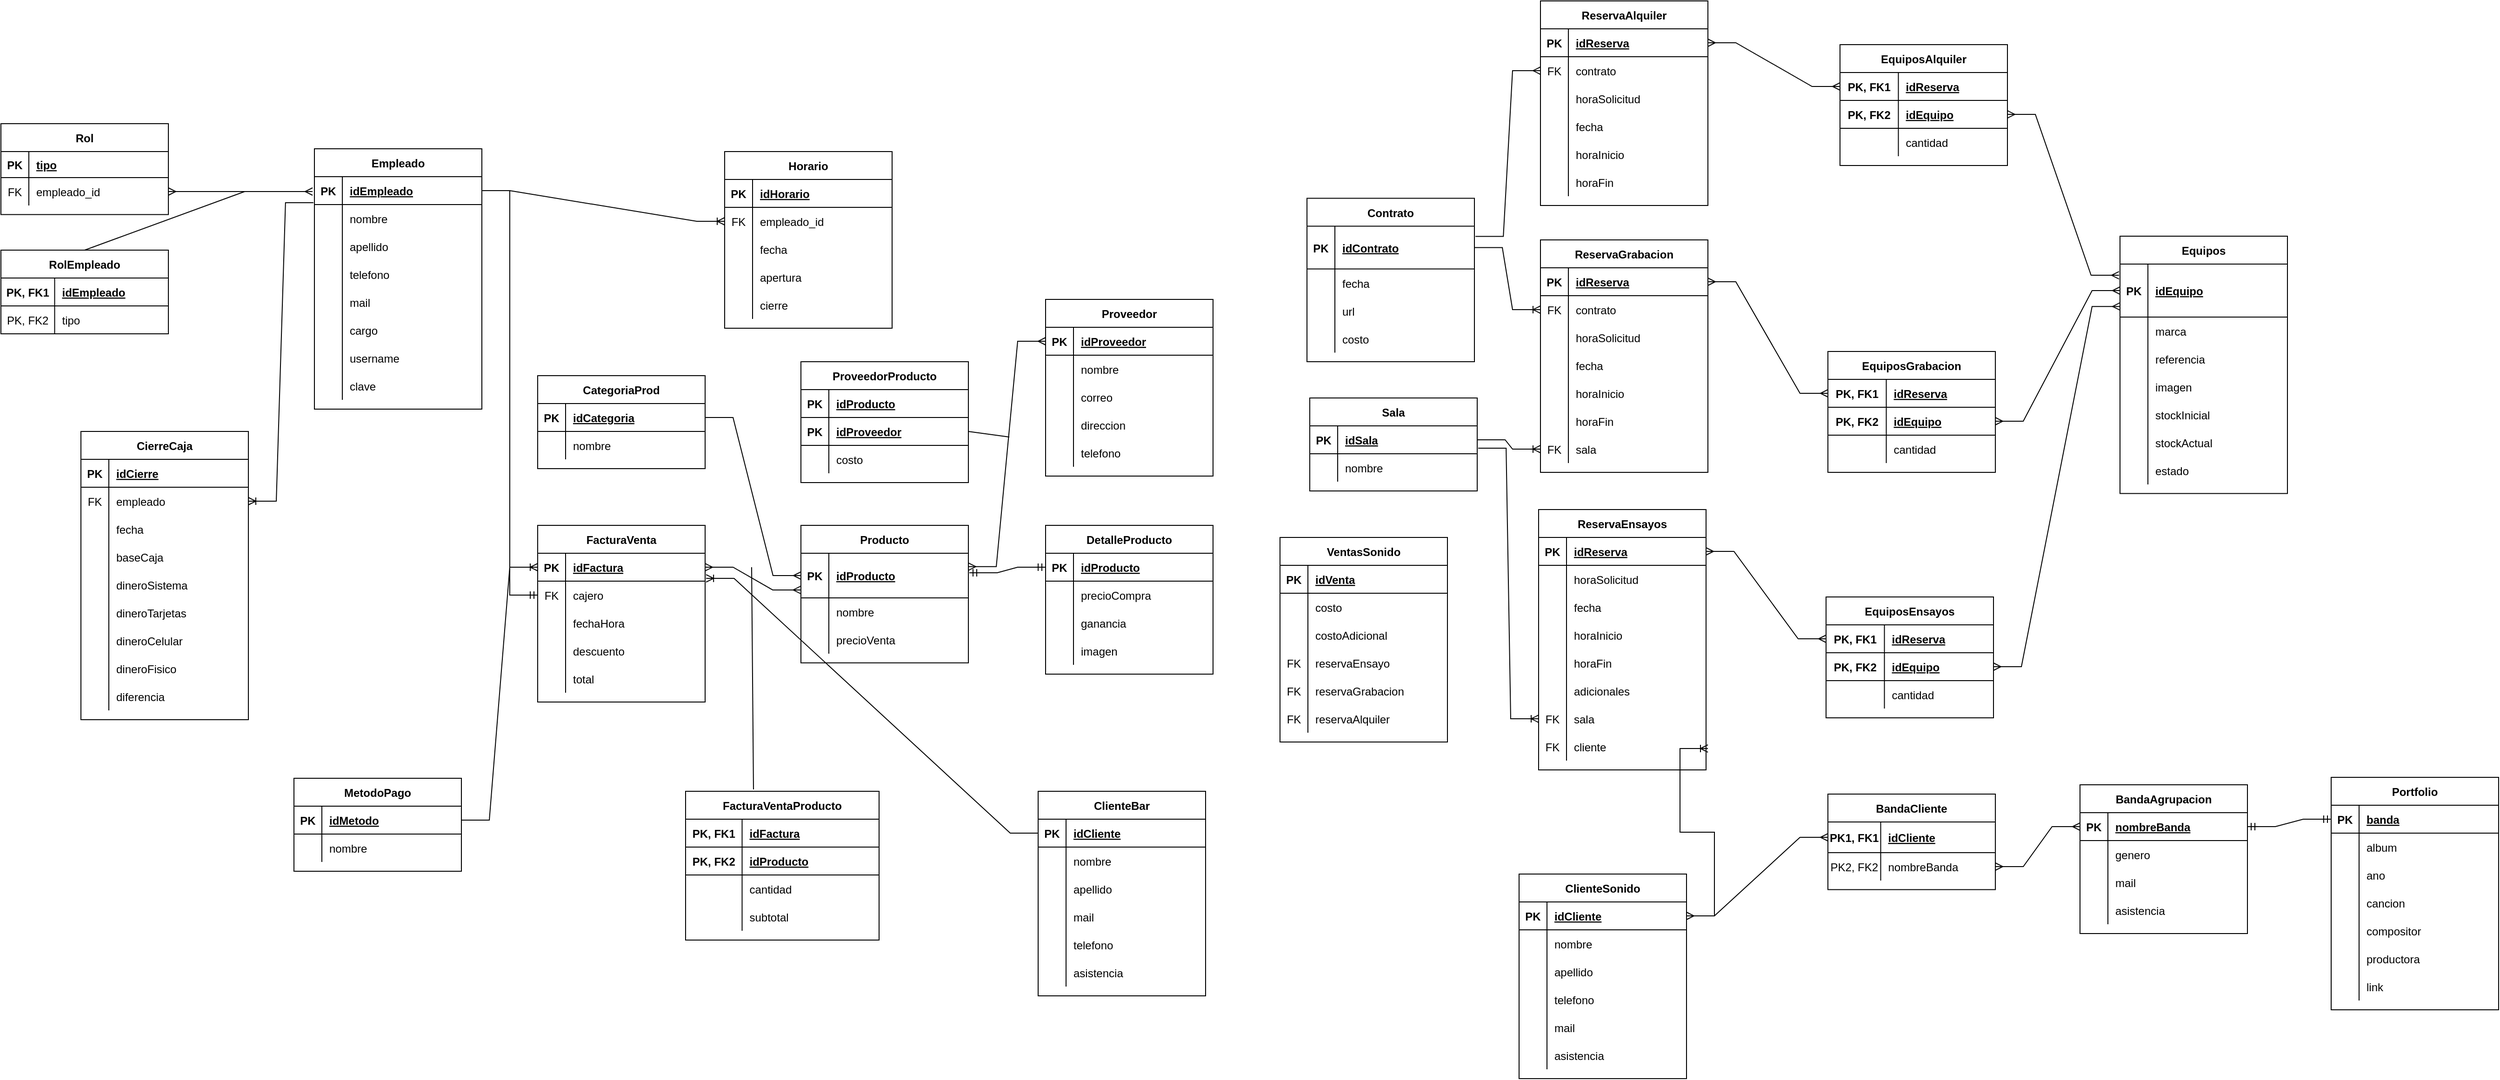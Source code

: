 <mxfile version="20.3.2" type="github" pages="2">
  <diagram id="lW57b-TwLnBvwgSmgEpE" name="Página-1">
    <mxGraphModel dx="1527" dy="1925" grid="0" gridSize="10" guides="1" tooltips="1" connect="1" arrows="1" fold="1" page="1" pageScale="1" pageWidth="827" pageHeight="1169" math="0" shadow="0">
      <root>
        <mxCell id="0" />
        <mxCell id="1" parent="0" />
        <mxCell id="X1P7PTGHwS4XphQ649KA-1" value="Empleado" style="shape=table;startSize=30;container=1;collapsible=1;childLayout=tableLayout;fixedRows=1;rowLines=0;fontStyle=1;align=center;resizeLast=1;" parent="1" vertex="1">
          <mxGeometry x="20" y="49" width="180" height="280" as="geometry" />
        </mxCell>
        <mxCell id="X1P7PTGHwS4XphQ649KA-2" value="" style="shape=tableRow;horizontal=0;startSize=0;swimlaneHead=0;swimlaneBody=0;fillColor=none;collapsible=0;dropTarget=0;points=[[0,0.5],[1,0.5]];portConstraint=eastwest;top=0;left=0;right=0;bottom=1;" parent="X1P7PTGHwS4XphQ649KA-1" vertex="1">
          <mxGeometry y="30" width="180" height="30" as="geometry" />
        </mxCell>
        <mxCell id="X1P7PTGHwS4XphQ649KA-3" value="PK" style="shape=partialRectangle;connectable=0;fillColor=none;top=0;left=0;bottom=0;right=0;fontStyle=1;overflow=hidden;" parent="X1P7PTGHwS4XphQ649KA-2" vertex="1">
          <mxGeometry width="30" height="30" as="geometry">
            <mxRectangle width="30" height="30" as="alternateBounds" />
          </mxGeometry>
        </mxCell>
        <mxCell id="X1P7PTGHwS4XphQ649KA-4" value="idEmpleado" style="shape=partialRectangle;connectable=0;fillColor=none;top=0;left=0;bottom=0;right=0;align=left;spacingLeft=6;fontStyle=5;overflow=hidden;" parent="X1P7PTGHwS4XphQ649KA-2" vertex="1">
          <mxGeometry x="30" width="150" height="30" as="geometry">
            <mxRectangle width="150" height="30" as="alternateBounds" />
          </mxGeometry>
        </mxCell>
        <mxCell id="X1P7PTGHwS4XphQ649KA-5" value="" style="shape=tableRow;horizontal=0;startSize=0;swimlaneHead=0;swimlaneBody=0;fillColor=none;collapsible=0;dropTarget=0;points=[[0,0.5],[1,0.5]];portConstraint=eastwest;top=0;left=0;right=0;bottom=0;" parent="X1P7PTGHwS4XphQ649KA-1" vertex="1">
          <mxGeometry y="60" width="180" height="30" as="geometry" />
        </mxCell>
        <mxCell id="X1P7PTGHwS4XphQ649KA-6" value="" style="shape=partialRectangle;connectable=0;fillColor=none;top=0;left=0;bottom=0;right=0;editable=1;overflow=hidden;" parent="X1P7PTGHwS4XphQ649KA-5" vertex="1">
          <mxGeometry width="30" height="30" as="geometry">
            <mxRectangle width="30" height="30" as="alternateBounds" />
          </mxGeometry>
        </mxCell>
        <mxCell id="X1P7PTGHwS4XphQ649KA-7" value="nombre" style="shape=partialRectangle;connectable=0;fillColor=none;top=0;left=0;bottom=0;right=0;align=left;spacingLeft=6;overflow=hidden;" parent="X1P7PTGHwS4XphQ649KA-5" vertex="1">
          <mxGeometry x="30" width="150" height="30" as="geometry">
            <mxRectangle width="150" height="30" as="alternateBounds" />
          </mxGeometry>
        </mxCell>
        <mxCell id="X1P7PTGHwS4XphQ649KA-8" value="" style="shape=tableRow;horizontal=0;startSize=0;swimlaneHead=0;swimlaneBody=0;fillColor=none;collapsible=0;dropTarget=0;points=[[0,0.5],[1,0.5]];portConstraint=eastwest;top=0;left=0;right=0;bottom=0;" parent="X1P7PTGHwS4XphQ649KA-1" vertex="1">
          <mxGeometry y="90" width="180" height="30" as="geometry" />
        </mxCell>
        <mxCell id="X1P7PTGHwS4XphQ649KA-9" value="" style="shape=partialRectangle;connectable=0;fillColor=none;top=0;left=0;bottom=0;right=0;editable=1;overflow=hidden;" parent="X1P7PTGHwS4XphQ649KA-8" vertex="1">
          <mxGeometry width="30" height="30" as="geometry">
            <mxRectangle width="30" height="30" as="alternateBounds" />
          </mxGeometry>
        </mxCell>
        <mxCell id="X1P7PTGHwS4XphQ649KA-10" value="apellido" style="shape=partialRectangle;connectable=0;fillColor=none;top=0;left=0;bottom=0;right=0;align=left;spacingLeft=6;overflow=hidden;" parent="X1P7PTGHwS4XphQ649KA-8" vertex="1">
          <mxGeometry x="30" width="150" height="30" as="geometry">
            <mxRectangle width="150" height="30" as="alternateBounds" />
          </mxGeometry>
        </mxCell>
        <mxCell id="X1P7PTGHwS4XphQ649KA-11" value="" style="shape=tableRow;horizontal=0;startSize=0;swimlaneHead=0;swimlaneBody=0;fillColor=none;collapsible=0;dropTarget=0;points=[[0,0.5],[1,0.5]];portConstraint=eastwest;top=0;left=0;right=0;bottom=0;" parent="X1P7PTGHwS4XphQ649KA-1" vertex="1">
          <mxGeometry y="120" width="180" height="30" as="geometry" />
        </mxCell>
        <mxCell id="X1P7PTGHwS4XphQ649KA-12" value="" style="shape=partialRectangle;connectable=0;fillColor=none;top=0;left=0;bottom=0;right=0;editable=1;overflow=hidden;" parent="X1P7PTGHwS4XphQ649KA-11" vertex="1">
          <mxGeometry width="30" height="30" as="geometry">
            <mxRectangle width="30" height="30" as="alternateBounds" />
          </mxGeometry>
        </mxCell>
        <mxCell id="X1P7PTGHwS4XphQ649KA-13" value="telefono" style="shape=partialRectangle;connectable=0;fillColor=none;top=0;left=0;bottom=0;right=0;align=left;spacingLeft=6;overflow=hidden;" parent="X1P7PTGHwS4XphQ649KA-11" vertex="1">
          <mxGeometry x="30" width="150" height="30" as="geometry">
            <mxRectangle width="150" height="30" as="alternateBounds" />
          </mxGeometry>
        </mxCell>
        <mxCell id="X1P7PTGHwS4XphQ649KA-14" value="" style="shape=tableRow;horizontal=0;startSize=0;swimlaneHead=0;swimlaneBody=0;fillColor=none;collapsible=0;dropTarget=0;points=[[0,0.5],[1,0.5]];portConstraint=eastwest;top=0;left=0;right=0;bottom=0;" parent="X1P7PTGHwS4XphQ649KA-1" vertex="1">
          <mxGeometry y="150" width="180" height="30" as="geometry" />
        </mxCell>
        <mxCell id="X1P7PTGHwS4XphQ649KA-15" value="" style="shape=partialRectangle;connectable=0;fillColor=none;top=0;left=0;bottom=0;right=0;editable=1;overflow=hidden;" parent="X1P7PTGHwS4XphQ649KA-14" vertex="1">
          <mxGeometry width="30" height="30" as="geometry">
            <mxRectangle width="30" height="30" as="alternateBounds" />
          </mxGeometry>
        </mxCell>
        <mxCell id="X1P7PTGHwS4XphQ649KA-16" value="mail" style="shape=partialRectangle;connectable=0;fillColor=none;top=0;left=0;bottom=0;right=0;align=left;spacingLeft=6;overflow=hidden;" parent="X1P7PTGHwS4XphQ649KA-14" vertex="1">
          <mxGeometry x="30" width="150" height="30" as="geometry">
            <mxRectangle width="150" height="30" as="alternateBounds" />
          </mxGeometry>
        </mxCell>
        <mxCell id="X1P7PTGHwS4XphQ649KA-17" value="" style="shape=tableRow;horizontal=0;startSize=0;swimlaneHead=0;swimlaneBody=0;fillColor=none;collapsible=0;dropTarget=0;points=[[0,0.5],[1,0.5]];portConstraint=eastwest;top=0;left=0;right=0;bottom=0;" parent="X1P7PTGHwS4XphQ649KA-1" vertex="1">
          <mxGeometry y="180" width="180" height="30" as="geometry" />
        </mxCell>
        <mxCell id="X1P7PTGHwS4XphQ649KA-18" value="" style="shape=partialRectangle;connectable=0;fillColor=none;top=0;left=0;bottom=0;right=0;editable=1;overflow=hidden;" parent="X1P7PTGHwS4XphQ649KA-17" vertex="1">
          <mxGeometry width="30" height="30" as="geometry">
            <mxRectangle width="30" height="30" as="alternateBounds" />
          </mxGeometry>
        </mxCell>
        <mxCell id="X1P7PTGHwS4XphQ649KA-19" value="cargo" style="shape=partialRectangle;connectable=0;fillColor=none;top=0;left=0;bottom=0;right=0;align=left;spacingLeft=6;overflow=hidden;" parent="X1P7PTGHwS4XphQ649KA-17" vertex="1">
          <mxGeometry x="30" width="150" height="30" as="geometry">
            <mxRectangle width="150" height="30" as="alternateBounds" />
          </mxGeometry>
        </mxCell>
        <mxCell id="X1P7PTGHwS4XphQ649KA-20" value="" style="shape=tableRow;horizontal=0;startSize=0;swimlaneHead=0;swimlaneBody=0;fillColor=none;collapsible=0;dropTarget=0;points=[[0,0.5],[1,0.5]];portConstraint=eastwest;top=0;left=0;right=0;bottom=0;" parent="X1P7PTGHwS4XphQ649KA-1" vertex="1">
          <mxGeometry y="210" width="180" height="30" as="geometry" />
        </mxCell>
        <mxCell id="X1P7PTGHwS4XphQ649KA-21" value="" style="shape=partialRectangle;connectable=0;fillColor=none;top=0;left=0;bottom=0;right=0;editable=1;overflow=hidden;" parent="X1P7PTGHwS4XphQ649KA-20" vertex="1">
          <mxGeometry width="30" height="30" as="geometry">
            <mxRectangle width="30" height="30" as="alternateBounds" />
          </mxGeometry>
        </mxCell>
        <mxCell id="X1P7PTGHwS4XphQ649KA-22" value="username" style="shape=partialRectangle;connectable=0;fillColor=none;top=0;left=0;bottom=0;right=0;align=left;spacingLeft=6;overflow=hidden;" parent="X1P7PTGHwS4XphQ649KA-20" vertex="1">
          <mxGeometry x="30" width="150" height="30" as="geometry">
            <mxRectangle width="150" height="30" as="alternateBounds" />
          </mxGeometry>
        </mxCell>
        <mxCell id="X1P7PTGHwS4XphQ649KA-23" value="" style="shape=tableRow;horizontal=0;startSize=0;swimlaneHead=0;swimlaneBody=0;fillColor=none;collapsible=0;dropTarget=0;points=[[0,0.5],[1,0.5]];portConstraint=eastwest;top=0;left=0;right=0;bottom=0;" parent="X1P7PTGHwS4XphQ649KA-1" vertex="1">
          <mxGeometry y="240" width="180" height="30" as="geometry" />
        </mxCell>
        <mxCell id="X1P7PTGHwS4XphQ649KA-24" value="" style="shape=partialRectangle;connectable=0;fillColor=none;top=0;left=0;bottom=0;right=0;editable=1;overflow=hidden;" parent="X1P7PTGHwS4XphQ649KA-23" vertex="1">
          <mxGeometry width="30" height="30" as="geometry">
            <mxRectangle width="30" height="30" as="alternateBounds" />
          </mxGeometry>
        </mxCell>
        <mxCell id="X1P7PTGHwS4XphQ649KA-25" value="clave" style="shape=partialRectangle;connectable=0;fillColor=none;top=0;left=0;bottom=0;right=0;align=left;spacingLeft=6;overflow=hidden;" parent="X1P7PTGHwS4XphQ649KA-23" vertex="1">
          <mxGeometry x="30" width="150" height="30" as="geometry">
            <mxRectangle width="150" height="30" as="alternateBounds" />
          </mxGeometry>
        </mxCell>
        <mxCell id="X1P7PTGHwS4XphQ649KA-43" value="Horario" style="shape=table;startSize=30;container=1;collapsible=1;childLayout=tableLayout;fixedRows=1;rowLines=0;fontStyle=1;align=center;resizeLast=1;" parent="1" vertex="1">
          <mxGeometry x="461" y="52" width="180" height="190" as="geometry">
            <mxRectangle x="263" y="49" width="78" height="30" as="alternateBounds" />
          </mxGeometry>
        </mxCell>
        <mxCell id="X1P7PTGHwS4XphQ649KA-44" value="" style="shape=tableRow;horizontal=0;startSize=0;swimlaneHead=0;swimlaneBody=0;fillColor=none;collapsible=0;dropTarget=0;points=[[0,0.5],[1,0.5]];portConstraint=eastwest;top=0;left=0;right=0;bottom=1;" parent="X1P7PTGHwS4XphQ649KA-43" vertex="1">
          <mxGeometry y="30" width="180" height="30" as="geometry" />
        </mxCell>
        <mxCell id="X1P7PTGHwS4XphQ649KA-45" value="PK" style="shape=partialRectangle;connectable=0;fillColor=none;top=0;left=0;bottom=0;right=0;fontStyle=1;overflow=hidden;" parent="X1P7PTGHwS4XphQ649KA-44" vertex="1">
          <mxGeometry width="30" height="30" as="geometry">
            <mxRectangle width="30" height="30" as="alternateBounds" />
          </mxGeometry>
        </mxCell>
        <mxCell id="X1P7PTGHwS4XphQ649KA-46" value="idHorario" style="shape=partialRectangle;connectable=0;fillColor=none;top=0;left=0;bottom=0;right=0;align=left;spacingLeft=6;fontStyle=5;overflow=hidden;" parent="X1P7PTGHwS4XphQ649KA-44" vertex="1">
          <mxGeometry x="30" width="150" height="30" as="geometry">
            <mxRectangle width="150" height="30" as="alternateBounds" />
          </mxGeometry>
        </mxCell>
        <mxCell id="X1P7PTGHwS4XphQ649KA-47" value="" style="shape=tableRow;horizontal=0;startSize=0;swimlaneHead=0;swimlaneBody=0;fillColor=none;collapsible=0;dropTarget=0;points=[[0,0.5],[1,0.5]];portConstraint=eastwest;top=0;left=0;right=0;bottom=0;" parent="X1P7PTGHwS4XphQ649KA-43" vertex="1">
          <mxGeometry y="60" width="180" height="30" as="geometry" />
        </mxCell>
        <mxCell id="X1P7PTGHwS4XphQ649KA-48" value="FK" style="shape=partialRectangle;connectable=0;fillColor=none;top=0;left=0;bottom=0;right=0;editable=1;overflow=hidden;" parent="X1P7PTGHwS4XphQ649KA-47" vertex="1">
          <mxGeometry width="30" height="30" as="geometry">
            <mxRectangle width="30" height="30" as="alternateBounds" />
          </mxGeometry>
        </mxCell>
        <mxCell id="X1P7PTGHwS4XphQ649KA-49" value="empleado_id" style="shape=partialRectangle;connectable=0;fillColor=none;top=0;left=0;bottom=0;right=0;align=left;spacingLeft=6;overflow=hidden;" parent="X1P7PTGHwS4XphQ649KA-47" vertex="1">
          <mxGeometry x="30" width="150" height="30" as="geometry">
            <mxRectangle width="150" height="30" as="alternateBounds" />
          </mxGeometry>
        </mxCell>
        <mxCell id="X1P7PTGHwS4XphQ649KA-57" value="" style="shape=tableRow;horizontal=0;startSize=0;swimlaneHead=0;swimlaneBody=0;fillColor=none;collapsible=0;dropTarget=0;points=[[0,0.5],[1,0.5]];portConstraint=eastwest;top=0;left=0;right=0;bottom=0;" parent="X1P7PTGHwS4XphQ649KA-43" vertex="1">
          <mxGeometry y="90" width="180" height="30" as="geometry" />
        </mxCell>
        <mxCell id="X1P7PTGHwS4XphQ649KA-58" value="" style="shape=partialRectangle;connectable=0;fillColor=none;top=0;left=0;bottom=0;right=0;editable=1;overflow=hidden;" parent="X1P7PTGHwS4XphQ649KA-57" vertex="1">
          <mxGeometry width="30" height="30" as="geometry">
            <mxRectangle width="30" height="30" as="alternateBounds" />
          </mxGeometry>
        </mxCell>
        <mxCell id="X1P7PTGHwS4XphQ649KA-59" value="fecha" style="shape=partialRectangle;connectable=0;fillColor=none;top=0;left=0;bottom=0;right=0;align=left;spacingLeft=6;overflow=hidden;" parent="X1P7PTGHwS4XphQ649KA-57" vertex="1">
          <mxGeometry x="30" width="150" height="30" as="geometry">
            <mxRectangle width="150" height="30" as="alternateBounds" />
          </mxGeometry>
        </mxCell>
        <mxCell id="X1P7PTGHwS4XphQ649KA-50" value="" style="shape=tableRow;horizontal=0;startSize=0;swimlaneHead=0;swimlaneBody=0;fillColor=none;collapsible=0;dropTarget=0;points=[[0,0.5],[1,0.5]];portConstraint=eastwest;top=0;left=0;right=0;bottom=0;" parent="X1P7PTGHwS4XphQ649KA-43" vertex="1">
          <mxGeometry y="120" width="180" height="30" as="geometry" />
        </mxCell>
        <mxCell id="X1P7PTGHwS4XphQ649KA-51" value="" style="shape=partialRectangle;connectable=0;fillColor=none;top=0;left=0;bottom=0;right=0;editable=1;overflow=hidden;" parent="X1P7PTGHwS4XphQ649KA-50" vertex="1">
          <mxGeometry width="30" height="30" as="geometry">
            <mxRectangle width="30" height="30" as="alternateBounds" />
          </mxGeometry>
        </mxCell>
        <mxCell id="X1P7PTGHwS4XphQ649KA-52" value="apertura" style="shape=partialRectangle;connectable=0;fillColor=none;top=0;left=0;bottom=0;right=0;align=left;spacingLeft=6;overflow=hidden;" parent="X1P7PTGHwS4XphQ649KA-50" vertex="1">
          <mxGeometry x="30" width="150" height="30" as="geometry">
            <mxRectangle width="150" height="30" as="alternateBounds" />
          </mxGeometry>
        </mxCell>
        <mxCell id="X1P7PTGHwS4XphQ649KA-53" value="" style="shape=tableRow;horizontal=0;startSize=0;swimlaneHead=0;swimlaneBody=0;fillColor=none;collapsible=0;dropTarget=0;points=[[0,0.5],[1,0.5]];portConstraint=eastwest;top=0;left=0;right=0;bottom=0;" parent="X1P7PTGHwS4XphQ649KA-43" vertex="1">
          <mxGeometry y="150" width="180" height="30" as="geometry" />
        </mxCell>
        <mxCell id="X1P7PTGHwS4XphQ649KA-54" value="" style="shape=partialRectangle;connectable=0;fillColor=none;top=0;left=0;bottom=0;right=0;editable=1;overflow=hidden;" parent="X1P7PTGHwS4XphQ649KA-53" vertex="1">
          <mxGeometry width="30" height="30" as="geometry">
            <mxRectangle width="30" height="30" as="alternateBounds" />
          </mxGeometry>
        </mxCell>
        <mxCell id="X1P7PTGHwS4XphQ649KA-55" value="cierre" style="shape=partialRectangle;connectable=0;fillColor=none;top=0;left=0;bottom=0;right=0;align=left;spacingLeft=6;overflow=hidden;" parent="X1P7PTGHwS4XphQ649KA-53" vertex="1">
          <mxGeometry x="30" width="150" height="30" as="geometry">
            <mxRectangle width="150" height="30" as="alternateBounds" />
          </mxGeometry>
        </mxCell>
        <mxCell id="X1P7PTGHwS4XphQ649KA-56" value="" style="edgeStyle=entityRelationEdgeStyle;fontSize=12;html=1;endArrow=ERoneToMany;rounded=0;exitX=1;exitY=0.5;exitDx=0;exitDy=0;entryX=0;entryY=0.5;entryDx=0;entryDy=0;" parent="1" source="X1P7PTGHwS4XphQ649KA-2" target="X1P7PTGHwS4XphQ649KA-47" edge="1">
          <mxGeometry width="100" height="100" relative="1" as="geometry">
            <mxPoint x="307" y="224" as="sourcePoint" />
            <mxPoint x="407" y="124" as="targetPoint" />
          </mxGeometry>
        </mxCell>
        <mxCell id="7folMFNce2Q8STamdjqk-1" value="Rol" style="shape=table;startSize=30;container=1;collapsible=1;childLayout=tableLayout;fixedRows=1;rowLines=0;fontStyle=1;align=center;resizeLast=1;" parent="1" vertex="1">
          <mxGeometry x="-317" y="22" width="180" height="97.75" as="geometry" />
        </mxCell>
        <mxCell id="7folMFNce2Q8STamdjqk-2" value="" style="shape=tableRow;horizontal=0;startSize=0;swimlaneHead=0;swimlaneBody=0;fillColor=none;collapsible=0;dropTarget=0;points=[[0,0.5],[1,0.5]];portConstraint=eastwest;top=0;left=0;right=0;bottom=1;" parent="7folMFNce2Q8STamdjqk-1" vertex="1">
          <mxGeometry y="30" width="180" height="28" as="geometry" />
        </mxCell>
        <mxCell id="7folMFNce2Q8STamdjqk-3" value="PK" style="shape=partialRectangle;connectable=0;fillColor=none;top=0;left=0;bottom=0;right=0;fontStyle=1;overflow=hidden;" parent="7folMFNce2Q8STamdjqk-2" vertex="1">
          <mxGeometry width="30" height="28" as="geometry">
            <mxRectangle width="30" height="28" as="alternateBounds" />
          </mxGeometry>
        </mxCell>
        <mxCell id="7folMFNce2Q8STamdjqk-4" value="tipo" style="shape=partialRectangle;connectable=0;fillColor=none;top=0;left=0;bottom=0;right=0;align=left;spacingLeft=6;fontStyle=5;overflow=hidden;" parent="7folMFNce2Q8STamdjqk-2" vertex="1">
          <mxGeometry x="30" width="150" height="28" as="geometry">
            <mxRectangle width="150" height="28" as="alternateBounds" />
          </mxGeometry>
        </mxCell>
        <mxCell id="7folMFNce2Q8STamdjqk-8" value="" style="shape=tableRow;horizontal=0;startSize=0;swimlaneHead=0;swimlaneBody=0;fillColor=none;collapsible=0;dropTarget=0;points=[[0,0.5],[1,0.5]];portConstraint=eastwest;top=0;left=0;right=0;bottom=0;" parent="7folMFNce2Q8STamdjqk-1" vertex="1">
          <mxGeometry y="58" width="180" height="30" as="geometry" />
        </mxCell>
        <mxCell id="7folMFNce2Q8STamdjqk-9" value="FK" style="shape=partialRectangle;connectable=0;fillColor=none;top=0;left=0;bottom=0;right=0;editable=1;overflow=hidden;" parent="7folMFNce2Q8STamdjqk-8" vertex="1">
          <mxGeometry width="30" height="30" as="geometry">
            <mxRectangle width="30" height="30" as="alternateBounds" />
          </mxGeometry>
        </mxCell>
        <mxCell id="7folMFNce2Q8STamdjqk-10" value="empleado_id" style="shape=partialRectangle;connectable=0;fillColor=none;top=0;left=0;bottom=0;right=0;align=left;spacingLeft=6;overflow=hidden;" parent="7folMFNce2Q8STamdjqk-8" vertex="1">
          <mxGeometry x="30" width="150" height="30" as="geometry">
            <mxRectangle width="150" height="30" as="alternateBounds" />
          </mxGeometry>
        </mxCell>
        <mxCell id="7folMFNce2Q8STamdjqk-15" value="FacturaVenta" style="shape=table;startSize=30;container=1;collapsible=1;childLayout=tableLayout;fixedRows=1;rowLines=0;fontStyle=1;align=center;resizeLast=1;" parent="1" vertex="1">
          <mxGeometry x="260" y="454" width="180" height="190" as="geometry" />
        </mxCell>
        <mxCell id="7folMFNce2Q8STamdjqk-16" value="" style="shape=tableRow;horizontal=0;startSize=0;swimlaneHead=0;swimlaneBody=0;fillColor=none;collapsible=0;dropTarget=0;points=[[0,0.5],[1,0.5]];portConstraint=eastwest;top=0;left=0;right=0;bottom=1;" parent="7folMFNce2Q8STamdjqk-15" vertex="1">
          <mxGeometry y="30" width="180" height="30" as="geometry" />
        </mxCell>
        <mxCell id="7folMFNce2Q8STamdjqk-17" value="PK" style="shape=partialRectangle;connectable=0;fillColor=none;top=0;left=0;bottom=0;right=0;fontStyle=1;overflow=hidden;" parent="7folMFNce2Q8STamdjqk-16" vertex="1">
          <mxGeometry width="30" height="30" as="geometry">
            <mxRectangle width="30" height="30" as="alternateBounds" />
          </mxGeometry>
        </mxCell>
        <mxCell id="7folMFNce2Q8STamdjqk-18" value="idFactura" style="shape=partialRectangle;connectable=0;fillColor=none;top=0;left=0;bottom=0;right=0;align=left;spacingLeft=6;fontStyle=5;overflow=hidden;" parent="7folMFNce2Q8STamdjqk-16" vertex="1">
          <mxGeometry x="30" width="150" height="30" as="geometry">
            <mxRectangle width="150" height="30" as="alternateBounds" />
          </mxGeometry>
        </mxCell>
        <mxCell id="7folMFNce2Q8STamdjqk-28" value="" style="shape=tableRow;horizontal=0;startSize=0;swimlaneHead=0;swimlaneBody=0;fillColor=none;collapsible=0;dropTarget=0;points=[[0,0.5],[1,0.5]];portConstraint=eastwest;top=0;left=0;right=0;bottom=0;" parent="7folMFNce2Q8STamdjqk-15" vertex="1">
          <mxGeometry y="60" width="180" height="30" as="geometry" />
        </mxCell>
        <mxCell id="7folMFNce2Q8STamdjqk-29" value="FK" style="shape=partialRectangle;connectable=0;fillColor=none;top=0;left=0;bottom=0;right=0;editable=1;overflow=hidden;" parent="7folMFNce2Q8STamdjqk-28" vertex="1">
          <mxGeometry width="30" height="30" as="geometry">
            <mxRectangle width="30" height="30" as="alternateBounds" />
          </mxGeometry>
        </mxCell>
        <mxCell id="7folMFNce2Q8STamdjqk-30" value="cajero" style="shape=partialRectangle;connectable=0;fillColor=none;top=0;left=0;bottom=0;right=0;align=left;spacingLeft=6;overflow=hidden;" parent="7folMFNce2Q8STamdjqk-28" vertex="1">
          <mxGeometry x="30" width="150" height="30" as="geometry">
            <mxRectangle width="150" height="30" as="alternateBounds" />
          </mxGeometry>
        </mxCell>
        <mxCell id="7folMFNce2Q8STamdjqk-19" value="" style="shape=tableRow;horizontal=0;startSize=0;swimlaneHead=0;swimlaneBody=0;fillColor=none;collapsible=0;dropTarget=0;points=[[0,0.5],[1,0.5]];portConstraint=eastwest;top=0;left=0;right=0;bottom=0;" parent="7folMFNce2Q8STamdjqk-15" vertex="1">
          <mxGeometry y="90" width="180" height="30" as="geometry" />
        </mxCell>
        <mxCell id="7folMFNce2Q8STamdjqk-20" value="" style="shape=partialRectangle;connectable=0;fillColor=none;top=0;left=0;bottom=0;right=0;editable=1;overflow=hidden;" parent="7folMFNce2Q8STamdjqk-19" vertex="1">
          <mxGeometry width="30" height="30" as="geometry">
            <mxRectangle width="30" height="30" as="alternateBounds" />
          </mxGeometry>
        </mxCell>
        <mxCell id="7folMFNce2Q8STamdjqk-21" value="fechaHora" style="shape=partialRectangle;connectable=0;fillColor=none;top=0;left=0;bottom=0;right=0;align=left;spacingLeft=6;overflow=hidden;" parent="7folMFNce2Q8STamdjqk-19" vertex="1">
          <mxGeometry x="30" width="150" height="30" as="geometry">
            <mxRectangle width="150" height="30" as="alternateBounds" />
          </mxGeometry>
        </mxCell>
        <mxCell id="7folMFNce2Q8STamdjqk-22" value="" style="shape=tableRow;horizontal=0;startSize=0;swimlaneHead=0;swimlaneBody=0;fillColor=none;collapsible=0;dropTarget=0;points=[[0,0.5],[1,0.5]];portConstraint=eastwest;top=0;left=0;right=0;bottom=0;" parent="7folMFNce2Q8STamdjqk-15" vertex="1">
          <mxGeometry y="120" width="180" height="30" as="geometry" />
        </mxCell>
        <mxCell id="7folMFNce2Q8STamdjqk-23" value="" style="shape=partialRectangle;connectable=0;fillColor=none;top=0;left=0;bottom=0;right=0;editable=1;overflow=hidden;" parent="7folMFNce2Q8STamdjqk-22" vertex="1">
          <mxGeometry width="30" height="30" as="geometry">
            <mxRectangle width="30" height="30" as="alternateBounds" />
          </mxGeometry>
        </mxCell>
        <mxCell id="7folMFNce2Q8STamdjqk-24" value="descuento" style="shape=partialRectangle;connectable=0;fillColor=none;top=0;left=0;bottom=0;right=0;align=left;spacingLeft=6;overflow=hidden;" parent="7folMFNce2Q8STamdjqk-22" vertex="1">
          <mxGeometry x="30" width="150" height="30" as="geometry">
            <mxRectangle width="150" height="30" as="alternateBounds" />
          </mxGeometry>
        </mxCell>
        <mxCell id="7folMFNce2Q8STamdjqk-25" value="" style="shape=tableRow;horizontal=0;startSize=0;swimlaneHead=0;swimlaneBody=0;fillColor=none;collapsible=0;dropTarget=0;points=[[0,0.5],[1,0.5]];portConstraint=eastwest;top=0;left=0;right=0;bottom=0;" parent="7folMFNce2Q8STamdjqk-15" vertex="1">
          <mxGeometry y="150" width="180" height="30" as="geometry" />
        </mxCell>
        <mxCell id="7folMFNce2Q8STamdjqk-26" value="" style="shape=partialRectangle;connectable=0;fillColor=none;top=0;left=0;bottom=0;right=0;editable=1;overflow=hidden;" parent="7folMFNce2Q8STamdjqk-25" vertex="1">
          <mxGeometry width="30" height="30" as="geometry">
            <mxRectangle width="30" height="30" as="alternateBounds" />
          </mxGeometry>
        </mxCell>
        <mxCell id="7folMFNce2Q8STamdjqk-27" value="total" style="shape=partialRectangle;connectable=0;fillColor=none;top=0;left=0;bottom=0;right=0;align=left;spacingLeft=6;overflow=hidden;" parent="7folMFNce2Q8STamdjqk-25" vertex="1">
          <mxGeometry x="30" width="150" height="30" as="geometry">
            <mxRectangle width="150" height="30" as="alternateBounds" />
          </mxGeometry>
        </mxCell>
        <mxCell id="7folMFNce2Q8STamdjqk-31" value="" style="edgeStyle=entityRelationEdgeStyle;fontSize=12;html=1;endArrow=ERmandOne;rounded=0;exitX=1;exitY=0.5;exitDx=0;exitDy=0;entryX=0;entryY=0.5;entryDx=0;entryDy=0;" parent="1" source="X1P7PTGHwS4XphQ649KA-2" target="7folMFNce2Q8STamdjqk-28" edge="1">
          <mxGeometry width="100" height="100" relative="1" as="geometry">
            <mxPoint x="330" y="437" as="sourcePoint" />
            <mxPoint x="430" y="337" as="targetPoint" />
          </mxGeometry>
        </mxCell>
        <mxCell id="7folMFNce2Q8STamdjqk-32" value="Producto" style="shape=table;startSize=30;container=1;collapsible=1;childLayout=tableLayout;fixedRows=1;rowLines=0;fontStyle=1;align=center;resizeLast=1;" parent="1" vertex="1">
          <mxGeometry x="543" y="454" width="180" height="147.882" as="geometry" />
        </mxCell>
        <mxCell id="7folMFNce2Q8STamdjqk-33" value="" style="shape=tableRow;horizontal=0;startSize=0;swimlaneHead=0;swimlaneBody=0;fillColor=none;collapsible=0;dropTarget=0;points=[[0,0.5],[1,0.5]];portConstraint=eastwest;top=0;left=0;right=0;bottom=1;" parent="7folMFNce2Q8STamdjqk-32" vertex="1">
          <mxGeometry y="30" width="180" height="48" as="geometry" />
        </mxCell>
        <mxCell id="7folMFNce2Q8STamdjqk-34" value="PK" style="shape=partialRectangle;connectable=0;fillColor=none;top=0;left=0;bottom=0;right=0;fontStyle=1;overflow=hidden;" parent="7folMFNce2Q8STamdjqk-33" vertex="1">
          <mxGeometry width="30" height="48" as="geometry">
            <mxRectangle width="30" height="48" as="alternateBounds" />
          </mxGeometry>
        </mxCell>
        <mxCell id="7folMFNce2Q8STamdjqk-35" value="idProducto" style="shape=partialRectangle;connectable=0;fillColor=none;top=0;left=0;bottom=0;right=0;align=left;spacingLeft=6;fontStyle=5;overflow=hidden;" parent="7folMFNce2Q8STamdjqk-33" vertex="1">
          <mxGeometry x="30" width="150" height="48" as="geometry">
            <mxRectangle width="150" height="48" as="alternateBounds" />
          </mxGeometry>
        </mxCell>
        <mxCell id="7folMFNce2Q8STamdjqk-36" value="" style="shape=tableRow;horizontal=0;startSize=0;swimlaneHead=0;swimlaneBody=0;fillColor=none;collapsible=0;dropTarget=0;points=[[0,0.5],[1,0.5]];portConstraint=eastwest;top=0;left=0;right=0;bottom=0;" parent="7folMFNce2Q8STamdjqk-32" vertex="1">
          <mxGeometry y="78" width="180" height="30" as="geometry" />
        </mxCell>
        <mxCell id="7folMFNce2Q8STamdjqk-37" value="" style="shape=partialRectangle;connectable=0;fillColor=none;top=0;left=0;bottom=0;right=0;editable=1;overflow=hidden;" parent="7folMFNce2Q8STamdjqk-36" vertex="1">
          <mxGeometry width="30" height="30" as="geometry">
            <mxRectangle width="30" height="30" as="alternateBounds" />
          </mxGeometry>
        </mxCell>
        <mxCell id="7folMFNce2Q8STamdjqk-38" value="nombre" style="shape=partialRectangle;connectable=0;fillColor=none;top=0;left=0;bottom=0;right=0;align=left;spacingLeft=6;overflow=hidden;" parent="7folMFNce2Q8STamdjqk-36" vertex="1">
          <mxGeometry x="30" width="150" height="30" as="geometry">
            <mxRectangle width="150" height="30" as="alternateBounds" />
          </mxGeometry>
        </mxCell>
        <mxCell id="7folMFNce2Q8STamdjqk-42" value="" style="shape=tableRow;horizontal=0;startSize=0;swimlaneHead=0;swimlaneBody=0;fillColor=none;collapsible=0;dropTarget=0;points=[[0,0.5],[1,0.5]];portConstraint=eastwest;top=0;left=0;right=0;bottom=0;" parent="7folMFNce2Q8STamdjqk-32" vertex="1">
          <mxGeometry y="108" width="180" height="30" as="geometry" />
        </mxCell>
        <mxCell id="7folMFNce2Q8STamdjqk-43" value="" style="shape=partialRectangle;connectable=0;fillColor=none;top=0;left=0;bottom=0;right=0;editable=1;overflow=hidden;" parent="7folMFNce2Q8STamdjqk-42" vertex="1">
          <mxGeometry width="30" height="30" as="geometry">
            <mxRectangle width="30" height="30" as="alternateBounds" />
          </mxGeometry>
        </mxCell>
        <mxCell id="7folMFNce2Q8STamdjqk-44" value="precioVenta" style="shape=partialRectangle;connectable=0;fillColor=none;top=0;left=0;bottom=0;right=0;align=left;spacingLeft=6;overflow=hidden;" parent="7folMFNce2Q8STamdjqk-42" vertex="1">
          <mxGeometry x="30" width="150" height="30" as="geometry">
            <mxRectangle width="150" height="30" as="alternateBounds" />
          </mxGeometry>
        </mxCell>
        <mxCell id="7folMFNce2Q8STamdjqk-51" value="FacturaVentaProducto" style="shape=table;startSize=30;container=1;collapsible=1;childLayout=tableLayout;fixedRows=1;rowLines=0;fontStyle=1;align=center;resizeLast=1;" parent="1" vertex="1">
          <mxGeometry x="419" y="740" width="208" height="160" as="geometry" />
        </mxCell>
        <mxCell id="7folMFNce2Q8STamdjqk-52" value="" style="shape=tableRow;horizontal=0;startSize=0;swimlaneHead=0;swimlaneBody=0;fillColor=none;collapsible=0;dropTarget=0;points=[[0,0.5],[1,0.5]];portConstraint=eastwest;top=0;left=0;right=0;bottom=1;" parent="7folMFNce2Q8STamdjqk-51" vertex="1">
          <mxGeometry y="30" width="208" height="30" as="geometry" />
        </mxCell>
        <mxCell id="7folMFNce2Q8STamdjqk-53" value="PK, FK1" style="shape=partialRectangle;connectable=0;fillColor=none;top=0;left=0;bottom=0;right=0;fontStyle=1;overflow=hidden;" parent="7folMFNce2Q8STamdjqk-52" vertex="1">
          <mxGeometry width="60.75" height="30" as="geometry">
            <mxRectangle width="60.75" height="30" as="alternateBounds" />
          </mxGeometry>
        </mxCell>
        <mxCell id="7folMFNce2Q8STamdjqk-54" value="idFactura" style="shape=partialRectangle;connectable=0;fillColor=none;top=0;left=0;bottom=0;right=0;align=left;spacingLeft=6;fontStyle=5;overflow=hidden;" parent="7folMFNce2Q8STamdjqk-52" vertex="1">
          <mxGeometry x="60.75" width="147.25" height="30" as="geometry">
            <mxRectangle width="147.25" height="30" as="alternateBounds" />
          </mxGeometry>
        </mxCell>
        <mxCell id="7folMFNce2Q8STamdjqk-65" value="" style="shape=tableRow;horizontal=0;startSize=0;swimlaneHead=0;swimlaneBody=0;fillColor=none;collapsible=0;dropTarget=0;points=[[0,0.5],[1,0.5]];portConstraint=eastwest;top=0;left=0;right=0;bottom=1;" parent="7folMFNce2Q8STamdjqk-51" vertex="1">
          <mxGeometry y="60" width="208" height="30" as="geometry" />
        </mxCell>
        <mxCell id="7folMFNce2Q8STamdjqk-66" value="PK, FK2" style="shape=partialRectangle;connectable=0;fillColor=none;top=0;left=0;bottom=0;right=0;fontStyle=1;overflow=hidden;" parent="7folMFNce2Q8STamdjqk-65" vertex="1">
          <mxGeometry width="60.75" height="30" as="geometry">
            <mxRectangle width="60.75" height="30" as="alternateBounds" />
          </mxGeometry>
        </mxCell>
        <mxCell id="7folMFNce2Q8STamdjqk-67" value="idProducto" style="shape=partialRectangle;connectable=0;fillColor=none;top=0;left=0;bottom=0;right=0;align=left;spacingLeft=6;fontStyle=5;overflow=hidden;" parent="7folMFNce2Q8STamdjqk-65" vertex="1">
          <mxGeometry x="60.75" width="147.25" height="30" as="geometry">
            <mxRectangle width="147.25" height="30" as="alternateBounds" />
          </mxGeometry>
        </mxCell>
        <mxCell id="7folMFNce2Q8STamdjqk-55" value="" style="shape=tableRow;horizontal=0;startSize=0;swimlaneHead=0;swimlaneBody=0;fillColor=none;collapsible=0;dropTarget=0;points=[[0,0.5],[1,0.5]];portConstraint=eastwest;top=0;left=0;right=0;bottom=0;" parent="7folMFNce2Q8STamdjqk-51" vertex="1">
          <mxGeometry y="90" width="208" height="30" as="geometry" />
        </mxCell>
        <mxCell id="7folMFNce2Q8STamdjqk-56" value="" style="shape=partialRectangle;connectable=0;fillColor=none;top=0;left=0;bottom=0;right=0;editable=1;overflow=hidden;" parent="7folMFNce2Q8STamdjqk-55" vertex="1">
          <mxGeometry width="60.75" height="30" as="geometry">
            <mxRectangle width="60.75" height="30" as="alternateBounds" />
          </mxGeometry>
        </mxCell>
        <mxCell id="7folMFNce2Q8STamdjqk-57" value="cantidad" style="shape=partialRectangle;connectable=0;fillColor=none;top=0;left=0;bottom=0;right=0;align=left;spacingLeft=6;overflow=hidden;" parent="7folMFNce2Q8STamdjqk-55" vertex="1">
          <mxGeometry x="60.75" width="147.25" height="30" as="geometry">
            <mxRectangle width="147.25" height="30" as="alternateBounds" />
          </mxGeometry>
        </mxCell>
        <mxCell id="7folMFNce2Q8STamdjqk-58" value="" style="shape=tableRow;horizontal=0;startSize=0;swimlaneHead=0;swimlaneBody=0;fillColor=none;collapsible=0;dropTarget=0;points=[[0,0.5],[1,0.5]];portConstraint=eastwest;top=0;left=0;right=0;bottom=0;" parent="7folMFNce2Q8STamdjqk-51" vertex="1">
          <mxGeometry y="120" width="208" height="30" as="geometry" />
        </mxCell>
        <mxCell id="7folMFNce2Q8STamdjqk-59" value="" style="shape=partialRectangle;connectable=0;fillColor=none;top=0;left=0;bottom=0;right=0;editable=1;overflow=hidden;" parent="7folMFNce2Q8STamdjqk-58" vertex="1">
          <mxGeometry width="60.75" height="30" as="geometry">
            <mxRectangle width="60.75" height="30" as="alternateBounds" />
          </mxGeometry>
        </mxCell>
        <mxCell id="7folMFNce2Q8STamdjqk-60" value="subtotal" style="shape=partialRectangle;connectable=0;fillColor=none;top=0;left=0;bottom=0;right=0;align=left;spacingLeft=6;overflow=hidden;" parent="7folMFNce2Q8STamdjqk-58" vertex="1">
          <mxGeometry x="60.75" width="147.25" height="30" as="geometry">
            <mxRectangle width="147.25" height="30" as="alternateBounds" />
          </mxGeometry>
        </mxCell>
        <mxCell id="c0gi4Zz9E6E7DHoRW9YD-1" value="RolEmpleado" style="shape=table;startSize=30;container=1;collapsible=1;childLayout=tableLayout;fixedRows=1;rowLines=0;fontStyle=1;align=center;resizeLast=1;" parent="1" vertex="1">
          <mxGeometry x="-317" y="158" width="180" height="90" as="geometry" />
        </mxCell>
        <mxCell id="c0gi4Zz9E6E7DHoRW9YD-2" value="" style="shape=tableRow;horizontal=0;startSize=0;swimlaneHead=0;swimlaneBody=0;fillColor=none;collapsible=0;dropTarget=0;points=[[0,0.5],[1,0.5]];portConstraint=eastwest;top=0;left=0;right=0;bottom=1;" parent="c0gi4Zz9E6E7DHoRW9YD-1" vertex="1">
          <mxGeometry y="30" width="180" height="30" as="geometry" />
        </mxCell>
        <mxCell id="c0gi4Zz9E6E7DHoRW9YD-3" value="PK, FK1" style="shape=partialRectangle;connectable=0;fillColor=none;top=0;left=0;bottom=0;right=0;fontStyle=1;overflow=hidden;" parent="c0gi4Zz9E6E7DHoRW9YD-2" vertex="1">
          <mxGeometry width="57.75" height="30" as="geometry">
            <mxRectangle width="57.75" height="30" as="alternateBounds" />
          </mxGeometry>
        </mxCell>
        <mxCell id="c0gi4Zz9E6E7DHoRW9YD-4" value="idEmpleado" style="shape=partialRectangle;connectable=0;fillColor=none;top=0;left=0;bottom=0;right=0;align=left;spacingLeft=6;fontStyle=5;overflow=hidden;" parent="c0gi4Zz9E6E7DHoRW9YD-2" vertex="1">
          <mxGeometry x="57.75" width="122.25" height="30" as="geometry">
            <mxRectangle width="122.25" height="30" as="alternateBounds" />
          </mxGeometry>
        </mxCell>
        <mxCell id="c0gi4Zz9E6E7DHoRW9YD-5" value="" style="shape=tableRow;horizontal=0;startSize=0;swimlaneHead=0;swimlaneBody=0;fillColor=none;collapsible=0;dropTarget=0;points=[[0,0.5],[1,0.5]];portConstraint=eastwest;top=0;left=0;right=0;bottom=0;" parent="c0gi4Zz9E6E7DHoRW9YD-1" vertex="1">
          <mxGeometry y="60" width="180" height="30" as="geometry" />
        </mxCell>
        <mxCell id="c0gi4Zz9E6E7DHoRW9YD-6" value="PK, FK2" style="shape=partialRectangle;connectable=0;fillColor=none;top=0;left=0;bottom=0;right=0;editable=1;overflow=hidden;" parent="c0gi4Zz9E6E7DHoRW9YD-5" vertex="1">
          <mxGeometry width="57.75" height="30" as="geometry">
            <mxRectangle width="57.75" height="30" as="alternateBounds" />
          </mxGeometry>
        </mxCell>
        <mxCell id="c0gi4Zz9E6E7DHoRW9YD-7" value="tipo" style="shape=partialRectangle;connectable=0;fillColor=none;top=0;left=0;bottom=0;right=0;align=left;spacingLeft=6;overflow=hidden;" parent="c0gi4Zz9E6E7DHoRW9YD-5" vertex="1">
          <mxGeometry x="57.75" width="122.25" height="30" as="geometry">
            <mxRectangle width="122.25" height="30" as="alternateBounds" />
          </mxGeometry>
        </mxCell>
        <mxCell id="c0gi4Zz9E6E7DHoRW9YD-20" value="" style="edgeStyle=entityRelationEdgeStyle;fontSize=12;html=1;endArrow=ERmany;startArrow=ERmany;rounded=0;" parent="1" source="7folMFNce2Q8STamdjqk-8" edge="1">
          <mxGeometry width="100" height="100" relative="1" as="geometry">
            <mxPoint x="-82" y="195" as="sourcePoint" />
            <mxPoint x="18" y="95" as="targetPoint" />
          </mxGeometry>
        </mxCell>
        <mxCell id="c0gi4Zz9E6E7DHoRW9YD-21" value="" style="endArrow=none;html=1;rounded=0;exitX=0.5;exitY=0;exitDx=0;exitDy=0;" parent="1" source="c0gi4Zz9E6E7DHoRW9YD-1" edge="1">
          <mxGeometry relative="1" as="geometry">
            <mxPoint x="-5" y="301" as="sourcePoint" />
            <mxPoint x="-55" y="95" as="targetPoint" />
          </mxGeometry>
        </mxCell>
        <mxCell id="c0gi4Zz9E6E7DHoRW9YD-22" value="DetalleProducto" style="shape=table;startSize=30;container=1;collapsible=1;childLayout=tableLayout;fixedRows=1;rowLines=0;fontStyle=1;align=center;resizeLast=1;" parent="1" vertex="1">
          <mxGeometry x="806" y="454" width="180" height="160" as="geometry" />
        </mxCell>
        <mxCell id="c0gi4Zz9E6E7DHoRW9YD-23" value="" style="shape=tableRow;horizontal=0;startSize=0;swimlaneHead=0;swimlaneBody=0;fillColor=none;collapsible=0;dropTarget=0;points=[[0,0.5],[1,0.5]];portConstraint=eastwest;top=0;left=0;right=0;bottom=1;" parent="c0gi4Zz9E6E7DHoRW9YD-22" vertex="1">
          <mxGeometry y="30" width="180" height="30" as="geometry" />
        </mxCell>
        <mxCell id="c0gi4Zz9E6E7DHoRW9YD-24" value="PK" style="shape=partialRectangle;connectable=0;fillColor=none;top=0;left=0;bottom=0;right=0;fontStyle=1;overflow=hidden;" parent="c0gi4Zz9E6E7DHoRW9YD-23" vertex="1">
          <mxGeometry width="30" height="30" as="geometry">
            <mxRectangle width="30" height="30" as="alternateBounds" />
          </mxGeometry>
        </mxCell>
        <mxCell id="c0gi4Zz9E6E7DHoRW9YD-25" value="idProducto" style="shape=partialRectangle;connectable=0;fillColor=none;top=0;left=0;bottom=0;right=0;align=left;spacingLeft=6;fontStyle=5;overflow=hidden;" parent="c0gi4Zz9E6E7DHoRW9YD-23" vertex="1">
          <mxGeometry x="30" width="150" height="30" as="geometry">
            <mxRectangle width="150" height="30" as="alternateBounds" />
          </mxGeometry>
        </mxCell>
        <mxCell id="c0gi4Zz9E6E7DHoRW9YD-26" value="" style="shape=tableRow;horizontal=0;startSize=0;swimlaneHead=0;swimlaneBody=0;fillColor=none;collapsible=0;dropTarget=0;points=[[0,0.5],[1,0.5]];portConstraint=eastwest;top=0;left=0;right=0;bottom=0;" parent="c0gi4Zz9E6E7DHoRW9YD-22" vertex="1">
          <mxGeometry y="60" width="180" height="30" as="geometry" />
        </mxCell>
        <mxCell id="c0gi4Zz9E6E7DHoRW9YD-27" value="" style="shape=partialRectangle;connectable=0;fillColor=none;top=0;left=0;bottom=0;right=0;editable=1;overflow=hidden;" parent="c0gi4Zz9E6E7DHoRW9YD-26" vertex="1">
          <mxGeometry width="30" height="30" as="geometry">
            <mxRectangle width="30" height="30" as="alternateBounds" />
          </mxGeometry>
        </mxCell>
        <mxCell id="c0gi4Zz9E6E7DHoRW9YD-28" value="precioCompra" style="shape=partialRectangle;connectable=0;fillColor=none;top=0;left=0;bottom=0;right=0;align=left;spacingLeft=6;overflow=hidden;" parent="c0gi4Zz9E6E7DHoRW9YD-26" vertex="1">
          <mxGeometry x="30" width="150" height="30" as="geometry">
            <mxRectangle width="150" height="30" as="alternateBounds" />
          </mxGeometry>
        </mxCell>
        <mxCell id="c0gi4Zz9E6E7DHoRW9YD-29" value="" style="shape=tableRow;horizontal=0;startSize=0;swimlaneHead=0;swimlaneBody=0;fillColor=none;collapsible=0;dropTarget=0;points=[[0,0.5],[1,0.5]];portConstraint=eastwest;top=0;left=0;right=0;bottom=0;" parent="c0gi4Zz9E6E7DHoRW9YD-22" vertex="1">
          <mxGeometry y="90" width="180" height="30" as="geometry" />
        </mxCell>
        <mxCell id="c0gi4Zz9E6E7DHoRW9YD-30" value="" style="shape=partialRectangle;connectable=0;fillColor=none;top=0;left=0;bottom=0;right=0;editable=1;overflow=hidden;" parent="c0gi4Zz9E6E7DHoRW9YD-29" vertex="1">
          <mxGeometry width="30" height="30" as="geometry">
            <mxRectangle width="30" height="30" as="alternateBounds" />
          </mxGeometry>
        </mxCell>
        <mxCell id="c0gi4Zz9E6E7DHoRW9YD-31" value="ganancia" style="shape=partialRectangle;connectable=0;fillColor=none;top=0;left=0;bottom=0;right=0;align=left;spacingLeft=6;overflow=hidden;" parent="c0gi4Zz9E6E7DHoRW9YD-29" vertex="1">
          <mxGeometry x="30" width="150" height="30" as="geometry">
            <mxRectangle width="150" height="30" as="alternateBounds" />
          </mxGeometry>
        </mxCell>
        <mxCell id="c0gi4Zz9E6E7DHoRW9YD-32" value="" style="shape=tableRow;horizontal=0;startSize=0;swimlaneHead=0;swimlaneBody=0;fillColor=none;collapsible=0;dropTarget=0;points=[[0,0.5],[1,0.5]];portConstraint=eastwest;top=0;left=0;right=0;bottom=0;" parent="c0gi4Zz9E6E7DHoRW9YD-22" vertex="1">
          <mxGeometry y="120" width="180" height="30" as="geometry" />
        </mxCell>
        <mxCell id="c0gi4Zz9E6E7DHoRW9YD-33" value="" style="shape=partialRectangle;connectable=0;fillColor=none;top=0;left=0;bottom=0;right=0;editable=1;overflow=hidden;" parent="c0gi4Zz9E6E7DHoRW9YD-32" vertex="1">
          <mxGeometry width="30" height="30" as="geometry">
            <mxRectangle width="30" height="30" as="alternateBounds" />
          </mxGeometry>
        </mxCell>
        <mxCell id="c0gi4Zz9E6E7DHoRW9YD-34" value="imagen" style="shape=partialRectangle;connectable=0;fillColor=none;top=0;left=0;bottom=0;right=0;align=left;spacingLeft=6;overflow=hidden;" parent="c0gi4Zz9E6E7DHoRW9YD-32" vertex="1">
          <mxGeometry x="30" width="150" height="30" as="geometry">
            <mxRectangle width="150" height="30" as="alternateBounds" />
          </mxGeometry>
        </mxCell>
        <mxCell id="c0gi4Zz9E6E7DHoRW9YD-35" value="" style="edgeStyle=entityRelationEdgeStyle;fontSize=12;html=1;endArrow=ERmandOne;startArrow=ERmandOne;rounded=0;entryX=0;entryY=0.5;entryDx=0;entryDy=0;" parent="1" target="c0gi4Zz9E6E7DHoRW9YD-23" edge="1">
          <mxGeometry width="100" height="100" relative="1" as="geometry">
            <mxPoint x="724" y="505" as="sourcePoint" />
            <mxPoint x="912" y="546" as="targetPoint" />
          </mxGeometry>
        </mxCell>
        <mxCell id="c0gi4Zz9E6E7DHoRW9YD-36" value="" style="edgeStyle=entityRelationEdgeStyle;fontSize=12;html=1;endArrow=ERmany;startArrow=ERmany;rounded=0;entryX=-0.002;entryY=0.822;entryDx=0;entryDy=0;exitX=1;exitY=0.5;exitDx=0;exitDy=0;entryPerimeter=0;" parent="1" source="7folMFNce2Q8STamdjqk-16" target="7folMFNce2Q8STamdjqk-33" edge="1">
          <mxGeometry width="100" height="100" relative="1" as="geometry">
            <mxPoint x="408" y="646" as="sourcePoint" />
            <mxPoint x="508" y="546" as="targetPoint" />
          </mxGeometry>
        </mxCell>
        <mxCell id="c0gi4Zz9E6E7DHoRW9YD-37" value="" style="endArrow=none;html=1;rounded=0;" parent="1" edge="1">
          <mxGeometry relative="1" as="geometry">
            <mxPoint x="490" y="499" as="sourcePoint" />
            <mxPoint x="492" y="738" as="targetPoint" />
          </mxGeometry>
        </mxCell>
        <mxCell id="c0gi4Zz9E6E7DHoRW9YD-38" value="Proveedor" style="shape=table;startSize=30;container=1;collapsible=1;childLayout=tableLayout;fixedRows=1;rowLines=0;fontStyle=1;align=center;resizeLast=1;" parent="1" vertex="1">
          <mxGeometry x="806" y="211" width="180" height="190" as="geometry" />
        </mxCell>
        <mxCell id="c0gi4Zz9E6E7DHoRW9YD-39" value="" style="shape=tableRow;horizontal=0;startSize=0;swimlaneHead=0;swimlaneBody=0;fillColor=none;collapsible=0;dropTarget=0;points=[[0,0.5],[1,0.5]];portConstraint=eastwest;top=0;left=0;right=0;bottom=1;" parent="c0gi4Zz9E6E7DHoRW9YD-38" vertex="1">
          <mxGeometry y="30" width="180" height="30" as="geometry" />
        </mxCell>
        <mxCell id="c0gi4Zz9E6E7DHoRW9YD-40" value="PK" style="shape=partialRectangle;connectable=0;fillColor=none;top=0;left=0;bottom=0;right=0;fontStyle=1;overflow=hidden;" parent="c0gi4Zz9E6E7DHoRW9YD-39" vertex="1">
          <mxGeometry width="30" height="30" as="geometry">
            <mxRectangle width="30" height="30" as="alternateBounds" />
          </mxGeometry>
        </mxCell>
        <mxCell id="c0gi4Zz9E6E7DHoRW9YD-41" value="idProveedor" style="shape=partialRectangle;connectable=0;fillColor=none;top=0;left=0;bottom=0;right=0;align=left;spacingLeft=6;fontStyle=5;overflow=hidden;" parent="c0gi4Zz9E6E7DHoRW9YD-39" vertex="1">
          <mxGeometry x="30" width="150" height="30" as="geometry">
            <mxRectangle width="150" height="30" as="alternateBounds" />
          </mxGeometry>
        </mxCell>
        <mxCell id="c0gi4Zz9E6E7DHoRW9YD-42" value="" style="shape=tableRow;horizontal=0;startSize=0;swimlaneHead=0;swimlaneBody=0;fillColor=none;collapsible=0;dropTarget=0;points=[[0,0.5],[1,0.5]];portConstraint=eastwest;top=0;left=0;right=0;bottom=0;" parent="c0gi4Zz9E6E7DHoRW9YD-38" vertex="1">
          <mxGeometry y="60" width="180" height="30" as="geometry" />
        </mxCell>
        <mxCell id="c0gi4Zz9E6E7DHoRW9YD-43" value="" style="shape=partialRectangle;connectable=0;fillColor=none;top=0;left=0;bottom=0;right=0;editable=1;overflow=hidden;" parent="c0gi4Zz9E6E7DHoRW9YD-42" vertex="1">
          <mxGeometry width="30" height="30" as="geometry">
            <mxRectangle width="30" height="30" as="alternateBounds" />
          </mxGeometry>
        </mxCell>
        <mxCell id="c0gi4Zz9E6E7DHoRW9YD-44" value="nombre" style="shape=partialRectangle;connectable=0;fillColor=none;top=0;left=0;bottom=0;right=0;align=left;spacingLeft=6;overflow=hidden;" parent="c0gi4Zz9E6E7DHoRW9YD-42" vertex="1">
          <mxGeometry x="30" width="150" height="30" as="geometry">
            <mxRectangle width="150" height="30" as="alternateBounds" />
          </mxGeometry>
        </mxCell>
        <mxCell id="c0gi4Zz9E6E7DHoRW9YD-45" value="" style="shape=tableRow;horizontal=0;startSize=0;swimlaneHead=0;swimlaneBody=0;fillColor=none;collapsible=0;dropTarget=0;points=[[0,0.5],[1,0.5]];portConstraint=eastwest;top=0;left=0;right=0;bottom=0;" parent="c0gi4Zz9E6E7DHoRW9YD-38" vertex="1">
          <mxGeometry y="90" width="180" height="30" as="geometry" />
        </mxCell>
        <mxCell id="c0gi4Zz9E6E7DHoRW9YD-46" value="" style="shape=partialRectangle;connectable=0;fillColor=none;top=0;left=0;bottom=0;right=0;editable=1;overflow=hidden;" parent="c0gi4Zz9E6E7DHoRW9YD-45" vertex="1">
          <mxGeometry width="30" height="30" as="geometry">
            <mxRectangle width="30" height="30" as="alternateBounds" />
          </mxGeometry>
        </mxCell>
        <mxCell id="c0gi4Zz9E6E7DHoRW9YD-47" value="correo" style="shape=partialRectangle;connectable=0;fillColor=none;top=0;left=0;bottom=0;right=0;align=left;spacingLeft=6;overflow=hidden;" parent="c0gi4Zz9E6E7DHoRW9YD-45" vertex="1">
          <mxGeometry x="30" width="150" height="30" as="geometry">
            <mxRectangle width="150" height="30" as="alternateBounds" />
          </mxGeometry>
        </mxCell>
        <mxCell id="c0gi4Zz9E6E7DHoRW9YD-48" value="" style="shape=tableRow;horizontal=0;startSize=0;swimlaneHead=0;swimlaneBody=0;fillColor=none;collapsible=0;dropTarget=0;points=[[0,0.5],[1,0.5]];portConstraint=eastwest;top=0;left=0;right=0;bottom=0;" parent="c0gi4Zz9E6E7DHoRW9YD-38" vertex="1">
          <mxGeometry y="120" width="180" height="30" as="geometry" />
        </mxCell>
        <mxCell id="c0gi4Zz9E6E7DHoRW9YD-49" value="" style="shape=partialRectangle;connectable=0;fillColor=none;top=0;left=0;bottom=0;right=0;editable=1;overflow=hidden;" parent="c0gi4Zz9E6E7DHoRW9YD-48" vertex="1">
          <mxGeometry width="30" height="30" as="geometry">
            <mxRectangle width="30" height="30" as="alternateBounds" />
          </mxGeometry>
        </mxCell>
        <mxCell id="c0gi4Zz9E6E7DHoRW9YD-50" value="direccion" style="shape=partialRectangle;connectable=0;fillColor=none;top=0;left=0;bottom=0;right=0;align=left;spacingLeft=6;overflow=hidden;" parent="c0gi4Zz9E6E7DHoRW9YD-48" vertex="1">
          <mxGeometry x="30" width="150" height="30" as="geometry">
            <mxRectangle width="150" height="30" as="alternateBounds" />
          </mxGeometry>
        </mxCell>
        <mxCell id="c0gi4Zz9E6E7DHoRW9YD-51" value="" style="shape=tableRow;horizontal=0;startSize=0;swimlaneHead=0;swimlaneBody=0;fillColor=none;collapsible=0;dropTarget=0;points=[[0,0.5],[1,0.5]];portConstraint=eastwest;top=0;left=0;right=0;bottom=0;" parent="c0gi4Zz9E6E7DHoRW9YD-38" vertex="1">
          <mxGeometry y="150" width="180" height="30" as="geometry" />
        </mxCell>
        <mxCell id="c0gi4Zz9E6E7DHoRW9YD-52" value="" style="shape=partialRectangle;connectable=0;fillColor=none;top=0;left=0;bottom=0;right=0;editable=1;overflow=hidden;" parent="c0gi4Zz9E6E7DHoRW9YD-51" vertex="1">
          <mxGeometry width="30" height="30" as="geometry">
            <mxRectangle width="30" height="30" as="alternateBounds" />
          </mxGeometry>
        </mxCell>
        <mxCell id="c0gi4Zz9E6E7DHoRW9YD-53" value="telefono" style="shape=partialRectangle;connectable=0;fillColor=none;top=0;left=0;bottom=0;right=0;align=left;spacingLeft=6;overflow=hidden;" parent="c0gi4Zz9E6E7DHoRW9YD-51" vertex="1">
          <mxGeometry x="30" width="150" height="30" as="geometry">
            <mxRectangle width="150" height="30" as="alternateBounds" />
          </mxGeometry>
        </mxCell>
        <mxCell id="c0gi4Zz9E6E7DHoRW9YD-54" value="ProveedorProducto" style="shape=table;startSize=30;container=1;collapsible=1;childLayout=tableLayout;fixedRows=1;rowLines=0;fontStyle=1;align=center;resizeLast=1;" parent="1" vertex="1">
          <mxGeometry x="543" y="278" width="180" height="130" as="geometry" />
        </mxCell>
        <mxCell id="c0gi4Zz9E6E7DHoRW9YD-55" value="" style="shape=tableRow;horizontal=0;startSize=0;swimlaneHead=0;swimlaneBody=0;fillColor=none;collapsible=0;dropTarget=0;points=[[0,0.5],[1,0.5]];portConstraint=eastwest;top=0;left=0;right=0;bottom=1;" parent="c0gi4Zz9E6E7DHoRW9YD-54" vertex="1">
          <mxGeometry y="30" width="180" height="30" as="geometry" />
        </mxCell>
        <mxCell id="c0gi4Zz9E6E7DHoRW9YD-56" value="PK" style="shape=partialRectangle;connectable=0;fillColor=none;top=0;left=0;bottom=0;right=0;fontStyle=1;overflow=hidden;" parent="c0gi4Zz9E6E7DHoRW9YD-55" vertex="1">
          <mxGeometry width="30" height="30" as="geometry">
            <mxRectangle width="30" height="30" as="alternateBounds" />
          </mxGeometry>
        </mxCell>
        <mxCell id="c0gi4Zz9E6E7DHoRW9YD-57" value="idProducto" style="shape=partialRectangle;connectable=0;fillColor=none;top=0;left=0;bottom=0;right=0;align=left;spacingLeft=6;fontStyle=5;overflow=hidden;" parent="c0gi4Zz9E6E7DHoRW9YD-55" vertex="1">
          <mxGeometry x="30" width="150" height="30" as="geometry">
            <mxRectangle width="150" height="30" as="alternateBounds" />
          </mxGeometry>
        </mxCell>
        <mxCell id="c0gi4Zz9E6E7DHoRW9YD-68" value="" style="shape=tableRow;horizontal=0;startSize=0;swimlaneHead=0;swimlaneBody=0;fillColor=none;collapsible=0;dropTarget=0;points=[[0,0.5],[1,0.5]];portConstraint=eastwest;top=0;left=0;right=0;bottom=1;" parent="c0gi4Zz9E6E7DHoRW9YD-54" vertex="1">
          <mxGeometry y="60" width="180" height="30" as="geometry" />
        </mxCell>
        <mxCell id="c0gi4Zz9E6E7DHoRW9YD-69" value="PK" style="shape=partialRectangle;connectable=0;fillColor=none;top=0;left=0;bottom=0;right=0;fontStyle=1;overflow=hidden;" parent="c0gi4Zz9E6E7DHoRW9YD-68" vertex="1">
          <mxGeometry width="30" height="30" as="geometry">
            <mxRectangle width="30" height="30" as="alternateBounds" />
          </mxGeometry>
        </mxCell>
        <mxCell id="c0gi4Zz9E6E7DHoRW9YD-70" value="idProveedor" style="shape=partialRectangle;connectable=0;fillColor=none;top=0;left=0;bottom=0;right=0;align=left;spacingLeft=6;fontStyle=5;overflow=hidden;" parent="c0gi4Zz9E6E7DHoRW9YD-68" vertex="1">
          <mxGeometry x="30" width="150" height="30" as="geometry">
            <mxRectangle width="150" height="30" as="alternateBounds" />
          </mxGeometry>
        </mxCell>
        <mxCell id="c0gi4Zz9E6E7DHoRW9YD-58" value="" style="shape=tableRow;horizontal=0;startSize=0;swimlaneHead=0;swimlaneBody=0;fillColor=none;collapsible=0;dropTarget=0;points=[[0,0.5],[1,0.5]];portConstraint=eastwest;top=0;left=0;right=0;bottom=0;" parent="c0gi4Zz9E6E7DHoRW9YD-54" vertex="1">
          <mxGeometry y="90" width="180" height="30" as="geometry" />
        </mxCell>
        <mxCell id="c0gi4Zz9E6E7DHoRW9YD-59" value="" style="shape=partialRectangle;connectable=0;fillColor=none;top=0;left=0;bottom=0;right=0;editable=1;overflow=hidden;" parent="c0gi4Zz9E6E7DHoRW9YD-58" vertex="1">
          <mxGeometry width="30" height="30" as="geometry">
            <mxRectangle width="30" height="30" as="alternateBounds" />
          </mxGeometry>
        </mxCell>
        <mxCell id="c0gi4Zz9E6E7DHoRW9YD-60" value="costo" style="shape=partialRectangle;connectable=0;fillColor=none;top=0;left=0;bottom=0;right=0;align=left;spacingLeft=6;overflow=hidden;" parent="c0gi4Zz9E6E7DHoRW9YD-58" vertex="1">
          <mxGeometry x="30" width="150" height="30" as="geometry">
            <mxRectangle width="150" height="30" as="alternateBounds" />
          </mxGeometry>
        </mxCell>
        <mxCell id="c0gi4Zz9E6E7DHoRW9YD-71" value="" style="edgeStyle=entityRelationEdgeStyle;fontSize=12;html=1;endArrow=ERmany;startArrow=ERmany;rounded=0;exitX=1;exitY=0.3;exitDx=0;exitDy=0;entryX=0;entryY=0.5;entryDx=0;entryDy=0;exitPerimeter=0;" parent="1" source="7folMFNce2Q8STamdjqk-33" target="c0gi4Zz9E6E7DHoRW9YD-39" edge="1">
          <mxGeometry width="100" height="100" relative="1" as="geometry">
            <mxPoint x="751" y="371" as="sourcePoint" />
            <mxPoint x="851" y="271" as="targetPoint" />
          </mxGeometry>
        </mxCell>
        <mxCell id="c0gi4Zz9E6E7DHoRW9YD-72" value="" style="endArrow=none;html=1;rounded=0;exitX=1;exitY=0.5;exitDx=0;exitDy=0;" parent="1" source="c0gi4Zz9E6E7DHoRW9YD-68" edge="1">
          <mxGeometry relative="1" as="geometry">
            <mxPoint x="592" y="321" as="sourcePoint" />
            <mxPoint x="767" y="359" as="targetPoint" />
          </mxGeometry>
        </mxCell>
        <mxCell id="c0gi4Zz9E6E7DHoRW9YD-73" value="ClienteBar" style="shape=table;startSize=30;container=1;collapsible=1;childLayout=tableLayout;fixedRows=1;rowLines=0;fontStyle=1;align=center;resizeLast=1;" parent="1" vertex="1">
          <mxGeometry x="798" y="740" width="180" height="220" as="geometry" />
        </mxCell>
        <mxCell id="c0gi4Zz9E6E7DHoRW9YD-74" value="" style="shape=tableRow;horizontal=0;startSize=0;swimlaneHead=0;swimlaneBody=0;fillColor=none;collapsible=0;dropTarget=0;points=[[0,0.5],[1,0.5]];portConstraint=eastwest;top=0;left=0;right=0;bottom=1;" parent="c0gi4Zz9E6E7DHoRW9YD-73" vertex="1">
          <mxGeometry y="30" width="180" height="30" as="geometry" />
        </mxCell>
        <mxCell id="c0gi4Zz9E6E7DHoRW9YD-75" value="PK" style="shape=partialRectangle;connectable=0;fillColor=none;top=0;left=0;bottom=0;right=0;fontStyle=1;overflow=hidden;" parent="c0gi4Zz9E6E7DHoRW9YD-74" vertex="1">
          <mxGeometry width="30" height="30" as="geometry">
            <mxRectangle width="30" height="30" as="alternateBounds" />
          </mxGeometry>
        </mxCell>
        <mxCell id="c0gi4Zz9E6E7DHoRW9YD-76" value="idCliente" style="shape=partialRectangle;connectable=0;fillColor=none;top=0;left=0;bottom=0;right=0;align=left;spacingLeft=6;fontStyle=5;overflow=hidden;" parent="c0gi4Zz9E6E7DHoRW9YD-74" vertex="1">
          <mxGeometry x="30" width="150" height="30" as="geometry">
            <mxRectangle width="150" height="30" as="alternateBounds" />
          </mxGeometry>
        </mxCell>
        <mxCell id="c0gi4Zz9E6E7DHoRW9YD-77" value="" style="shape=tableRow;horizontal=0;startSize=0;swimlaneHead=0;swimlaneBody=0;fillColor=none;collapsible=0;dropTarget=0;points=[[0,0.5],[1,0.5]];portConstraint=eastwest;top=0;left=0;right=0;bottom=0;" parent="c0gi4Zz9E6E7DHoRW9YD-73" vertex="1">
          <mxGeometry y="60" width="180" height="30" as="geometry" />
        </mxCell>
        <mxCell id="c0gi4Zz9E6E7DHoRW9YD-78" value="" style="shape=partialRectangle;connectable=0;fillColor=none;top=0;left=0;bottom=0;right=0;editable=1;overflow=hidden;" parent="c0gi4Zz9E6E7DHoRW9YD-77" vertex="1">
          <mxGeometry width="30" height="30" as="geometry">
            <mxRectangle width="30" height="30" as="alternateBounds" />
          </mxGeometry>
        </mxCell>
        <mxCell id="c0gi4Zz9E6E7DHoRW9YD-79" value="nombre" style="shape=partialRectangle;connectable=0;fillColor=none;top=0;left=0;bottom=0;right=0;align=left;spacingLeft=6;overflow=hidden;" parent="c0gi4Zz9E6E7DHoRW9YD-77" vertex="1">
          <mxGeometry x="30" width="150" height="30" as="geometry">
            <mxRectangle width="150" height="30" as="alternateBounds" />
          </mxGeometry>
        </mxCell>
        <mxCell id="c0gi4Zz9E6E7DHoRW9YD-80" value="" style="shape=tableRow;horizontal=0;startSize=0;swimlaneHead=0;swimlaneBody=0;fillColor=none;collapsible=0;dropTarget=0;points=[[0,0.5],[1,0.5]];portConstraint=eastwest;top=0;left=0;right=0;bottom=0;" parent="c0gi4Zz9E6E7DHoRW9YD-73" vertex="1">
          <mxGeometry y="90" width="180" height="30" as="geometry" />
        </mxCell>
        <mxCell id="c0gi4Zz9E6E7DHoRW9YD-81" value="" style="shape=partialRectangle;connectable=0;fillColor=none;top=0;left=0;bottom=0;right=0;editable=1;overflow=hidden;" parent="c0gi4Zz9E6E7DHoRW9YD-80" vertex="1">
          <mxGeometry width="30" height="30" as="geometry">
            <mxRectangle width="30" height="30" as="alternateBounds" />
          </mxGeometry>
        </mxCell>
        <mxCell id="c0gi4Zz9E6E7DHoRW9YD-82" value="apellido" style="shape=partialRectangle;connectable=0;fillColor=none;top=0;left=0;bottom=0;right=0;align=left;spacingLeft=6;overflow=hidden;" parent="c0gi4Zz9E6E7DHoRW9YD-80" vertex="1">
          <mxGeometry x="30" width="150" height="30" as="geometry">
            <mxRectangle width="150" height="30" as="alternateBounds" />
          </mxGeometry>
        </mxCell>
        <mxCell id="c0gi4Zz9E6E7DHoRW9YD-83" value="" style="shape=tableRow;horizontal=0;startSize=0;swimlaneHead=0;swimlaneBody=0;fillColor=none;collapsible=0;dropTarget=0;points=[[0,0.5],[1,0.5]];portConstraint=eastwest;top=0;left=0;right=0;bottom=0;" parent="c0gi4Zz9E6E7DHoRW9YD-73" vertex="1">
          <mxGeometry y="120" width="180" height="30" as="geometry" />
        </mxCell>
        <mxCell id="c0gi4Zz9E6E7DHoRW9YD-84" value="" style="shape=partialRectangle;connectable=0;fillColor=none;top=0;left=0;bottom=0;right=0;editable=1;overflow=hidden;" parent="c0gi4Zz9E6E7DHoRW9YD-83" vertex="1">
          <mxGeometry width="30" height="30" as="geometry">
            <mxRectangle width="30" height="30" as="alternateBounds" />
          </mxGeometry>
        </mxCell>
        <mxCell id="c0gi4Zz9E6E7DHoRW9YD-85" value="mail" style="shape=partialRectangle;connectable=0;fillColor=none;top=0;left=0;bottom=0;right=0;align=left;spacingLeft=6;overflow=hidden;" parent="c0gi4Zz9E6E7DHoRW9YD-83" vertex="1">
          <mxGeometry x="30" width="150" height="30" as="geometry">
            <mxRectangle width="150" height="30" as="alternateBounds" />
          </mxGeometry>
        </mxCell>
        <mxCell id="c0gi4Zz9E6E7DHoRW9YD-86" value="" style="shape=tableRow;horizontal=0;startSize=0;swimlaneHead=0;swimlaneBody=0;fillColor=none;collapsible=0;dropTarget=0;points=[[0,0.5],[1,0.5]];portConstraint=eastwest;top=0;left=0;right=0;bottom=0;" parent="c0gi4Zz9E6E7DHoRW9YD-73" vertex="1">
          <mxGeometry y="150" width="180" height="30" as="geometry" />
        </mxCell>
        <mxCell id="c0gi4Zz9E6E7DHoRW9YD-87" value="" style="shape=partialRectangle;connectable=0;fillColor=none;top=0;left=0;bottom=0;right=0;editable=1;overflow=hidden;" parent="c0gi4Zz9E6E7DHoRW9YD-86" vertex="1">
          <mxGeometry width="30" height="30" as="geometry">
            <mxRectangle width="30" height="30" as="alternateBounds" />
          </mxGeometry>
        </mxCell>
        <mxCell id="c0gi4Zz9E6E7DHoRW9YD-88" value="telefono" style="shape=partialRectangle;connectable=0;fillColor=none;top=0;left=0;bottom=0;right=0;align=left;spacingLeft=6;overflow=hidden;" parent="c0gi4Zz9E6E7DHoRW9YD-86" vertex="1">
          <mxGeometry x="30" width="150" height="30" as="geometry">
            <mxRectangle width="150" height="30" as="alternateBounds" />
          </mxGeometry>
        </mxCell>
        <mxCell id="c0gi4Zz9E6E7DHoRW9YD-89" value="" style="shape=tableRow;horizontal=0;startSize=0;swimlaneHead=0;swimlaneBody=0;fillColor=none;collapsible=0;dropTarget=0;points=[[0,0.5],[1,0.5]];portConstraint=eastwest;top=0;left=0;right=0;bottom=0;" parent="c0gi4Zz9E6E7DHoRW9YD-73" vertex="1">
          <mxGeometry y="180" width="180" height="30" as="geometry" />
        </mxCell>
        <mxCell id="c0gi4Zz9E6E7DHoRW9YD-90" value="" style="shape=partialRectangle;connectable=0;fillColor=none;top=0;left=0;bottom=0;right=0;editable=1;overflow=hidden;" parent="c0gi4Zz9E6E7DHoRW9YD-89" vertex="1">
          <mxGeometry width="30" height="30" as="geometry">
            <mxRectangle width="30" height="30" as="alternateBounds" />
          </mxGeometry>
        </mxCell>
        <mxCell id="c0gi4Zz9E6E7DHoRW9YD-91" value="asistencia" style="shape=partialRectangle;connectable=0;fillColor=none;top=0;left=0;bottom=0;right=0;align=left;spacingLeft=6;overflow=hidden;" parent="c0gi4Zz9E6E7DHoRW9YD-89" vertex="1">
          <mxGeometry x="30" width="150" height="30" as="geometry">
            <mxRectangle width="150" height="30" as="alternateBounds" />
          </mxGeometry>
        </mxCell>
        <mxCell id="c0gi4Zz9E6E7DHoRW9YD-92" value="" style="edgeStyle=entityRelationEdgeStyle;fontSize=12;html=1;endArrow=ERoneToMany;rounded=0;entryX=1.006;entryY=0.9;entryDx=0;entryDy=0;entryPerimeter=0;exitX=0;exitY=0.5;exitDx=0;exitDy=0;" parent="1" source="c0gi4Zz9E6E7DHoRW9YD-74" target="7folMFNce2Q8STamdjqk-16" edge="1">
          <mxGeometry width="100" height="100" relative="1" as="geometry">
            <mxPoint x="706" y="774" as="sourcePoint" />
            <mxPoint x="560" y="733" as="targetPoint" />
          </mxGeometry>
        </mxCell>
        <mxCell id="c0gi4Zz9E6E7DHoRW9YD-94" value="MetodoPago" style="shape=table;startSize=30;container=1;collapsible=1;childLayout=tableLayout;fixedRows=1;rowLines=0;fontStyle=1;align=center;resizeLast=1;" parent="1" vertex="1">
          <mxGeometry x="-2" y="726" width="180" height="100" as="geometry" />
        </mxCell>
        <mxCell id="c0gi4Zz9E6E7DHoRW9YD-95" value="" style="shape=tableRow;horizontal=0;startSize=0;swimlaneHead=0;swimlaneBody=0;fillColor=none;collapsible=0;dropTarget=0;points=[[0,0.5],[1,0.5]];portConstraint=eastwest;top=0;left=0;right=0;bottom=1;" parent="c0gi4Zz9E6E7DHoRW9YD-94" vertex="1">
          <mxGeometry y="30" width="180" height="30" as="geometry" />
        </mxCell>
        <mxCell id="c0gi4Zz9E6E7DHoRW9YD-96" value="PK" style="shape=partialRectangle;connectable=0;fillColor=none;top=0;left=0;bottom=0;right=0;fontStyle=1;overflow=hidden;" parent="c0gi4Zz9E6E7DHoRW9YD-95" vertex="1">
          <mxGeometry width="30" height="30" as="geometry">
            <mxRectangle width="30" height="30" as="alternateBounds" />
          </mxGeometry>
        </mxCell>
        <mxCell id="c0gi4Zz9E6E7DHoRW9YD-97" value="idMetodo" style="shape=partialRectangle;connectable=0;fillColor=none;top=0;left=0;bottom=0;right=0;align=left;spacingLeft=6;fontStyle=5;overflow=hidden;" parent="c0gi4Zz9E6E7DHoRW9YD-95" vertex="1">
          <mxGeometry x="30" width="150" height="30" as="geometry">
            <mxRectangle width="150" height="30" as="alternateBounds" />
          </mxGeometry>
        </mxCell>
        <mxCell id="c0gi4Zz9E6E7DHoRW9YD-98" value="" style="shape=tableRow;horizontal=0;startSize=0;swimlaneHead=0;swimlaneBody=0;fillColor=none;collapsible=0;dropTarget=0;points=[[0,0.5],[1,0.5]];portConstraint=eastwest;top=0;left=0;right=0;bottom=0;" parent="c0gi4Zz9E6E7DHoRW9YD-94" vertex="1">
          <mxGeometry y="60" width="180" height="30" as="geometry" />
        </mxCell>
        <mxCell id="c0gi4Zz9E6E7DHoRW9YD-99" value="" style="shape=partialRectangle;connectable=0;fillColor=none;top=0;left=0;bottom=0;right=0;editable=1;overflow=hidden;" parent="c0gi4Zz9E6E7DHoRW9YD-98" vertex="1">
          <mxGeometry width="30" height="30" as="geometry">
            <mxRectangle width="30" height="30" as="alternateBounds" />
          </mxGeometry>
        </mxCell>
        <mxCell id="c0gi4Zz9E6E7DHoRW9YD-100" value="nombre" style="shape=partialRectangle;connectable=0;fillColor=none;top=0;left=0;bottom=0;right=0;align=left;spacingLeft=6;overflow=hidden;" parent="c0gi4Zz9E6E7DHoRW9YD-98" vertex="1">
          <mxGeometry x="30" width="150" height="30" as="geometry">
            <mxRectangle width="150" height="30" as="alternateBounds" />
          </mxGeometry>
        </mxCell>
        <mxCell id="c0gi4Zz9E6E7DHoRW9YD-107" value="" style="edgeStyle=entityRelationEdgeStyle;fontSize=12;html=1;endArrow=ERoneToMany;rounded=0;entryX=0;entryY=0.5;entryDx=0;entryDy=0;exitX=1;exitY=0.5;exitDx=0;exitDy=0;" parent="1" source="c0gi4Zz9E6E7DHoRW9YD-95" target="7folMFNce2Q8STamdjqk-16" edge="1">
          <mxGeometry width="100" height="100" relative="1" as="geometry">
            <mxPoint x="324" y="833" as="sourcePoint" />
            <mxPoint x="424" y="733" as="targetPoint" />
          </mxGeometry>
        </mxCell>
        <mxCell id="c0gi4Zz9E6E7DHoRW9YD-108" value="CierreCaja" style="shape=table;startSize=30;container=1;collapsible=1;childLayout=tableLayout;fixedRows=1;rowLines=0;fontStyle=1;align=center;resizeLast=1;" parent="1" vertex="1">
          <mxGeometry x="-231" y="353" width="180" height="310" as="geometry" />
        </mxCell>
        <mxCell id="c0gi4Zz9E6E7DHoRW9YD-109" value="" style="shape=tableRow;horizontal=0;startSize=0;swimlaneHead=0;swimlaneBody=0;fillColor=none;collapsible=0;dropTarget=0;points=[[0,0.5],[1,0.5]];portConstraint=eastwest;top=0;left=0;right=0;bottom=1;" parent="c0gi4Zz9E6E7DHoRW9YD-108" vertex="1">
          <mxGeometry y="30" width="180" height="30" as="geometry" />
        </mxCell>
        <mxCell id="c0gi4Zz9E6E7DHoRW9YD-110" value="PK" style="shape=partialRectangle;connectable=0;fillColor=none;top=0;left=0;bottom=0;right=0;fontStyle=1;overflow=hidden;" parent="c0gi4Zz9E6E7DHoRW9YD-109" vertex="1">
          <mxGeometry width="30" height="30" as="geometry">
            <mxRectangle width="30" height="30" as="alternateBounds" />
          </mxGeometry>
        </mxCell>
        <mxCell id="c0gi4Zz9E6E7DHoRW9YD-111" value="idCierre" style="shape=partialRectangle;connectable=0;fillColor=none;top=0;left=0;bottom=0;right=0;align=left;spacingLeft=6;fontStyle=5;overflow=hidden;" parent="c0gi4Zz9E6E7DHoRW9YD-109" vertex="1">
          <mxGeometry x="30" width="150" height="30" as="geometry">
            <mxRectangle width="150" height="30" as="alternateBounds" />
          </mxGeometry>
        </mxCell>
        <mxCell id="c0gi4Zz9E6E7DHoRW9YD-115" value="" style="shape=tableRow;horizontal=0;startSize=0;swimlaneHead=0;swimlaneBody=0;fillColor=none;collapsible=0;dropTarget=0;points=[[0,0.5],[1,0.5]];portConstraint=eastwest;top=0;left=0;right=0;bottom=0;" parent="c0gi4Zz9E6E7DHoRW9YD-108" vertex="1">
          <mxGeometry y="60" width="180" height="30" as="geometry" />
        </mxCell>
        <mxCell id="c0gi4Zz9E6E7DHoRW9YD-116" value="FK" style="shape=partialRectangle;connectable=0;fillColor=none;top=0;left=0;bottom=0;right=0;editable=1;overflow=hidden;" parent="c0gi4Zz9E6E7DHoRW9YD-115" vertex="1">
          <mxGeometry width="30" height="30" as="geometry">
            <mxRectangle width="30" height="30" as="alternateBounds" />
          </mxGeometry>
        </mxCell>
        <mxCell id="c0gi4Zz9E6E7DHoRW9YD-117" value="empleado" style="shape=partialRectangle;connectable=0;fillColor=none;top=0;left=0;bottom=0;right=0;align=left;spacingLeft=6;overflow=hidden;" parent="c0gi4Zz9E6E7DHoRW9YD-115" vertex="1">
          <mxGeometry x="30" width="150" height="30" as="geometry">
            <mxRectangle width="150" height="30" as="alternateBounds" />
          </mxGeometry>
        </mxCell>
        <mxCell id="c0gi4Zz9E6E7DHoRW9YD-112" value="" style="shape=tableRow;horizontal=0;startSize=0;swimlaneHead=0;swimlaneBody=0;fillColor=none;collapsible=0;dropTarget=0;points=[[0,0.5],[1,0.5]];portConstraint=eastwest;top=0;left=0;right=0;bottom=0;" parent="c0gi4Zz9E6E7DHoRW9YD-108" vertex="1">
          <mxGeometry y="90" width="180" height="30" as="geometry" />
        </mxCell>
        <mxCell id="c0gi4Zz9E6E7DHoRW9YD-113" value="" style="shape=partialRectangle;connectable=0;fillColor=none;top=0;left=0;bottom=0;right=0;editable=1;overflow=hidden;" parent="c0gi4Zz9E6E7DHoRW9YD-112" vertex="1">
          <mxGeometry width="30" height="30" as="geometry">
            <mxRectangle width="30" height="30" as="alternateBounds" />
          </mxGeometry>
        </mxCell>
        <mxCell id="c0gi4Zz9E6E7DHoRW9YD-114" value="fecha" style="shape=partialRectangle;connectable=0;fillColor=none;top=0;left=0;bottom=0;right=0;align=left;spacingLeft=6;overflow=hidden;" parent="c0gi4Zz9E6E7DHoRW9YD-112" vertex="1">
          <mxGeometry x="30" width="150" height="30" as="geometry">
            <mxRectangle width="150" height="30" as="alternateBounds" />
          </mxGeometry>
        </mxCell>
        <mxCell id="c0gi4Zz9E6E7DHoRW9YD-118" value="" style="shape=tableRow;horizontal=0;startSize=0;swimlaneHead=0;swimlaneBody=0;fillColor=none;collapsible=0;dropTarget=0;points=[[0,0.5],[1,0.5]];portConstraint=eastwest;top=0;left=0;right=0;bottom=0;" parent="c0gi4Zz9E6E7DHoRW9YD-108" vertex="1">
          <mxGeometry y="120" width="180" height="30" as="geometry" />
        </mxCell>
        <mxCell id="c0gi4Zz9E6E7DHoRW9YD-119" value="" style="shape=partialRectangle;connectable=0;fillColor=none;top=0;left=0;bottom=0;right=0;editable=1;overflow=hidden;" parent="c0gi4Zz9E6E7DHoRW9YD-118" vertex="1">
          <mxGeometry width="30" height="30" as="geometry">
            <mxRectangle width="30" height="30" as="alternateBounds" />
          </mxGeometry>
        </mxCell>
        <mxCell id="c0gi4Zz9E6E7DHoRW9YD-120" value="baseCaja" style="shape=partialRectangle;connectable=0;fillColor=none;top=0;left=0;bottom=0;right=0;align=left;spacingLeft=6;overflow=hidden;" parent="c0gi4Zz9E6E7DHoRW9YD-118" vertex="1">
          <mxGeometry x="30" width="150" height="30" as="geometry">
            <mxRectangle width="150" height="30" as="alternateBounds" />
          </mxGeometry>
        </mxCell>
        <mxCell id="c0gi4Zz9E6E7DHoRW9YD-121" value="" style="shape=tableRow;horizontal=0;startSize=0;swimlaneHead=0;swimlaneBody=0;fillColor=none;collapsible=0;dropTarget=0;points=[[0,0.5],[1,0.5]];portConstraint=eastwest;top=0;left=0;right=0;bottom=0;" parent="c0gi4Zz9E6E7DHoRW9YD-108" vertex="1">
          <mxGeometry y="150" width="180" height="30" as="geometry" />
        </mxCell>
        <mxCell id="c0gi4Zz9E6E7DHoRW9YD-122" value="" style="shape=partialRectangle;connectable=0;fillColor=none;top=0;left=0;bottom=0;right=0;editable=1;overflow=hidden;" parent="c0gi4Zz9E6E7DHoRW9YD-121" vertex="1">
          <mxGeometry width="30" height="30" as="geometry">
            <mxRectangle width="30" height="30" as="alternateBounds" />
          </mxGeometry>
        </mxCell>
        <mxCell id="c0gi4Zz9E6E7DHoRW9YD-123" value="dineroSistema" style="shape=partialRectangle;connectable=0;fillColor=none;top=0;left=0;bottom=0;right=0;align=left;spacingLeft=6;overflow=hidden;" parent="c0gi4Zz9E6E7DHoRW9YD-121" vertex="1">
          <mxGeometry x="30" width="150" height="30" as="geometry">
            <mxRectangle width="150" height="30" as="alternateBounds" />
          </mxGeometry>
        </mxCell>
        <mxCell id="c0gi4Zz9E6E7DHoRW9YD-124" value="" style="shape=tableRow;horizontal=0;startSize=0;swimlaneHead=0;swimlaneBody=0;fillColor=none;collapsible=0;dropTarget=0;points=[[0,0.5],[1,0.5]];portConstraint=eastwest;top=0;left=0;right=0;bottom=0;" parent="c0gi4Zz9E6E7DHoRW9YD-108" vertex="1">
          <mxGeometry y="180" width="180" height="30" as="geometry" />
        </mxCell>
        <mxCell id="c0gi4Zz9E6E7DHoRW9YD-125" value="" style="shape=partialRectangle;connectable=0;fillColor=none;top=0;left=0;bottom=0;right=0;editable=1;overflow=hidden;" parent="c0gi4Zz9E6E7DHoRW9YD-124" vertex="1">
          <mxGeometry width="30" height="30" as="geometry">
            <mxRectangle width="30" height="30" as="alternateBounds" />
          </mxGeometry>
        </mxCell>
        <mxCell id="c0gi4Zz9E6E7DHoRW9YD-126" value="dineroTarjetas" style="shape=partialRectangle;connectable=0;fillColor=none;top=0;left=0;bottom=0;right=0;align=left;spacingLeft=6;overflow=hidden;" parent="c0gi4Zz9E6E7DHoRW9YD-124" vertex="1">
          <mxGeometry x="30" width="150" height="30" as="geometry">
            <mxRectangle width="150" height="30" as="alternateBounds" />
          </mxGeometry>
        </mxCell>
        <mxCell id="c0gi4Zz9E6E7DHoRW9YD-127" value="" style="shape=tableRow;horizontal=0;startSize=0;swimlaneHead=0;swimlaneBody=0;fillColor=none;collapsible=0;dropTarget=0;points=[[0,0.5],[1,0.5]];portConstraint=eastwest;top=0;left=0;right=0;bottom=0;" parent="c0gi4Zz9E6E7DHoRW9YD-108" vertex="1">
          <mxGeometry y="210" width="180" height="30" as="geometry" />
        </mxCell>
        <mxCell id="c0gi4Zz9E6E7DHoRW9YD-128" value="" style="shape=partialRectangle;connectable=0;fillColor=none;top=0;left=0;bottom=0;right=0;editable=1;overflow=hidden;" parent="c0gi4Zz9E6E7DHoRW9YD-127" vertex="1">
          <mxGeometry width="30" height="30" as="geometry">
            <mxRectangle width="30" height="30" as="alternateBounds" />
          </mxGeometry>
        </mxCell>
        <mxCell id="c0gi4Zz9E6E7DHoRW9YD-129" value="dineroCelular" style="shape=partialRectangle;connectable=0;fillColor=none;top=0;left=0;bottom=0;right=0;align=left;spacingLeft=6;overflow=hidden;" parent="c0gi4Zz9E6E7DHoRW9YD-127" vertex="1">
          <mxGeometry x="30" width="150" height="30" as="geometry">
            <mxRectangle width="150" height="30" as="alternateBounds" />
          </mxGeometry>
        </mxCell>
        <mxCell id="c0gi4Zz9E6E7DHoRW9YD-130" value="" style="shape=tableRow;horizontal=0;startSize=0;swimlaneHead=0;swimlaneBody=0;fillColor=none;collapsible=0;dropTarget=0;points=[[0,0.5],[1,0.5]];portConstraint=eastwest;top=0;left=0;right=0;bottom=0;" parent="c0gi4Zz9E6E7DHoRW9YD-108" vertex="1">
          <mxGeometry y="240" width="180" height="30" as="geometry" />
        </mxCell>
        <mxCell id="c0gi4Zz9E6E7DHoRW9YD-131" value="" style="shape=partialRectangle;connectable=0;fillColor=none;top=0;left=0;bottom=0;right=0;editable=1;overflow=hidden;" parent="c0gi4Zz9E6E7DHoRW9YD-130" vertex="1">
          <mxGeometry width="30" height="30" as="geometry">
            <mxRectangle width="30" height="30" as="alternateBounds" />
          </mxGeometry>
        </mxCell>
        <mxCell id="c0gi4Zz9E6E7DHoRW9YD-132" value="dineroFisico" style="shape=partialRectangle;connectable=0;fillColor=none;top=0;left=0;bottom=0;right=0;align=left;spacingLeft=6;overflow=hidden;" parent="c0gi4Zz9E6E7DHoRW9YD-130" vertex="1">
          <mxGeometry x="30" width="150" height="30" as="geometry">
            <mxRectangle width="150" height="30" as="alternateBounds" />
          </mxGeometry>
        </mxCell>
        <mxCell id="c0gi4Zz9E6E7DHoRW9YD-133" value="" style="shape=tableRow;horizontal=0;startSize=0;swimlaneHead=0;swimlaneBody=0;fillColor=none;collapsible=0;dropTarget=0;points=[[0,0.5],[1,0.5]];portConstraint=eastwest;top=0;left=0;right=0;bottom=0;" parent="c0gi4Zz9E6E7DHoRW9YD-108" vertex="1">
          <mxGeometry y="270" width="180" height="30" as="geometry" />
        </mxCell>
        <mxCell id="c0gi4Zz9E6E7DHoRW9YD-134" value="" style="shape=partialRectangle;connectable=0;fillColor=none;top=0;left=0;bottom=0;right=0;editable=1;overflow=hidden;" parent="c0gi4Zz9E6E7DHoRW9YD-133" vertex="1">
          <mxGeometry width="30" height="30" as="geometry">
            <mxRectangle width="30" height="30" as="alternateBounds" />
          </mxGeometry>
        </mxCell>
        <mxCell id="c0gi4Zz9E6E7DHoRW9YD-135" value="diferencia" style="shape=partialRectangle;connectable=0;fillColor=none;top=0;left=0;bottom=0;right=0;align=left;spacingLeft=6;overflow=hidden;" parent="c0gi4Zz9E6E7DHoRW9YD-133" vertex="1">
          <mxGeometry x="30" width="150" height="30" as="geometry">
            <mxRectangle width="150" height="30" as="alternateBounds" />
          </mxGeometry>
        </mxCell>
        <mxCell id="c0gi4Zz9E6E7DHoRW9YD-136" value="" style="edgeStyle=entityRelationEdgeStyle;fontSize=12;html=1;endArrow=ERoneToMany;rounded=0;exitX=-0.006;exitY=0.933;exitDx=0;exitDy=0;exitPerimeter=0;" parent="1" source="X1P7PTGHwS4XphQ649KA-2" target="c0gi4Zz9E6E7DHoRW9YD-115" edge="1">
          <mxGeometry width="100" height="100" relative="1" as="geometry">
            <mxPoint x="-64" y="456" as="sourcePoint" />
            <mxPoint x="121" y="418" as="targetPoint" />
          </mxGeometry>
        </mxCell>
        <mxCell id="TS8wQ1ehbEYuooXdlzvD-1" value="CategoriaProd" style="shape=table;startSize=30;container=1;collapsible=1;childLayout=tableLayout;fixedRows=1;rowLines=0;fontStyle=1;align=center;resizeLast=1;" parent="1" vertex="1">
          <mxGeometry x="260" y="293" width="180" height="100" as="geometry" />
        </mxCell>
        <mxCell id="TS8wQ1ehbEYuooXdlzvD-2" value="" style="shape=tableRow;horizontal=0;startSize=0;swimlaneHead=0;swimlaneBody=0;fillColor=none;collapsible=0;dropTarget=0;points=[[0,0.5],[1,0.5]];portConstraint=eastwest;top=0;left=0;right=0;bottom=1;" parent="TS8wQ1ehbEYuooXdlzvD-1" vertex="1">
          <mxGeometry y="30" width="180" height="30" as="geometry" />
        </mxCell>
        <mxCell id="TS8wQ1ehbEYuooXdlzvD-3" value="PK" style="shape=partialRectangle;connectable=0;fillColor=none;top=0;left=0;bottom=0;right=0;fontStyle=1;overflow=hidden;" parent="TS8wQ1ehbEYuooXdlzvD-2" vertex="1">
          <mxGeometry width="30" height="30" as="geometry">
            <mxRectangle width="30" height="30" as="alternateBounds" />
          </mxGeometry>
        </mxCell>
        <mxCell id="TS8wQ1ehbEYuooXdlzvD-4" value="idCategoria" style="shape=partialRectangle;connectable=0;fillColor=none;top=0;left=0;bottom=0;right=0;align=left;spacingLeft=6;fontStyle=5;overflow=hidden;" parent="TS8wQ1ehbEYuooXdlzvD-2" vertex="1">
          <mxGeometry x="30" width="150" height="30" as="geometry">
            <mxRectangle width="150" height="30" as="alternateBounds" />
          </mxGeometry>
        </mxCell>
        <mxCell id="TS8wQ1ehbEYuooXdlzvD-5" value="" style="shape=tableRow;horizontal=0;startSize=0;swimlaneHead=0;swimlaneBody=0;fillColor=none;collapsible=0;dropTarget=0;points=[[0,0.5],[1,0.5]];portConstraint=eastwest;top=0;left=0;right=0;bottom=0;" parent="TS8wQ1ehbEYuooXdlzvD-1" vertex="1">
          <mxGeometry y="60" width="180" height="30" as="geometry" />
        </mxCell>
        <mxCell id="TS8wQ1ehbEYuooXdlzvD-6" value="" style="shape=partialRectangle;connectable=0;fillColor=none;top=0;left=0;bottom=0;right=0;editable=1;overflow=hidden;" parent="TS8wQ1ehbEYuooXdlzvD-5" vertex="1">
          <mxGeometry width="30" height="30" as="geometry">
            <mxRectangle width="30" height="30" as="alternateBounds" />
          </mxGeometry>
        </mxCell>
        <mxCell id="TS8wQ1ehbEYuooXdlzvD-7" value="nombre" style="shape=partialRectangle;connectable=0;fillColor=none;top=0;left=0;bottom=0;right=0;align=left;spacingLeft=6;overflow=hidden;" parent="TS8wQ1ehbEYuooXdlzvD-5" vertex="1">
          <mxGeometry x="30" width="150" height="30" as="geometry">
            <mxRectangle width="150" height="30" as="alternateBounds" />
          </mxGeometry>
        </mxCell>
        <mxCell id="TS8wQ1ehbEYuooXdlzvD-14" value="" style="edgeStyle=entityRelationEdgeStyle;fontSize=12;html=1;endArrow=ERmany;rounded=0;exitX=1;exitY=0.5;exitDx=0;exitDy=0;entryX=0;entryY=0.5;entryDx=0;entryDy=0;" parent="1" source="TS8wQ1ehbEYuooXdlzvD-2" target="7folMFNce2Q8STamdjqk-33" edge="1">
          <mxGeometry width="100" height="100" relative="1" as="geometry">
            <mxPoint x="534" y="697" as="sourcePoint" />
            <mxPoint x="634" y="597" as="targetPoint" />
          </mxGeometry>
        </mxCell>
        <mxCell id="h0h7KuKDqs7I4yOYUngH-1" value="Contrato" style="shape=table;startSize=30;container=1;collapsible=1;childLayout=tableLayout;fixedRows=1;rowLines=0;fontStyle=1;align=center;resizeLast=1;" parent="1" vertex="1">
          <mxGeometry x="1087" y="102.25" width="180" height="175.75" as="geometry" />
        </mxCell>
        <mxCell id="h0h7KuKDqs7I4yOYUngH-2" value="" style="shape=tableRow;horizontal=0;startSize=0;swimlaneHead=0;swimlaneBody=0;fillColor=none;collapsible=0;dropTarget=0;points=[[0,0.5],[1,0.5]];portConstraint=eastwest;top=0;left=0;right=0;bottom=1;" parent="h0h7KuKDqs7I4yOYUngH-1" vertex="1">
          <mxGeometry y="30" width="180" height="46" as="geometry" />
        </mxCell>
        <mxCell id="h0h7KuKDqs7I4yOYUngH-3" value="PK" style="shape=partialRectangle;connectable=0;fillColor=none;top=0;left=0;bottom=0;right=0;fontStyle=1;overflow=hidden;" parent="h0h7KuKDqs7I4yOYUngH-2" vertex="1">
          <mxGeometry width="30" height="46" as="geometry">
            <mxRectangle width="30" height="46" as="alternateBounds" />
          </mxGeometry>
        </mxCell>
        <mxCell id="h0h7KuKDqs7I4yOYUngH-4" value="idContrato" style="shape=partialRectangle;connectable=0;fillColor=none;top=0;left=0;bottom=0;right=0;align=left;spacingLeft=6;fontStyle=5;overflow=hidden;" parent="h0h7KuKDqs7I4yOYUngH-2" vertex="1">
          <mxGeometry x="30" width="150" height="46" as="geometry">
            <mxRectangle width="150" height="46" as="alternateBounds" />
          </mxGeometry>
        </mxCell>
        <mxCell id="h0h7KuKDqs7I4yOYUngH-5" value="" style="shape=tableRow;horizontal=0;startSize=0;swimlaneHead=0;swimlaneBody=0;fillColor=none;collapsible=0;dropTarget=0;points=[[0,0.5],[1,0.5]];portConstraint=eastwest;top=0;left=0;right=0;bottom=0;" parent="h0h7KuKDqs7I4yOYUngH-1" vertex="1">
          <mxGeometry y="76" width="180" height="30" as="geometry" />
        </mxCell>
        <mxCell id="h0h7KuKDqs7I4yOYUngH-6" value="" style="shape=partialRectangle;connectable=0;fillColor=none;top=0;left=0;bottom=0;right=0;editable=1;overflow=hidden;" parent="h0h7KuKDqs7I4yOYUngH-5" vertex="1">
          <mxGeometry width="30" height="30" as="geometry">
            <mxRectangle width="30" height="30" as="alternateBounds" />
          </mxGeometry>
        </mxCell>
        <mxCell id="h0h7KuKDqs7I4yOYUngH-7" value="fecha" style="shape=partialRectangle;connectable=0;fillColor=none;top=0;left=0;bottom=0;right=0;align=left;spacingLeft=6;overflow=hidden;" parent="h0h7KuKDqs7I4yOYUngH-5" vertex="1">
          <mxGeometry x="30" width="150" height="30" as="geometry">
            <mxRectangle width="150" height="30" as="alternateBounds" />
          </mxGeometry>
        </mxCell>
        <mxCell id="h0h7KuKDqs7I4yOYUngH-8" value="" style="shape=tableRow;horizontal=0;startSize=0;swimlaneHead=0;swimlaneBody=0;fillColor=none;collapsible=0;dropTarget=0;points=[[0,0.5],[1,0.5]];portConstraint=eastwest;top=0;left=0;right=0;bottom=0;" parent="h0h7KuKDqs7I4yOYUngH-1" vertex="1">
          <mxGeometry y="106" width="180" height="30" as="geometry" />
        </mxCell>
        <mxCell id="h0h7KuKDqs7I4yOYUngH-9" value="" style="shape=partialRectangle;connectable=0;fillColor=none;top=0;left=0;bottom=0;right=0;editable=1;overflow=hidden;" parent="h0h7KuKDqs7I4yOYUngH-8" vertex="1">
          <mxGeometry width="30" height="30" as="geometry">
            <mxRectangle width="30" height="30" as="alternateBounds" />
          </mxGeometry>
        </mxCell>
        <mxCell id="h0h7KuKDqs7I4yOYUngH-10" value="url" style="shape=partialRectangle;connectable=0;fillColor=none;top=0;left=0;bottom=0;right=0;align=left;spacingLeft=6;overflow=hidden;" parent="h0h7KuKDqs7I4yOYUngH-8" vertex="1">
          <mxGeometry x="30" width="150" height="30" as="geometry">
            <mxRectangle width="150" height="30" as="alternateBounds" />
          </mxGeometry>
        </mxCell>
        <mxCell id="RbNfvxYKgdoixWUjjS1l-190" value="" style="shape=tableRow;horizontal=0;startSize=0;swimlaneHead=0;swimlaneBody=0;fillColor=none;collapsible=0;dropTarget=0;points=[[0,0.5],[1,0.5]];portConstraint=eastwest;top=0;left=0;right=0;bottom=0;" vertex="1" parent="h0h7KuKDqs7I4yOYUngH-1">
          <mxGeometry y="136" width="180" height="30" as="geometry" />
        </mxCell>
        <mxCell id="RbNfvxYKgdoixWUjjS1l-191" value="" style="shape=partialRectangle;connectable=0;fillColor=none;top=0;left=0;bottom=0;right=0;editable=1;overflow=hidden;" vertex="1" parent="RbNfvxYKgdoixWUjjS1l-190">
          <mxGeometry width="30" height="30" as="geometry">
            <mxRectangle width="30" height="30" as="alternateBounds" />
          </mxGeometry>
        </mxCell>
        <mxCell id="RbNfvxYKgdoixWUjjS1l-192" value="costo" style="shape=partialRectangle;connectable=0;fillColor=none;top=0;left=0;bottom=0;right=0;align=left;spacingLeft=6;overflow=hidden;" vertex="1" parent="RbNfvxYKgdoixWUjjS1l-190">
          <mxGeometry x="30" width="150" height="30" as="geometry">
            <mxRectangle width="150" height="30" as="alternateBounds" />
          </mxGeometry>
        </mxCell>
        <mxCell id="h0h7KuKDqs7I4yOYUngH-14" value="ReservaGrabacion" style="shape=table;startSize=30;container=1;collapsible=1;childLayout=tableLayout;fixedRows=1;rowLines=0;fontStyle=1;align=center;resizeLast=1;" parent="1" vertex="1">
          <mxGeometry x="1338" y="147" width="180" height="250" as="geometry" />
        </mxCell>
        <mxCell id="h0h7KuKDqs7I4yOYUngH-15" value="" style="shape=tableRow;horizontal=0;startSize=0;swimlaneHead=0;swimlaneBody=0;fillColor=none;collapsible=0;dropTarget=0;points=[[0,0.5],[1,0.5]];portConstraint=eastwest;top=0;left=0;right=0;bottom=1;" parent="h0h7KuKDqs7I4yOYUngH-14" vertex="1">
          <mxGeometry y="30" width="180" height="30" as="geometry" />
        </mxCell>
        <mxCell id="h0h7KuKDqs7I4yOYUngH-16" value="PK" style="shape=partialRectangle;connectable=0;fillColor=none;top=0;left=0;bottom=0;right=0;fontStyle=1;overflow=hidden;" parent="h0h7KuKDqs7I4yOYUngH-15" vertex="1">
          <mxGeometry width="30" height="30" as="geometry">
            <mxRectangle width="30" height="30" as="alternateBounds" />
          </mxGeometry>
        </mxCell>
        <mxCell id="h0h7KuKDqs7I4yOYUngH-17" value="idReserva" style="shape=partialRectangle;connectable=0;fillColor=none;top=0;left=0;bottom=0;right=0;align=left;spacingLeft=6;fontStyle=5;overflow=hidden;" parent="h0h7KuKDqs7I4yOYUngH-15" vertex="1">
          <mxGeometry x="30" width="150" height="30" as="geometry">
            <mxRectangle width="150" height="30" as="alternateBounds" />
          </mxGeometry>
        </mxCell>
        <mxCell id="h0h7KuKDqs7I4yOYUngH-30" value="" style="shape=tableRow;horizontal=0;startSize=0;swimlaneHead=0;swimlaneBody=0;fillColor=none;collapsible=0;dropTarget=0;points=[[0,0.5],[1,0.5]];portConstraint=eastwest;top=0;left=0;right=0;bottom=0;" parent="h0h7KuKDqs7I4yOYUngH-14" vertex="1">
          <mxGeometry y="60" width="180" height="30" as="geometry" />
        </mxCell>
        <mxCell id="h0h7KuKDqs7I4yOYUngH-31" value="FK" style="shape=partialRectangle;connectable=0;fillColor=none;top=0;left=0;bottom=0;right=0;editable=1;overflow=hidden;" parent="h0h7KuKDqs7I4yOYUngH-30" vertex="1">
          <mxGeometry width="30" height="30" as="geometry">
            <mxRectangle width="30" height="30" as="alternateBounds" />
          </mxGeometry>
        </mxCell>
        <mxCell id="h0h7KuKDqs7I4yOYUngH-32" value="contrato" style="shape=partialRectangle;connectable=0;fillColor=none;top=0;left=0;bottom=0;right=0;align=left;spacingLeft=6;overflow=hidden;" parent="h0h7KuKDqs7I4yOYUngH-30" vertex="1">
          <mxGeometry x="30" width="150" height="30" as="geometry">
            <mxRectangle width="150" height="30" as="alternateBounds" />
          </mxGeometry>
        </mxCell>
        <mxCell id="h0h7KuKDqs7I4yOYUngH-18" value="" style="shape=tableRow;horizontal=0;startSize=0;swimlaneHead=0;swimlaneBody=0;fillColor=none;collapsible=0;dropTarget=0;points=[[0,0.5],[1,0.5]];portConstraint=eastwest;top=0;left=0;right=0;bottom=0;" parent="h0h7KuKDqs7I4yOYUngH-14" vertex="1">
          <mxGeometry y="90" width="180" height="30" as="geometry" />
        </mxCell>
        <mxCell id="h0h7KuKDqs7I4yOYUngH-19" value="" style="shape=partialRectangle;connectable=0;fillColor=none;top=0;left=0;bottom=0;right=0;editable=1;overflow=hidden;" parent="h0h7KuKDqs7I4yOYUngH-18" vertex="1">
          <mxGeometry width="30" height="30" as="geometry">
            <mxRectangle width="30" height="30" as="alternateBounds" />
          </mxGeometry>
        </mxCell>
        <mxCell id="h0h7KuKDqs7I4yOYUngH-20" value="horaSolicitud" style="shape=partialRectangle;connectable=0;fillColor=none;top=0;left=0;bottom=0;right=0;align=left;spacingLeft=6;overflow=hidden;" parent="h0h7KuKDqs7I4yOYUngH-18" vertex="1">
          <mxGeometry x="30" width="150" height="30" as="geometry">
            <mxRectangle width="150" height="30" as="alternateBounds" />
          </mxGeometry>
        </mxCell>
        <mxCell id="h0h7KuKDqs7I4yOYUngH-21" value="" style="shape=tableRow;horizontal=0;startSize=0;swimlaneHead=0;swimlaneBody=0;fillColor=none;collapsible=0;dropTarget=0;points=[[0,0.5],[1,0.5]];portConstraint=eastwest;top=0;left=0;right=0;bottom=0;" parent="h0h7KuKDqs7I4yOYUngH-14" vertex="1">
          <mxGeometry y="120" width="180" height="30" as="geometry" />
        </mxCell>
        <mxCell id="h0h7KuKDqs7I4yOYUngH-22" value="" style="shape=partialRectangle;connectable=0;fillColor=none;top=0;left=0;bottom=0;right=0;editable=1;overflow=hidden;" parent="h0h7KuKDqs7I4yOYUngH-21" vertex="1">
          <mxGeometry width="30" height="30" as="geometry">
            <mxRectangle width="30" height="30" as="alternateBounds" />
          </mxGeometry>
        </mxCell>
        <mxCell id="h0h7KuKDqs7I4yOYUngH-23" value="fecha" style="shape=partialRectangle;connectable=0;fillColor=none;top=0;left=0;bottom=0;right=0;align=left;spacingLeft=6;overflow=hidden;" parent="h0h7KuKDqs7I4yOYUngH-21" vertex="1">
          <mxGeometry x="30" width="150" height="30" as="geometry">
            <mxRectangle width="150" height="30" as="alternateBounds" />
          </mxGeometry>
        </mxCell>
        <mxCell id="h0h7KuKDqs7I4yOYUngH-24" value="" style="shape=tableRow;horizontal=0;startSize=0;swimlaneHead=0;swimlaneBody=0;fillColor=none;collapsible=0;dropTarget=0;points=[[0,0.5],[1,0.5]];portConstraint=eastwest;top=0;left=0;right=0;bottom=0;" parent="h0h7KuKDqs7I4yOYUngH-14" vertex="1">
          <mxGeometry y="150" width="180" height="30" as="geometry" />
        </mxCell>
        <mxCell id="h0h7KuKDqs7I4yOYUngH-25" value="" style="shape=partialRectangle;connectable=0;fillColor=none;top=0;left=0;bottom=0;right=0;editable=1;overflow=hidden;" parent="h0h7KuKDqs7I4yOYUngH-24" vertex="1">
          <mxGeometry width="30" height="30" as="geometry">
            <mxRectangle width="30" height="30" as="alternateBounds" />
          </mxGeometry>
        </mxCell>
        <mxCell id="h0h7KuKDqs7I4yOYUngH-26" value="horaInicio" style="shape=partialRectangle;connectable=0;fillColor=none;top=0;left=0;bottom=0;right=0;align=left;spacingLeft=6;overflow=hidden;" parent="h0h7KuKDqs7I4yOYUngH-24" vertex="1">
          <mxGeometry x="30" width="150" height="30" as="geometry">
            <mxRectangle width="150" height="30" as="alternateBounds" />
          </mxGeometry>
        </mxCell>
        <mxCell id="h0h7KuKDqs7I4yOYUngH-27" value="" style="shape=tableRow;horizontal=0;startSize=0;swimlaneHead=0;swimlaneBody=0;fillColor=none;collapsible=0;dropTarget=0;points=[[0,0.5],[1,0.5]];portConstraint=eastwest;top=0;left=0;right=0;bottom=0;" parent="h0h7KuKDqs7I4yOYUngH-14" vertex="1">
          <mxGeometry y="180" width="180" height="30" as="geometry" />
        </mxCell>
        <mxCell id="h0h7KuKDqs7I4yOYUngH-28" value="" style="shape=partialRectangle;connectable=0;fillColor=none;top=0;left=0;bottom=0;right=0;editable=1;overflow=hidden;" parent="h0h7KuKDqs7I4yOYUngH-27" vertex="1">
          <mxGeometry width="30" height="30" as="geometry">
            <mxRectangle width="30" height="30" as="alternateBounds" />
          </mxGeometry>
        </mxCell>
        <mxCell id="h0h7KuKDqs7I4yOYUngH-29" value="horaFin" style="shape=partialRectangle;connectable=0;fillColor=none;top=0;left=0;bottom=0;right=0;align=left;spacingLeft=6;overflow=hidden;" parent="h0h7KuKDqs7I4yOYUngH-27" vertex="1">
          <mxGeometry x="30" width="150" height="30" as="geometry">
            <mxRectangle width="150" height="30" as="alternateBounds" />
          </mxGeometry>
        </mxCell>
        <mxCell id="h0h7KuKDqs7I4yOYUngH-47" value="" style="shape=tableRow;horizontal=0;startSize=0;swimlaneHead=0;swimlaneBody=0;fillColor=none;collapsible=0;dropTarget=0;points=[[0,0.5],[1,0.5]];portConstraint=eastwest;top=0;left=0;right=0;bottom=0;" parent="h0h7KuKDqs7I4yOYUngH-14" vertex="1">
          <mxGeometry y="210" width="180" height="30" as="geometry" />
        </mxCell>
        <mxCell id="h0h7KuKDqs7I4yOYUngH-48" value="FK" style="shape=partialRectangle;connectable=0;fillColor=none;top=0;left=0;bottom=0;right=0;editable=1;overflow=hidden;" parent="h0h7KuKDqs7I4yOYUngH-47" vertex="1">
          <mxGeometry width="30" height="30" as="geometry">
            <mxRectangle width="30" height="30" as="alternateBounds" />
          </mxGeometry>
        </mxCell>
        <mxCell id="h0h7KuKDqs7I4yOYUngH-49" value="sala" style="shape=partialRectangle;connectable=0;fillColor=none;top=0;left=0;bottom=0;right=0;align=left;spacingLeft=6;overflow=hidden;" parent="h0h7KuKDqs7I4yOYUngH-47" vertex="1">
          <mxGeometry x="30" width="150" height="30" as="geometry">
            <mxRectangle width="150" height="30" as="alternateBounds" />
          </mxGeometry>
        </mxCell>
        <mxCell id="h0h7KuKDqs7I4yOYUngH-33" value="" style="edgeStyle=entityRelationEdgeStyle;fontSize=12;html=1;endArrow=ERoneToMany;rounded=0;exitX=1;exitY=0.5;exitDx=0;exitDy=0;entryX=0;entryY=0.5;entryDx=0;entryDy=0;" parent="1" source="h0h7KuKDqs7I4yOYUngH-2" target="h0h7KuKDqs7I4yOYUngH-30" edge="1">
          <mxGeometry width="100" height="100" relative="1" as="geometry">
            <mxPoint x="1139" y="461" as="sourcePoint" />
            <mxPoint x="1167" y="530" as="targetPoint" />
          </mxGeometry>
        </mxCell>
        <mxCell id="h0h7KuKDqs7I4yOYUngH-34" value="Sala" style="shape=table;startSize=30;container=1;collapsible=1;childLayout=tableLayout;fixedRows=1;rowLines=0;fontStyle=1;align=center;resizeLast=1;" parent="1" vertex="1">
          <mxGeometry x="1090" y="317" width="180" height="100" as="geometry" />
        </mxCell>
        <mxCell id="h0h7KuKDqs7I4yOYUngH-35" value="" style="shape=tableRow;horizontal=0;startSize=0;swimlaneHead=0;swimlaneBody=0;fillColor=none;collapsible=0;dropTarget=0;points=[[0,0.5],[1,0.5]];portConstraint=eastwest;top=0;left=0;right=0;bottom=1;" parent="h0h7KuKDqs7I4yOYUngH-34" vertex="1">
          <mxGeometry y="30" width="180" height="30" as="geometry" />
        </mxCell>
        <mxCell id="h0h7KuKDqs7I4yOYUngH-36" value="PK" style="shape=partialRectangle;connectable=0;fillColor=none;top=0;left=0;bottom=0;right=0;fontStyle=1;overflow=hidden;" parent="h0h7KuKDqs7I4yOYUngH-35" vertex="1">
          <mxGeometry width="30" height="30" as="geometry">
            <mxRectangle width="30" height="30" as="alternateBounds" />
          </mxGeometry>
        </mxCell>
        <mxCell id="h0h7KuKDqs7I4yOYUngH-37" value="idSala" style="shape=partialRectangle;connectable=0;fillColor=none;top=0;left=0;bottom=0;right=0;align=left;spacingLeft=6;fontStyle=5;overflow=hidden;" parent="h0h7KuKDqs7I4yOYUngH-35" vertex="1">
          <mxGeometry x="30" width="150" height="30" as="geometry">
            <mxRectangle width="150" height="30" as="alternateBounds" />
          </mxGeometry>
        </mxCell>
        <mxCell id="h0h7KuKDqs7I4yOYUngH-38" value="" style="shape=tableRow;horizontal=0;startSize=0;swimlaneHead=0;swimlaneBody=0;fillColor=none;collapsible=0;dropTarget=0;points=[[0,0.5],[1,0.5]];portConstraint=eastwest;top=0;left=0;right=0;bottom=0;" parent="h0h7KuKDqs7I4yOYUngH-34" vertex="1">
          <mxGeometry y="60" width="180" height="30" as="geometry" />
        </mxCell>
        <mxCell id="h0h7KuKDqs7I4yOYUngH-39" value="" style="shape=partialRectangle;connectable=0;fillColor=none;top=0;left=0;bottom=0;right=0;editable=1;overflow=hidden;" parent="h0h7KuKDqs7I4yOYUngH-38" vertex="1">
          <mxGeometry width="30" height="30" as="geometry">
            <mxRectangle width="30" height="30" as="alternateBounds" />
          </mxGeometry>
        </mxCell>
        <mxCell id="h0h7KuKDqs7I4yOYUngH-40" value="nombre" style="shape=partialRectangle;connectable=0;fillColor=none;top=0;left=0;bottom=0;right=0;align=left;spacingLeft=6;overflow=hidden;" parent="h0h7KuKDqs7I4yOYUngH-38" vertex="1">
          <mxGeometry x="30" width="150" height="30" as="geometry">
            <mxRectangle width="150" height="30" as="alternateBounds" />
          </mxGeometry>
        </mxCell>
        <mxCell id="h0h7KuKDqs7I4yOYUngH-50" value="" style="edgeStyle=entityRelationEdgeStyle;fontSize=12;html=1;endArrow=ERoneToMany;rounded=0;exitX=1;exitY=0.5;exitDx=0;exitDy=0;entryX=0;entryY=0.5;entryDx=0;entryDy=0;" parent="1" source="h0h7KuKDqs7I4yOYUngH-35" target="h0h7KuKDqs7I4yOYUngH-47" edge="1">
          <mxGeometry width="100" height="100" relative="1" as="geometry">
            <mxPoint x="1422" y="461" as="sourcePoint" />
            <mxPoint x="1522" y="361" as="targetPoint" />
          </mxGeometry>
        </mxCell>
        <mxCell id="h0h7KuKDqs7I4yOYUngH-51" value="Equipos" style="shape=table;startSize=30;container=1;collapsible=1;childLayout=tableLayout;fixedRows=1;rowLines=0;fontStyle=1;align=center;resizeLast=1;" parent="1" vertex="1">
          <mxGeometry x="1961" y="143" width="180" height="276.75" as="geometry" />
        </mxCell>
        <mxCell id="h0h7KuKDqs7I4yOYUngH-52" value="" style="shape=tableRow;horizontal=0;startSize=0;swimlaneHead=0;swimlaneBody=0;fillColor=none;collapsible=0;dropTarget=0;points=[[0,0.5],[1,0.5]];portConstraint=eastwest;top=0;left=0;right=0;bottom=1;" parent="h0h7KuKDqs7I4yOYUngH-51" vertex="1">
          <mxGeometry y="30" width="180" height="57" as="geometry" />
        </mxCell>
        <mxCell id="h0h7KuKDqs7I4yOYUngH-53" value="PK" style="shape=partialRectangle;connectable=0;fillColor=none;top=0;left=0;bottom=0;right=0;fontStyle=1;overflow=hidden;" parent="h0h7KuKDqs7I4yOYUngH-52" vertex="1">
          <mxGeometry width="30" height="57" as="geometry">
            <mxRectangle width="30" height="57" as="alternateBounds" />
          </mxGeometry>
        </mxCell>
        <mxCell id="h0h7KuKDqs7I4yOYUngH-54" value="idEquipo" style="shape=partialRectangle;connectable=0;fillColor=none;top=0;left=0;bottom=0;right=0;align=left;spacingLeft=6;fontStyle=5;overflow=hidden;" parent="h0h7KuKDqs7I4yOYUngH-52" vertex="1">
          <mxGeometry x="30" width="150" height="57" as="geometry">
            <mxRectangle width="150" height="57" as="alternateBounds" />
          </mxGeometry>
        </mxCell>
        <mxCell id="h0h7KuKDqs7I4yOYUngH-55" value="" style="shape=tableRow;horizontal=0;startSize=0;swimlaneHead=0;swimlaneBody=0;fillColor=none;collapsible=0;dropTarget=0;points=[[0,0.5],[1,0.5]];portConstraint=eastwest;top=0;left=0;right=0;bottom=0;" parent="h0h7KuKDqs7I4yOYUngH-51" vertex="1">
          <mxGeometry y="87" width="180" height="30" as="geometry" />
        </mxCell>
        <mxCell id="h0h7KuKDqs7I4yOYUngH-56" value="" style="shape=partialRectangle;connectable=0;fillColor=none;top=0;left=0;bottom=0;right=0;editable=1;overflow=hidden;" parent="h0h7KuKDqs7I4yOYUngH-55" vertex="1">
          <mxGeometry width="30" height="30" as="geometry">
            <mxRectangle width="30" height="30" as="alternateBounds" />
          </mxGeometry>
        </mxCell>
        <mxCell id="h0h7KuKDqs7I4yOYUngH-57" value="marca" style="shape=partialRectangle;connectable=0;fillColor=none;top=0;left=0;bottom=0;right=0;align=left;spacingLeft=6;overflow=hidden;" parent="h0h7KuKDqs7I4yOYUngH-55" vertex="1">
          <mxGeometry x="30" width="150" height="30" as="geometry">
            <mxRectangle width="150" height="30" as="alternateBounds" />
          </mxGeometry>
        </mxCell>
        <mxCell id="h0h7KuKDqs7I4yOYUngH-58" value="" style="shape=tableRow;horizontal=0;startSize=0;swimlaneHead=0;swimlaneBody=0;fillColor=none;collapsible=0;dropTarget=0;points=[[0,0.5],[1,0.5]];portConstraint=eastwest;top=0;left=0;right=0;bottom=0;" parent="h0h7KuKDqs7I4yOYUngH-51" vertex="1">
          <mxGeometry y="117" width="180" height="30" as="geometry" />
        </mxCell>
        <mxCell id="h0h7KuKDqs7I4yOYUngH-59" value="" style="shape=partialRectangle;connectable=0;fillColor=none;top=0;left=0;bottom=0;right=0;editable=1;overflow=hidden;" parent="h0h7KuKDqs7I4yOYUngH-58" vertex="1">
          <mxGeometry width="30" height="30" as="geometry">
            <mxRectangle width="30" height="30" as="alternateBounds" />
          </mxGeometry>
        </mxCell>
        <mxCell id="h0h7KuKDqs7I4yOYUngH-60" value="referencia" style="shape=partialRectangle;connectable=0;fillColor=none;top=0;left=0;bottom=0;right=0;align=left;spacingLeft=6;overflow=hidden;" parent="h0h7KuKDqs7I4yOYUngH-58" vertex="1">
          <mxGeometry x="30" width="150" height="30" as="geometry">
            <mxRectangle width="150" height="30" as="alternateBounds" />
          </mxGeometry>
        </mxCell>
        <mxCell id="h0h7KuKDqs7I4yOYUngH-61" value="" style="shape=tableRow;horizontal=0;startSize=0;swimlaneHead=0;swimlaneBody=0;fillColor=none;collapsible=0;dropTarget=0;points=[[0,0.5],[1,0.5]];portConstraint=eastwest;top=0;left=0;right=0;bottom=0;" parent="h0h7KuKDqs7I4yOYUngH-51" vertex="1">
          <mxGeometry y="147" width="180" height="30" as="geometry" />
        </mxCell>
        <mxCell id="h0h7KuKDqs7I4yOYUngH-62" value="" style="shape=partialRectangle;connectable=0;fillColor=none;top=0;left=0;bottom=0;right=0;editable=1;overflow=hidden;" parent="h0h7KuKDqs7I4yOYUngH-61" vertex="1">
          <mxGeometry width="30" height="30" as="geometry">
            <mxRectangle width="30" height="30" as="alternateBounds" />
          </mxGeometry>
        </mxCell>
        <mxCell id="h0h7KuKDqs7I4yOYUngH-63" value="imagen" style="shape=partialRectangle;connectable=0;fillColor=none;top=0;left=0;bottom=0;right=0;align=left;spacingLeft=6;overflow=hidden;" parent="h0h7KuKDqs7I4yOYUngH-61" vertex="1">
          <mxGeometry x="30" width="150" height="30" as="geometry">
            <mxRectangle width="150" height="30" as="alternateBounds" />
          </mxGeometry>
        </mxCell>
        <mxCell id="h0h7KuKDqs7I4yOYUngH-64" value="" style="shape=tableRow;horizontal=0;startSize=0;swimlaneHead=0;swimlaneBody=0;fillColor=none;collapsible=0;dropTarget=0;points=[[0,0.5],[1,0.5]];portConstraint=eastwest;top=0;left=0;right=0;bottom=0;" parent="h0h7KuKDqs7I4yOYUngH-51" vertex="1">
          <mxGeometry y="177" width="180" height="30" as="geometry" />
        </mxCell>
        <mxCell id="h0h7KuKDqs7I4yOYUngH-65" value="" style="shape=partialRectangle;connectable=0;fillColor=none;top=0;left=0;bottom=0;right=0;editable=1;overflow=hidden;" parent="h0h7KuKDqs7I4yOYUngH-64" vertex="1">
          <mxGeometry width="30" height="30" as="geometry">
            <mxRectangle width="30" height="30" as="alternateBounds" />
          </mxGeometry>
        </mxCell>
        <mxCell id="h0h7KuKDqs7I4yOYUngH-66" value="stockInicial" style="shape=partialRectangle;connectable=0;fillColor=none;top=0;left=0;bottom=0;right=0;align=left;spacingLeft=6;overflow=hidden;" parent="h0h7KuKDqs7I4yOYUngH-64" vertex="1">
          <mxGeometry x="30" width="150" height="30" as="geometry">
            <mxRectangle width="150" height="30" as="alternateBounds" />
          </mxGeometry>
        </mxCell>
        <mxCell id="h0h7KuKDqs7I4yOYUngH-67" value="" style="shape=tableRow;horizontal=0;startSize=0;swimlaneHead=0;swimlaneBody=0;fillColor=none;collapsible=0;dropTarget=0;points=[[0,0.5],[1,0.5]];portConstraint=eastwest;top=0;left=0;right=0;bottom=0;" parent="h0h7KuKDqs7I4yOYUngH-51" vertex="1">
          <mxGeometry y="207" width="180" height="30" as="geometry" />
        </mxCell>
        <mxCell id="h0h7KuKDqs7I4yOYUngH-68" value="" style="shape=partialRectangle;connectable=0;fillColor=none;top=0;left=0;bottom=0;right=0;editable=1;overflow=hidden;" parent="h0h7KuKDqs7I4yOYUngH-67" vertex="1">
          <mxGeometry width="30" height="30" as="geometry">
            <mxRectangle width="30" height="30" as="alternateBounds" />
          </mxGeometry>
        </mxCell>
        <mxCell id="h0h7KuKDqs7I4yOYUngH-69" value="stockActual" style="shape=partialRectangle;connectable=0;fillColor=none;top=0;left=0;bottom=0;right=0;align=left;spacingLeft=6;overflow=hidden;" parent="h0h7KuKDqs7I4yOYUngH-67" vertex="1">
          <mxGeometry x="30" width="150" height="30" as="geometry">
            <mxRectangle width="150" height="30" as="alternateBounds" />
          </mxGeometry>
        </mxCell>
        <mxCell id="h0h7KuKDqs7I4yOYUngH-70" value="" style="shape=tableRow;horizontal=0;startSize=0;swimlaneHead=0;swimlaneBody=0;fillColor=none;collapsible=0;dropTarget=0;points=[[0,0.5],[1,0.5]];portConstraint=eastwest;top=0;left=0;right=0;bottom=0;" parent="h0h7KuKDqs7I4yOYUngH-51" vertex="1">
          <mxGeometry y="237" width="180" height="30" as="geometry" />
        </mxCell>
        <mxCell id="h0h7KuKDqs7I4yOYUngH-71" value="" style="shape=partialRectangle;connectable=0;fillColor=none;top=0;left=0;bottom=0;right=0;editable=1;overflow=hidden;" parent="h0h7KuKDqs7I4yOYUngH-70" vertex="1">
          <mxGeometry width="30" height="30" as="geometry">
            <mxRectangle width="30" height="30" as="alternateBounds" />
          </mxGeometry>
        </mxCell>
        <mxCell id="h0h7KuKDqs7I4yOYUngH-72" value="estado" style="shape=partialRectangle;connectable=0;fillColor=none;top=0;left=0;bottom=0;right=0;align=left;spacingLeft=6;overflow=hidden;" parent="h0h7KuKDqs7I4yOYUngH-70" vertex="1">
          <mxGeometry x="30" width="150" height="30" as="geometry">
            <mxRectangle width="150" height="30" as="alternateBounds" />
          </mxGeometry>
        </mxCell>
        <mxCell id="h0h7KuKDqs7I4yOYUngH-73" value="EquiposGrabacion" style="shape=table;startSize=30;container=1;collapsible=1;childLayout=tableLayout;fixedRows=1;rowLines=0;fontStyle=1;align=center;resizeLast=1;" parent="1" vertex="1">
          <mxGeometry x="1647" y="267" width="180" height="130" as="geometry" />
        </mxCell>
        <mxCell id="h0h7KuKDqs7I4yOYUngH-74" value="" style="shape=tableRow;horizontal=0;startSize=0;swimlaneHead=0;swimlaneBody=0;fillColor=none;collapsible=0;dropTarget=0;points=[[0,0.5],[1,0.5]];portConstraint=eastwest;top=0;left=0;right=0;bottom=1;" parent="h0h7KuKDqs7I4yOYUngH-73" vertex="1">
          <mxGeometry y="30" width="180" height="30" as="geometry" />
        </mxCell>
        <mxCell id="h0h7KuKDqs7I4yOYUngH-75" value="PK, FK1" style="shape=partialRectangle;connectable=0;fillColor=none;top=0;left=0;bottom=0;right=0;fontStyle=1;overflow=hidden;" parent="h0h7KuKDqs7I4yOYUngH-74" vertex="1">
          <mxGeometry width="62.75" height="30" as="geometry">
            <mxRectangle width="62.75" height="30" as="alternateBounds" />
          </mxGeometry>
        </mxCell>
        <mxCell id="h0h7KuKDqs7I4yOYUngH-76" value="idReserva" style="shape=partialRectangle;connectable=0;fillColor=none;top=0;left=0;bottom=0;right=0;align=left;spacingLeft=6;fontStyle=5;overflow=hidden;" parent="h0h7KuKDqs7I4yOYUngH-74" vertex="1">
          <mxGeometry x="62.75" width="117.25" height="30" as="geometry">
            <mxRectangle width="117.25" height="30" as="alternateBounds" />
          </mxGeometry>
        </mxCell>
        <mxCell id="h0h7KuKDqs7I4yOYUngH-86" value="" style="shape=tableRow;horizontal=0;startSize=0;swimlaneHead=0;swimlaneBody=0;fillColor=none;collapsible=0;dropTarget=0;points=[[0,0.5],[1,0.5]];portConstraint=eastwest;top=0;left=0;right=0;bottom=1;" parent="h0h7KuKDqs7I4yOYUngH-73" vertex="1">
          <mxGeometry y="60" width="180" height="30" as="geometry" />
        </mxCell>
        <mxCell id="h0h7KuKDqs7I4yOYUngH-87" value="PK, FK2" style="shape=partialRectangle;connectable=0;fillColor=none;top=0;left=0;bottom=0;right=0;fontStyle=1;overflow=hidden;" parent="h0h7KuKDqs7I4yOYUngH-86" vertex="1">
          <mxGeometry width="62.75" height="30" as="geometry">
            <mxRectangle width="62.75" height="30" as="alternateBounds" />
          </mxGeometry>
        </mxCell>
        <mxCell id="h0h7KuKDqs7I4yOYUngH-88" value="idEquipo" style="shape=partialRectangle;connectable=0;fillColor=none;top=0;left=0;bottom=0;right=0;align=left;spacingLeft=6;fontStyle=5;overflow=hidden;" parent="h0h7KuKDqs7I4yOYUngH-86" vertex="1">
          <mxGeometry x="62.75" width="117.25" height="30" as="geometry">
            <mxRectangle width="117.25" height="30" as="alternateBounds" />
          </mxGeometry>
        </mxCell>
        <mxCell id="h0h7KuKDqs7I4yOYUngH-77" value="" style="shape=tableRow;horizontal=0;startSize=0;swimlaneHead=0;swimlaneBody=0;fillColor=none;collapsible=0;dropTarget=0;points=[[0,0.5],[1,0.5]];portConstraint=eastwest;top=0;left=0;right=0;bottom=0;" parent="h0h7KuKDqs7I4yOYUngH-73" vertex="1">
          <mxGeometry y="90" width="180" height="30" as="geometry" />
        </mxCell>
        <mxCell id="h0h7KuKDqs7I4yOYUngH-78" value="" style="shape=partialRectangle;connectable=0;fillColor=none;top=0;left=0;bottom=0;right=0;editable=1;overflow=hidden;" parent="h0h7KuKDqs7I4yOYUngH-77" vertex="1">
          <mxGeometry width="62.75" height="30" as="geometry">
            <mxRectangle width="62.75" height="30" as="alternateBounds" />
          </mxGeometry>
        </mxCell>
        <mxCell id="h0h7KuKDqs7I4yOYUngH-79" value="cantidad" style="shape=partialRectangle;connectable=0;fillColor=none;top=0;left=0;bottom=0;right=0;align=left;spacingLeft=6;overflow=hidden;" parent="h0h7KuKDqs7I4yOYUngH-77" vertex="1">
          <mxGeometry x="62.75" width="117.25" height="30" as="geometry">
            <mxRectangle width="117.25" height="30" as="alternateBounds" />
          </mxGeometry>
        </mxCell>
        <mxCell id="h0h7KuKDqs7I4yOYUngH-89" value="" style="edgeStyle=entityRelationEdgeStyle;fontSize=12;html=1;endArrow=ERmany;startArrow=ERmany;rounded=0;exitX=1;exitY=0.5;exitDx=0;exitDy=0;entryX=0;entryY=0.5;entryDx=0;entryDy=0;" parent="1" source="h0h7KuKDqs7I4yOYUngH-15" target="h0h7KuKDqs7I4yOYUngH-74" edge="1">
          <mxGeometry width="100" height="100" relative="1" as="geometry">
            <mxPoint x="1559" y="461" as="sourcePoint" />
            <mxPoint x="1659" y="361" as="targetPoint" />
          </mxGeometry>
        </mxCell>
        <mxCell id="RbNfvxYKgdoixWUjjS1l-1" value="ReservaAlquiler" style="shape=table;startSize=30;container=1;collapsible=1;childLayout=tableLayout;fixedRows=1;rowLines=0;fontStyle=1;align=center;resizeLast=1;" vertex="1" parent="1">
          <mxGeometry x="1338" y="-110" width="180" height="220" as="geometry" />
        </mxCell>
        <mxCell id="RbNfvxYKgdoixWUjjS1l-2" value="" style="shape=tableRow;horizontal=0;startSize=0;swimlaneHead=0;swimlaneBody=0;fillColor=none;collapsible=0;dropTarget=0;points=[[0,0.5],[1,0.5]];portConstraint=eastwest;top=0;left=0;right=0;bottom=1;" vertex="1" parent="RbNfvxYKgdoixWUjjS1l-1">
          <mxGeometry y="30" width="180" height="30" as="geometry" />
        </mxCell>
        <mxCell id="RbNfvxYKgdoixWUjjS1l-3" value="PK" style="shape=partialRectangle;connectable=0;fillColor=none;top=0;left=0;bottom=0;right=0;fontStyle=1;overflow=hidden;" vertex="1" parent="RbNfvxYKgdoixWUjjS1l-2">
          <mxGeometry width="30" height="30" as="geometry">
            <mxRectangle width="30" height="30" as="alternateBounds" />
          </mxGeometry>
        </mxCell>
        <mxCell id="RbNfvxYKgdoixWUjjS1l-4" value="idReserva" style="shape=partialRectangle;connectable=0;fillColor=none;top=0;left=0;bottom=0;right=0;align=left;spacingLeft=6;fontStyle=5;overflow=hidden;" vertex="1" parent="RbNfvxYKgdoixWUjjS1l-2">
          <mxGeometry x="30" width="150" height="30" as="geometry">
            <mxRectangle width="150" height="30" as="alternateBounds" />
          </mxGeometry>
        </mxCell>
        <mxCell id="RbNfvxYKgdoixWUjjS1l-5" value="" style="shape=tableRow;horizontal=0;startSize=0;swimlaneHead=0;swimlaneBody=0;fillColor=none;collapsible=0;dropTarget=0;points=[[0,0.5],[1,0.5]];portConstraint=eastwest;top=0;left=0;right=0;bottom=0;" vertex="1" parent="RbNfvxYKgdoixWUjjS1l-1">
          <mxGeometry y="60" width="180" height="30" as="geometry" />
        </mxCell>
        <mxCell id="RbNfvxYKgdoixWUjjS1l-6" value="FK" style="shape=partialRectangle;connectable=0;fillColor=none;top=0;left=0;bottom=0;right=0;editable=1;overflow=hidden;" vertex="1" parent="RbNfvxYKgdoixWUjjS1l-5">
          <mxGeometry width="30" height="30" as="geometry">
            <mxRectangle width="30" height="30" as="alternateBounds" />
          </mxGeometry>
        </mxCell>
        <mxCell id="RbNfvxYKgdoixWUjjS1l-7" value="contrato" style="shape=partialRectangle;connectable=0;fillColor=none;top=0;left=0;bottom=0;right=0;align=left;spacingLeft=6;overflow=hidden;" vertex="1" parent="RbNfvxYKgdoixWUjjS1l-5">
          <mxGeometry x="30" width="150" height="30" as="geometry">
            <mxRectangle width="150" height="30" as="alternateBounds" />
          </mxGeometry>
        </mxCell>
        <mxCell id="RbNfvxYKgdoixWUjjS1l-8" value="" style="shape=tableRow;horizontal=0;startSize=0;swimlaneHead=0;swimlaneBody=0;fillColor=none;collapsible=0;dropTarget=0;points=[[0,0.5],[1,0.5]];portConstraint=eastwest;top=0;left=0;right=0;bottom=0;" vertex="1" parent="RbNfvxYKgdoixWUjjS1l-1">
          <mxGeometry y="90" width="180" height="30" as="geometry" />
        </mxCell>
        <mxCell id="RbNfvxYKgdoixWUjjS1l-9" value="" style="shape=partialRectangle;connectable=0;fillColor=none;top=0;left=0;bottom=0;right=0;editable=1;overflow=hidden;" vertex="1" parent="RbNfvxYKgdoixWUjjS1l-8">
          <mxGeometry width="30" height="30" as="geometry">
            <mxRectangle width="30" height="30" as="alternateBounds" />
          </mxGeometry>
        </mxCell>
        <mxCell id="RbNfvxYKgdoixWUjjS1l-10" value="horaSolicitud" style="shape=partialRectangle;connectable=0;fillColor=none;top=0;left=0;bottom=0;right=0;align=left;spacingLeft=6;overflow=hidden;" vertex="1" parent="RbNfvxYKgdoixWUjjS1l-8">
          <mxGeometry x="30" width="150" height="30" as="geometry">
            <mxRectangle width="150" height="30" as="alternateBounds" />
          </mxGeometry>
        </mxCell>
        <mxCell id="RbNfvxYKgdoixWUjjS1l-11" value="" style="shape=tableRow;horizontal=0;startSize=0;swimlaneHead=0;swimlaneBody=0;fillColor=none;collapsible=0;dropTarget=0;points=[[0,0.5],[1,0.5]];portConstraint=eastwest;top=0;left=0;right=0;bottom=0;" vertex="1" parent="RbNfvxYKgdoixWUjjS1l-1">
          <mxGeometry y="120" width="180" height="30" as="geometry" />
        </mxCell>
        <mxCell id="RbNfvxYKgdoixWUjjS1l-12" value="" style="shape=partialRectangle;connectable=0;fillColor=none;top=0;left=0;bottom=0;right=0;editable=1;overflow=hidden;" vertex="1" parent="RbNfvxYKgdoixWUjjS1l-11">
          <mxGeometry width="30" height="30" as="geometry">
            <mxRectangle width="30" height="30" as="alternateBounds" />
          </mxGeometry>
        </mxCell>
        <mxCell id="RbNfvxYKgdoixWUjjS1l-13" value="fecha" style="shape=partialRectangle;connectable=0;fillColor=none;top=0;left=0;bottom=0;right=0;align=left;spacingLeft=6;overflow=hidden;" vertex="1" parent="RbNfvxYKgdoixWUjjS1l-11">
          <mxGeometry x="30" width="150" height="30" as="geometry">
            <mxRectangle width="150" height="30" as="alternateBounds" />
          </mxGeometry>
        </mxCell>
        <mxCell id="RbNfvxYKgdoixWUjjS1l-14" value="" style="shape=tableRow;horizontal=0;startSize=0;swimlaneHead=0;swimlaneBody=0;fillColor=none;collapsible=0;dropTarget=0;points=[[0,0.5],[1,0.5]];portConstraint=eastwest;top=0;left=0;right=0;bottom=0;" vertex="1" parent="RbNfvxYKgdoixWUjjS1l-1">
          <mxGeometry y="150" width="180" height="30" as="geometry" />
        </mxCell>
        <mxCell id="RbNfvxYKgdoixWUjjS1l-15" value="" style="shape=partialRectangle;connectable=0;fillColor=none;top=0;left=0;bottom=0;right=0;editable=1;overflow=hidden;" vertex="1" parent="RbNfvxYKgdoixWUjjS1l-14">
          <mxGeometry width="30" height="30" as="geometry">
            <mxRectangle width="30" height="30" as="alternateBounds" />
          </mxGeometry>
        </mxCell>
        <mxCell id="RbNfvxYKgdoixWUjjS1l-16" value="horaInicio" style="shape=partialRectangle;connectable=0;fillColor=none;top=0;left=0;bottom=0;right=0;align=left;spacingLeft=6;overflow=hidden;" vertex="1" parent="RbNfvxYKgdoixWUjjS1l-14">
          <mxGeometry x="30" width="150" height="30" as="geometry">
            <mxRectangle width="150" height="30" as="alternateBounds" />
          </mxGeometry>
        </mxCell>
        <mxCell id="RbNfvxYKgdoixWUjjS1l-17" value="" style="shape=tableRow;horizontal=0;startSize=0;swimlaneHead=0;swimlaneBody=0;fillColor=none;collapsible=0;dropTarget=0;points=[[0,0.5],[1,0.5]];portConstraint=eastwest;top=0;left=0;right=0;bottom=0;" vertex="1" parent="RbNfvxYKgdoixWUjjS1l-1">
          <mxGeometry y="180" width="180" height="30" as="geometry" />
        </mxCell>
        <mxCell id="RbNfvxYKgdoixWUjjS1l-18" value="" style="shape=partialRectangle;connectable=0;fillColor=none;top=0;left=0;bottom=0;right=0;editable=1;overflow=hidden;" vertex="1" parent="RbNfvxYKgdoixWUjjS1l-17">
          <mxGeometry width="30" height="30" as="geometry">
            <mxRectangle width="30" height="30" as="alternateBounds" />
          </mxGeometry>
        </mxCell>
        <mxCell id="RbNfvxYKgdoixWUjjS1l-19" value="horaFin" style="shape=partialRectangle;connectable=0;fillColor=none;top=0;left=0;bottom=0;right=0;align=left;spacingLeft=6;overflow=hidden;" vertex="1" parent="RbNfvxYKgdoixWUjjS1l-17">
          <mxGeometry x="30" width="150" height="30" as="geometry">
            <mxRectangle width="150" height="30" as="alternateBounds" />
          </mxGeometry>
        </mxCell>
        <mxCell id="RbNfvxYKgdoixWUjjS1l-23" value="" style="edgeStyle=entityRelationEdgeStyle;fontSize=12;html=1;endArrow=ERmany;rounded=0;exitX=1.006;exitY=0.239;exitDx=0;exitDy=0;exitPerimeter=0;entryX=0;entryY=0.5;entryDx=0;entryDy=0;" edge="1" parent="1" source="h0h7KuKDqs7I4yOYUngH-2" target="RbNfvxYKgdoixWUjjS1l-5">
          <mxGeometry width="100" height="100" relative="1" as="geometry">
            <mxPoint x="1367" y="442" as="sourcePoint" />
            <mxPoint x="1467" y="342" as="targetPoint" />
          </mxGeometry>
        </mxCell>
        <mxCell id="RbNfvxYKgdoixWUjjS1l-24" value="ReservaEnsayos" style="shape=table;startSize=30;container=1;collapsible=1;childLayout=tableLayout;fixedRows=1;rowLines=0;fontStyle=1;align=center;resizeLast=1;" vertex="1" parent="1">
          <mxGeometry x="1336" y="437" width="180" height="280" as="geometry" />
        </mxCell>
        <mxCell id="RbNfvxYKgdoixWUjjS1l-25" value="" style="shape=tableRow;horizontal=0;startSize=0;swimlaneHead=0;swimlaneBody=0;fillColor=none;collapsible=0;dropTarget=0;points=[[0,0.5],[1,0.5]];portConstraint=eastwest;top=0;left=0;right=0;bottom=1;" vertex="1" parent="RbNfvxYKgdoixWUjjS1l-24">
          <mxGeometry y="30" width="180" height="30" as="geometry" />
        </mxCell>
        <mxCell id="RbNfvxYKgdoixWUjjS1l-26" value="PK" style="shape=partialRectangle;connectable=0;fillColor=none;top=0;left=0;bottom=0;right=0;fontStyle=1;overflow=hidden;" vertex="1" parent="RbNfvxYKgdoixWUjjS1l-25">
          <mxGeometry width="30" height="30" as="geometry">
            <mxRectangle width="30" height="30" as="alternateBounds" />
          </mxGeometry>
        </mxCell>
        <mxCell id="RbNfvxYKgdoixWUjjS1l-27" value="idReserva" style="shape=partialRectangle;connectable=0;fillColor=none;top=0;left=0;bottom=0;right=0;align=left;spacingLeft=6;fontStyle=5;overflow=hidden;" vertex="1" parent="RbNfvxYKgdoixWUjjS1l-25">
          <mxGeometry x="30" width="150" height="30" as="geometry">
            <mxRectangle width="150" height="30" as="alternateBounds" />
          </mxGeometry>
        </mxCell>
        <mxCell id="RbNfvxYKgdoixWUjjS1l-28" value="" style="shape=tableRow;horizontal=0;startSize=0;swimlaneHead=0;swimlaneBody=0;fillColor=none;collapsible=0;dropTarget=0;points=[[0,0.5],[1,0.5]];portConstraint=eastwest;top=0;left=0;right=0;bottom=0;" vertex="1" parent="RbNfvxYKgdoixWUjjS1l-24">
          <mxGeometry y="60" width="180" height="30" as="geometry" />
        </mxCell>
        <mxCell id="RbNfvxYKgdoixWUjjS1l-29" value="" style="shape=partialRectangle;connectable=0;fillColor=none;top=0;left=0;bottom=0;right=0;editable=1;overflow=hidden;" vertex="1" parent="RbNfvxYKgdoixWUjjS1l-28">
          <mxGeometry width="30" height="30" as="geometry">
            <mxRectangle width="30" height="30" as="alternateBounds" />
          </mxGeometry>
        </mxCell>
        <mxCell id="RbNfvxYKgdoixWUjjS1l-30" value="horaSolicitud" style="shape=partialRectangle;connectable=0;fillColor=none;top=0;left=0;bottom=0;right=0;align=left;spacingLeft=6;overflow=hidden;" vertex="1" parent="RbNfvxYKgdoixWUjjS1l-28">
          <mxGeometry x="30" width="150" height="30" as="geometry">
            <mxRectangle width="150" height="30" as="alternateBounds" />
          </mxGeometry>
        </mxCell>
        <mxCell id="RbNfvxYKgdoixWUjjS1l-31" value="" style="shape=tableRow;horizontal=0;startSize=0;swimlaneHead=0;swimlaneBody=0;fillColor=none;collapsible=0;dropTarget=0;points=[[0,0.5],[1,0.5]];portConstraint=eastwest;top=0;left=0;right=0;bottom=0;" vertex="1" parent="RbNfvxYKgdoixWUjjS1l-24">
          <mxGeometry y="90" width="180" height="30" as="geometry" />
        </mxCell>
        <mxCell id="RbNfvxYKgdoixWUjjS1l-32" value="" style="shape=partialRectangle;connectable=0;fillColor=none;top=0;left=0;bottom=0;right=0;editable=1;overflow=hidden;" vertex="1" parent="RbNfvxYKgdoixWUjjS1l-31">
          <mxGeometry width="30" height="30" as="geometry">
            <mxRectangle width="30" height="30" as="alternateBounds" />
          </mxGeometry>
        </mxCell>
        <mxCell id="RbNfvxYKgdoixWUjjS1l-33" value="fecha" style="shape=partialRectangle;connectable=0;fillColor=none;top=0;left=0;bottom=0;right=0;align=left;spacingLeft=6;overflow=hidden;" vertex="1" parent="RbNfvxYKgdoixWUjjS1l-31">
          <mxGeometry x="30" width="150" height="30" as="geometry">
            <mxRectangle width="150" height="30" as="alternateBounds" />
          </mxGeometry>
        </mxCell>
        <mxCell id="RbNfvxYKgdoixWUjjS1l-34" value="" style="shape=tableRow;horizontal=0;startSize=0;swimlaneHead=0;swimlaneBody=0;fillColor=none;collapsible=0;dropTarget=0;points=[[0,0.5],[1,0.5]];portConstraint=eastwest;top=0;left=0;right=0;bottom=0;" vertex="1" parent="RbNfvxYKgdoixWUjjS1l-24">
          <mxGeometry y="120" width="180" height="30" as="geometry" />
        </mxCell>
        <mxCell id="RbNfvxYKgdoixWUjjS1l-35" value="" style="shape=partialRectangle;connectable=0;fillColor=none;top=0;left=0;bottom=0;right=0;editable=1;overflow=hidden;" vertex="1" parent="RbNfvxYKgdoixWUjjS1l-34">
          <mxGeometry width="30" height="30" as="geometry">
            <mxRectangle width="30" height="30" as="alternateBounds" />
          </mxGeometry>
        </mxCell>
        <mxCell id="RbNfvxYKgdoixWUjjS1l-36" value="horaInicio" style="shape=partialRectangle;connectable=0;fillColor=none;top=0;left=0;bottom=0;right=0;align=left;spacingLeft=6;overflow=hidden;" vertex="1" parent="RbNfvxYKgdoixWUjjS1l-34">
          <mxGeometry x="30" width="150" height="30" as="geometry">
            <mxRectangle width="150" height="30" as="alternateBounds" />
          </mxGeometry>
        </mxCell>
        <mxCell id="RbNfvxYKgdoixWUjjS1l-37" value="" style="shape=tableRow;horizontal=0;startSize=0;swimlaneHead=0;swimlaneBody=0;fillColor=none;collapsible=0;dropTarget=0;points=[[0,0.5],[1,0.5]];portConstraint=eastwest;top=0;left=0;right=0;bottom=0;" vertex="1" parent="RbNfvxYKgdoixWUjjS1l-24">
          <mxGeometry y="150" width="180" height="30" as="geometry" />
        </mxCell>
        <mxCell id="RbNfvxYKgdoixWUjjS1l-38" value="" style="shape=partialRectangle;connectable=0;fillColor=none;top=0;left=0;bottom=0;right=0;editable=1;overflow=hidden;" vertex="1" parent="RbNfvxYKgdoixWUjjS1l-37">
          <mxGeometry width="30" height="30" as="geometry">
            <mxRectangle width="30" height="30" as="alternateBounds" />
          </mxGeometry>
        </mxCell>
        <mxCell id="RbNfvxYKgdoixWUjjS1l-39" value="horaFin" style="shape=partialRectangle;connectable=0;fillColor=none;top=0;left=0;bottom=0;right=0;align=left;spacingLeft=6;overflow=hidden;" vertex="1" parent="RbNfvxYKgdoixWUjjS1l-37">
          <mxGeometry x="30" width="150" height="30" as="geometry">
            <mxRectangle width="150" height="30" as="alternateBounds" />
          </mxGeometry>
        </mxCell>
        <mxCell id="RbNfvxYKgdoixWUjjS1l-40" value="" style="shape=tableRow;horizontal=0;startSize=0;swimlaneHead=0;swimlaneBody=0;fillColor=none;collapsible=0;dropTarget=0;points=[[0,0.5],[1,0.5]];portConstraint=eastwest;top=0;left=0;right=0;bottom=0;" vertex="1" parent="RbNfvxYKgdoixWUjjS1l-24">
          <mxGeometry y="180" width="180" height="30" as="geometry" />
        </mxCell>
        <mxCell id="RbNfvxYKgdoixWUjjS1l-41" value="" style="shape=partialRectangle;connectable=0;fillColor=none;top=0;left=0;bottom=0;right=0;editable=1;overflow=hidden;" vertex="1" parent="RbNfvxYKgdoixWUjjS1l-40">
          <mxGeometry width="30" height="30" as="geometry">
            <mxRectangle width="30" height="30" as="alternateBounds" />
          </mxGeometry>
        </mxCell>
        <mxCell id="RbNfvxYKgdoixWUjjS1l-42" value="adicionales" style="shape=partialRectangle;connectable=0;fillColor=none;top=0;left=0;bottom=0;right=0;align=left;spacingLeft=6;overflow=hidden;" vertex="1" parent="RbNfvxYKgdoixWUjjS1l-40">
          <mxGeometry x="30" width="150" height="30" as="geometry">
            <mxRectangle width="150" height="30" as="alternateBounds" />
          </mxGeometry>
        </mxCell>
        <mxCell id="RbNfvxYKgdoixWUjjS1l-43" value="" style="shape=tableRow;horizontal=0;startSize=0;swimlaneHead=0;swimlaneBody=0;fillColor=none;collapsible=0;dropTarget=0;points=[[0,0.5],[1,0.5]];portConstraint=eastwest;top=0;left=0;right=0;bottom=0;" vertex="1" parent="RbNfvxYKgdoixWUjjS1l-24">
          <mxGeometry y="210" width="180" height="30" as="geometry" />
        </mxCell>
        <mxCell id="RbNfvxYKgdoixWUjjS1l-44" value="FK" style="shape=partialRectangle;connectable=0;fillColor=none;top=0;left=0;bottom=0;right=0;editable=1;overflow=hidden;" vertex="1" parent="RbNfvxYKgdoixWUjjS1l-43">
          <mxGeometry width="30" height="30" as="geometry">
            <mxRectangle width="30" height="30" as="alternateBounds" />
          </mxGeometry>
        </mxCell>
        <mxCell id="RbNfvxYKgdoixWUjjS1l-45" value="sala" style="shape=partialRectangle;connectable=0;fillColor=none;top=0;left=0;bottom=0;right=0;align=left;spacingLeft=6;overflow=hidden;" vertex="1" parent="RbNfvxYKgdoixWUjjS1l-43">
          <mxGeometry x="30" width="150" height="30" as="geometry">
            <mxRectangle width="150" height="30" as="alternateBounds" />
          </mxGeometry>
        </mxCell>
        <mxCell id="RbNfvxYKgdoixWUjjS1l-147" value="" style="shape=tableRow;horizontal=0;startSize=0;swimlaneHead=0;swimlaneBody=0;fillColor=none;collapsible=0;dropTarget=0;points=[[0,0.5],[1,0.5]];portConstraint=eastwest;top=0;left=0;right=0;bottom=0;" vertex="1" parent="RbNfvxYKgdoixWUjjS1l-24">
          <mxGeometry y="240" width="180" height="30" as="geometry" />
        </mxCell>
        <mxCell id="RbNfvxYKgdoixWUjjS1l-148" value="FK" style="shape=partialRectangle;connectable=0;fillColor=none;top=0;left=0;bottom=0;right=0;editable=1;overflow=hidden;" vertex="1" parent="RbNfvxYKgdoixWUjjS1l-147">
          <mxGeometry width="30" height="30" as="geometry">
            <mxRectangle width="30" height="30" as="alternateBounds" />
          </mxGeometry>
        </mxCell>
        <mxCell id="RbNfvxYKgdoixWUjjS1l-149" value="cliente" style="shape=partialRectangle;connectable=0;fillColor=none;top=0;left=0;bottom=0;right=0;align=left;spacingLeft=6;overflow=hidden;" vertex="1" parent="RbNfvxYKgdoixWUjjS1l-147">
          <mxGeometry x="30" width="150" height="30" as="geometry">
            <mxRectangle width="150" height="30" as="alternateBounds" />
          </mxGeometry>
        </mxCell>
        <mxCell id="RbNfvxYKgdoixWUjjS1l-46" value="" style="edgeStyle=entityRelationEdgeStyle;fontSize=12;html=1;endArrow=ERoneToMany;rounded=0;exitX=1.006;exitY=0.8;exitDx=0;exitDy=0;exitPerimeter=0;entryX=0;entryY=0.5;entryDx=0;entryDy=0;" edge="1" parent="1" source="h0h7KuKDqs7I4yOYUngH-35" target="RbNfvxYKgdoixWUjjS1l-43">
          <mxGeometry width="100" height="100" relative="1" as="geometry">
            <mxPoint x="1367" y="478" as="sourcePoint" />
            <mxPoint x="1467" y="378" as="targetPoint" />
          </mxGeometry>
        </mxCell>
        <mxCell id="RbNfvxYKgdoixWUjjS1l-47" value="" style="edgeStyle=entityRelationEdgeStyle;fontSize=12;html=1;endArrow=ERmany;startArrow=ERmany;rounded=0;entryX=0;entryY=0.5;entryDx=0;entryDy=0;exitX=1;exitY=0.5;exitDx=0;exitDy=0;" edge="1" parent="1" source="h0h7KuKDqs7I4yOYUngH-86" target="h0h7KuKDqs7I4yOYUngH-52">
          <mxGeometry width="100" height="100" relative="1" as="geometry">
            <mxPoint x="1847" y="478" as="sourcePoint" />
            <mxPoint x="1947" y="378" as="targetPoint" />
          </mxGeometry>
        </mxCell>
        <mxCell id="RbNfvxYKgdoixWUjjS1l-48" value="EquiposEnsayos" style="shape=table;startSize=30;container=1;collapsible=1;childLayout=tableLayout;fixedRows=1;rowLines=0;fontStyle=1;align=center;resizeLast=1;" vertex="1" parent="1">
          <mxGeometry x="1645" y="531" width="180" height="130" as="geometry" />
        </mxCell>
        <mxCell id="RbNfvxYKgdoixWUjjS1l-49" value="" style="shape=tableRow;horizontal=0;startSize=0;swimlaneHead=0;swimlaneBody=0;fillColor=none;collapsible=0;dropTarget=0;points=[[0,0.5],[1,0.5]];portConstraint=eastwest;top=0;left=0;right=0;bottom=1;" vertex="1" parent="RbNfvxYKgdoixWUjjS1l-48">
          <mxGeometry y="30" width="180" height="30" as="geometry" />
        </mxCell>
        <mxCell id="RbNfvxYKgdoixWUjjS1l-50" value="PK, FK1" style="shape=partialRectangle;connectable=0;fillColor=none;top=0;left=0;bottom=0;right=0;fontStyle=1;overflow=hidden;" vertex="1" parent="RbNfvxYKgdoixWUjjS1l-49">
          <mxGeometry width="62.75" height="30" as="geometry">
            <mxRectangle width="62.75" height="30" as="alternateBounds" />
          </mxGeometry>
        </mxCell>
        <mxCell id="RbNfvxYKgdoixWUjjS1l-51" value="idReserva" style="shape=partialRectangle;connectable=0;fillColor=none;top=0;left=0;bottom=0;right=0;align=left;spacingLeft=6;fontStyle=5;overflow=hidden;" vertex="1" parent="RbNfvxYKgdoixWUjjS1l-49">
          <mxGeometry x="62.75" width="117.25" height="30" as="geometry">
            <mxRectangle width="117.25" height="30" as="alternateBounds" />
          </mxGeometry>
        </mxCell>
        <mxCell id="RbNfvxYKgdoixWUjjS1l-52" value="" style="shape=tableRow;horizontal=0;startSize=0;swimlaneHead=0;swimlaneBody=0;fillColor=none;collapsible=0;dropTarget=0;points=[[0,0.5],[1,0.5]];portConstraint=eastwest;top=0;left=0;right=0;bottom=1;" vertex="1" parent="RbNfvxYKgdoixWUjjS1l-48">
          <mxGeometry y="60" width="180" height="30" as="geometry" />
        </mxCell>
        <mxCell id="RbNfvxYKgdoixWUjjS1l-53" value="PK, FK2" style="shape=partialRectangle;connectable=0;fillColor=none;top=0;left=0;bottom=0;right=0;fontStyle=1;overflow=hidden;" vertex="1" parent="RbNfvxYKgdoixWUjjS1l-52">
          <mxGeometry width="62.75" height="30" as="geometry">
            <mxRectangle width="62.75" height="30" as="alternateBounds" />
          </mxGeometry>
        </mxCell>
        <mxCell id="RbNfvxYKgdoixWUjjS1l-54" value="idEquipo" style="shape=partialRectangle;connectable=0;fillColor=none;top=0;left=0;bottom=0;right=0;align=left;spacingLeft=6;fontStyle=5;overflow=hidden;" vertex="1" parent="RbNfvxYKgdoixWUjjS1l-52">
          <mxGeometry x="62.75" width="117.25" height="30" as="geometry">
            <mxRectangle width="117.25" height="30" as="alternateBounds" />
          </mxGeometry>
        </mxCell>
        <mxCell id="RbNfvxYKgdoixWUjjS1l-55" value="" style="shape=tableRow;horizontal=0;startSize=0;swimlaneHead=0;swimlaneBody=0;fillColor=none;collapsible=0;dropTarget=0;points=[[0,0.5],[1,0.5]];portConstraint=eastwest;top=0;left=0;right=0;bottom=0;" vertex="1" parent="RbNfvxYKgdoixWUjjS1l-48">
          <mxGeometry y="90" width="180" height="30" as="geometry" />
        </mxCell>
        <mxCell id="RbNfvxYKgdoixWUjjS1l-56" value="" style="shape=partialRectangle;connectable=0;fillColor=none;top=0;left=0;bottom=0;right=0;editable=1;overflow=hidden;" vertex="1" parent="RbNfvxYKgdoixWUjjS1l-55">
          <mxGeometry width="62.75" height="30" as="geometry">
            <mxRectangle width="62.75" height="30" as="alternateBounds" />
          </mxGeometry>
        </mxCell>
        <mxCell id="RbNfvxYKgdoixWUjjS1l-57" value="cantidad" style="shape=partialRectangle;connectable=0;fillColor=none;top=0;left=0;bottom=0;right=0;align=left;spacingLeft=6;overflow=hidden;" vertex="1" parent="RbNfvxYKgdoixWUjjS1l-55">
          <mxGeometry x="62.75" width="117.25" height="30" as="geometry">
            <mxRectangle width="117.25" height="30" as="alternateBounds" />
          </mxGeometry>
        </mxCell>
        <mxCell id="RbNfvxYKgdoixWUjjS1l-58" value="" style="edgeStyle=entityRelationEdgeStyle;fontSize=12;html=1;endArrow=ERmany;startArrow=ERmany;rounded=0;exitX=1;exitY=0.5;exitDx=0;exitDy=0;entryX=0;entryY=0.5;entryDx=0;entryDy=0;" edge="1" parent="1" source="RbNfvxYKgdoixWUjjS1l-25" target="RbNfvxYKgdoixWUjjS1l-49">
          <mxGeometry width="100" height="100" relative="1" as="geometry">
            <mxPoint x="1847" y="478" as="sourcePoint" />
            <mxPoint x="1947" y="378" as="targetPoint" />
          </mxGeometry>
        </mxCell>
        <mxCell id="RbNfvxYKgdoixWUjjS1l-59" value="" style="edgeStyle=entityRelationEdgeStyle;fontSize=12;html=1;endArrow=ERmany;startArrow=ERmany;rounded=0;entryX=0;entryY=0.8;entryDx=0;entryDy=0;entryPerimeter=0;exitX=1;exitY=0.5;exitDx=0;exitDy=0;" edge="1" parent="1" source="RbNfvxYKgdoixWUjjS1l-52" target="h0h7KuKDqs7I4yOYUngH-52">
          <mxGeometry width="100" height="100" relative="1" as="geometry">
            <mxPoint x="1847" y="478" as="sourcePoint" />
            <mxPoint x="1947" y="378" as="targetPoint" />
          </mxGeometry>
        </mxCell>
        <mxCell id="RbNfvxYKgdoixWUjjS1l-60" value="EquiposAlquiler" style="shape=table;startSize=30;container=1;collapsible=1;childLayout=tableLayout;fixedRows=1;rowLines=0;fontStyle=1;align=center;resizeLast=1;" vertex="1" parent="1">
          <mxGeometry x="1660" y="-63" width="180" height="130" as="geometry" />
        </mxCell>
        <mxCell id="RbNfvxYKgdoixWUjjS1l-61" value="" style="shape=tableRow;horizontal=0;startSize=0;swimlaneHead=0;swimlaneBody=0;fillColor=none;collapsible=0;dropTarget=0;points=[[0,0.5],[1,0.5]];portConstraint=eastwest;top=0;left=0;right=0;bottom=1;" vertex="1" parent="RbNfvxYKgdoixWUjjS1l-60">
          <mxGeometry y="30" width="180" height="30" as="geometry" />
        </mxCell>
        <mxCell id="RbNfvxYKgdoixWUjjS1l-62" value="PK, FK1" style="shape=partialRectangle;connectable=0;fillColor=none;top=0;left=0;bottom=0;right=0;fontStyle=1;overflow=hidden;" vertex="1" parent="RbNfvxYKgdoixWUjjS1l-61">
          <mxGeometry width="62.75" height="30" as="geometry">
            <mxRectangle width="62.75" height="30" as="alternateBounds" />
          </mxGeometry>
        </mxCell>
        <mxCell id="RbNfvxYKgdoixWUjjS1l-63" value="idReserva" style="shape=partialRectangle;connectable=0;fillColor=none;top=0;left=0;bottom=0;right=0;align=left;spacingLeft=6;fontStyle=5;overflow=hidden;" vertex="1" parent="RbNfvxYKgdoixWUjjS1l-61">
          <mxGeometry x="62.75" width="117.25" height="30" as="geometry">
            <mxRectangle width="117.25" height="30" as="alternateBounds" />
          </mxGeometry>
        </mxCell>
        <mxCell id="RbNfvxYKgdoixWUjjS1l-64" value="" style="shape=tableRow;horizontal=0;startSize=0;swimlaneHead=0;swimlaneBody=0;fillColor=none;collapsible=0;dropTarget=0;points=[[0,0.5],[1,0.5]];portConstraint=eastwest;top=0;left=0;right=0;bottom=1;" vertex="1" parent="RbNfvxYKgdoixWUjjS1l-60">
          <mxGeometry y="60" width="180" height="30" as="geometry" />
        </mxCell>
        <mxCell id="RbNfvxYKgdoixWUjjS1l-65" value="PK, FK2" style="shape=partialRectangle;connectable=0;fillColor=none;top=0;left=0;bottom=0;right=0;fontStyle=1;overflow=hidden;" vertex="1" parent="RbNfvxYKgdoixWUjjS1l-64">
          <mxGeometry width="62.75" height="30" as="geometry">
            <mxRectangle width="62.75" height="30" as="alternateBounds" />
          </mxGeometry>
        </mxCell>
        <mxCell id="RbNfvxYKgdoixWUjjS1l-66" value="idEquipo" style="shape=partialRectangle;connectable=0;fillColor=none;top=0;left=0;bottom=0;right=0;align=left;spacingLeft=6;fontStyle=5;overflow=hidden;" vertex="1" parent="RbNfvxYKgdoixWUjjS1l-64">
          <mxGeometry x="62.75" width="117.25" height="30" as="geometry">
            <mxRectangle width="117.25" height="30" as="alternateBounds" />
          </mxGeometry>
        </mxCell>
        <mxCell id="RbNfvxYKgdoixWUjjS1l-67" value="" style="shape=tableRow;horizontal=0;startSize=0;swimlaneHead=0;swimlaneBody=0;fillColor=none;collapsible=0;dropTarget=0;points=[[0,0.5],[1,0.5]];portConstraint=eastwest;top=0;left=0;right=0;bottom=0;" vertex="1" parent="RbNfvxYKgdoixWUjjS1l-60">
          <mxGeometry y="90" width="180" height="30" as="geometry" />
        </mxCell>
        <mxCell id="RbNfvxYKgdoixWUjjS1l-68" value="" style="shape=partialRectangle;connectable=0;fillColor=none;top=0;left=0;bottom=0;right=0;editable=1;overflow=hidden;" vertex="1" parent="RbNfvxYKgdoixWUjjS1l-67">
          <mxGeometry width="62.75" height="30" as="geometry">
            <mxRectangle width="62.75" height="30" as="alternateBounds" />
          </mxGeometry>
        </mxCell>
        <mxCell id="RbNfvxYKgdoixWUjjS1l-69" value="cantidad" style="shape=partialRectangle;connectable=0;fillColor=none;top=0;left=0;bottom=0;right=0;align=left;spacingLeft=6;overflow=hidden;" vertex="1" parent="RbNfvxYKgdoixWUjjS1l-67">
          <mxGeometry x="62.75" width="117.25" height="30" as="geometry">
            <mxRectangle width="117.25" height="30" as="alternateBounds" />
          </mxGeometry>
        </mxCell>
        <mxCell id="RbNfvxYKgdoixWUjjS1l-70" value="" style="edgeStyle=entityRelationEdgeStyle;fontSize=12;html=1;endArrow=ERmany;startArrow=ERmany;rounded=0;exitX=1;exitY=0.5;exitDx=0;exitDy=0;entryX=0;entryY=0.5;entryDx=0;entryDy=0;" edge="1" parent="1" source="RbNfvxYKgdoixWUjjS1l-2" target="RbNfvxYKgdoixWUjjS1l-61">
          <mxGeometry width="100" height="100" relative="1" as="geometry">
            <mxPoint x="1847" y="178" as="sourcePoint" />
            <mxPoint x="1947" y="78" as="targetPoint" />
          </mxGeometry>
        </mxCell>
        <mxCell id="RbNfvxYKgdoixWUjjS1l-71" value="" style="edgeStyle=entityRelationEdgeStyle;fontSize=12;html=1;endArrow=ERmany;startArrow=ERmany;rounded=0;exitX=1;exitY=0.5;exitDx=0;exitDy=0;entryX=-0.006;entryY=0.211;entryDx=0;entryDy=0;entryPerimeter=0;" edge="1" parent="1" source="RbNfvxYKgdoixWUjjS1l-64" target="h0h7KuKDqs7I4yOYUngH-52">
          <mxGeometry width="100" height="100" relative="1" as="geometry">
            <mxPoint x="1847" y="178" as="sourcePoint" />
            <mxPoint x="1947" y="78" as="targetPoint" />
          </mxGeometry>
        </mxCell>
        <mxCell id="RbNfvxYKgdoixWUjjS1l-72" value="ClienteSonido" style="shape=table;startSize=30;container=1;collapsible=1;childLayout=tableLayout;fixedRows=1;rowLines=0;fontStyle=1;align=center;resizeLast=1;" vertex="1" parent="1">
          <mxGeometry x="1315" y="829" width="180" height="220" as="geometry" />
        </mxCell>
        <mxCell id="RbNfvxYKgdoixWUjjS1l-73" value="" style="shape=tableRow;horizontal=0;startSize=0;swimlaneHead=0;swimlaneBody=0;fillColor=none;collapsible=0;dropTarget=0;points=[[0,0.5],[1,0.5]];portConstraint=eastwest;top=0;left=0;right=0;bottom=1;" vertex="1" parent="RbNfvxYKgdoixWUjjS1l-72">
          <mxGeometry y="30" width="180" height="30" as="geometry" />
        </mxCell>
        <mxCell id="RbNfvxYKgdoixWUjjS1l-74" value="PK" style="shape=partialRectangle;connectable=0;fillColor=none;top=0;left=0;bottom=0;right=0;fontStyle=1;overflow=hidden;" vertex="1" parent="RbNfvxYKgdoixWUjjS1l-73">
          <mxGeometry width="30" height="30" as="geometry">
            <mxRectangle width="30" height="30" as="alternateBounds" />
          </mxGeometry>
        </mxCell>
        <mxCell id="RbNfvxYKgdoixWUjjS1l-75" value="idCliente" style="shape=partialRectangle;connectable=0;fillColor=none;top=0;left=0;bottom=0;right=0;align=left;spacingLeft=6;fontStyle=5;overflow=hidden;" vertex="1" parent="RbNfvxYKgdoixWUjjS1l-73">
          <mxGeometry x="30" width="150" height="30" as="geometry">
            <mxRectangle width="150" height="30" as="alternateBounds" />
          </mxGeometry>
        </mxCell>
        <mxCell id="RbNfvxYKgdoixWUjjS1l-76" value="" style="shape=tableRow;horizontal=0;startSize=0;swimlaneHead=0;swimlaneBody=0;fillColor=none;collapsible=0;dropTarget=0;points=[[0,0.5],[1,0.5]];portConstraint=eastwest;top=0;left=0;right=0;bottom=0;" vertex="1" parent="RbNfvxYKgdoixWUjjS1l-72">
          <mxGeometry y="60" width="180" height="30" as="geometry" />
        </mxCell>
        <mxCell id="RbNfvxYKgdoixWUjjS1l-77" value="" style="shape=partialRectangle;connectable=0;fillColor=none;top=0;left=0;bottom=0;right=0;editable=1;overflow=hidden;" vertex="1" parent="RbNfvxYKgdoixWUjjS1l-76">
          <mxGeometry width="30" height="30" as="geometry">
            <mxRectangle width="30" height="30" as="alternateBounds" />
          </mxGeometry>
        </mxCell>
        <mxCell id="RbNfvxYKgdoixWUjjS1l-78" value="nombre    " style="shape=partialRectangle;connectable=0;fillColor=none;top=0;left=0;bottom=0;right=0;align=left;spacingLeft=6;overflow=hidden;" vertex="1" parent="RbNfvxYKgdoixWUjjS1l-76">
          <mxGeometry x="30" width="150" height="30" as="geometry">
            <mxRectangle width="150" height="30" as="alternateBounds" />
          </mxGeometry>
        </mxCell>
        <mxCell id="RbNfvxYKgdoixWUjjS1l-79" value="" style="shape=tableRow;horizontal=0;startSize=0;swimlaneHead=0;swimlaneBody=0;fillColor=none;collapsible=0;dropTarget=0;points=[[0,0.5],[1,0.5]];portConstraint=eastwest;top=0;left=0;right=0;bottom=0;" vertex="1" parent="RbNfvxYKgdoixWUjjS1l-72">
          <mxGeometry y="90" width="180" height="30" as="geometry" />
        </mxCell>
        <mxCell id="RbNfvxYKgdoixWUjjS1l-80" value="" style="shape=partialRectangle;connectable=0;fillColor=none;top=0;left=0;bottom=0;right=0;editable=1;overflow=hidden;" vertex="1" parent="RbNfvxYKgdoixWUjjS1l-79">
          <mxGeometry width="30" height="30" as="geometry">
            <mxRectangle width="30" height="30" as="alternateBounds" />
          </mxGeometry>
        </mxCell>
        <mxCell id="RbNfvxYKgdoixWUjjS1l-81" value="apellido" style="shape=partialRectangle;connectable=0;fillColor=none;top=0;left=0;bottom=0;right=0;align=left;spacingLeft=6;overflow=hidden;" vertex="1" parent="RbNfvxYKgdoixWUjjS1l-79">
          <mxGeometry x="30" width="150" height="30" as="geometry">
            <mxRectangle width="150" height="30" as="alternateBounds" />
          </mxGeometry>
        </mxCell>
        <mxCell id="RbNfvxYKgdoixWUjjS1l-82" value="" style="shape=tableRow;horizontal=0;startSize=0;swimlaneHead=0;swimlaneBody=0;fillColor=none;collapsible=0;dropTarget=0;points=[[0,0.5],[1,0.5]];portConstraint=eastwest;top=0;left=0;right=0;bottom=0;" vertex="1" parent="RbNfvxYKgdoixWUjjS1l-72">
          <mxGeometry y="120" width="180" height="30" as="geometry" />
        </mxCell>
        <mxCell id="RbNfvxYKgdoixWUjjS1l-83" value="" style="shape=partialRectangle;connectable=0;fillColor=none;top=0;left=0;bottom=0;right=0;editable=1;overflow=hidden;" vertex="1" parent="RbNfvxYKgdoixWUjjS1l-82">
          <mxGeometry width="30" height="30" as="geometry">
            <mxRectangle width="30" height="30" as="alternateBounds" />
          </mxGeometry>
        </mxCell>
        <mxCell id="RbNfvxYKgdoixWUjjS1l-84" value="telefono" style="shape=partialRectangle;connectable=0;fillColor=none;top=0;left=0;bottom=0;right=0;align=left;spacingLeft=6;overflow=hidden;" vertex="1" parent="RbNfvxYKgdoixWUjjS1l-82">
          <mxGeometry x="30" width="150" height="30" as="geometry">
            <mxRectangle width="150" height="30" as="alternateBounds" />
          </mxGeometry>
        </mxCell>
        <mxCell id="RbNfvxYKgdoixWUjjS1l-85" value="" style="shape=tableRow;horizontal=0;startSize=0;swimlaneHead=0;swimlaneBody=0;fillColor=none;collapsible=0;dropTarget=0;points=[[0,0.5],[1,0.5]];portConstraint=eastwest;top=0;left=0;right=0;bottom=0;" vertex="1" parent="RbNfvxYKgdoixWUjjS1l-72">
          <mxGeometry y="150" width="180" height="30" as="geometry" />
        </mxCell>
        <mxCell id="RbNfvxYKgdoixWUjjS1l-86" value="" style="shape=partialRectangle;connectable=0;fillColor=none;top=0;left=0;bottom=0;right=0;editable=1;overflow=hidden;" vertex="1" parent="RbNfvxYKgdoixWUjjS1l-85">
          <mxGeometry width="30" height="30" as="geometry">
            <mxRectangle width="30" height="30" as="alternateBounds" />
          </mxGeometry>
        </mxCell>
        <mxCell id="RbNfvxYKgdoixWUjjS1l-87" value="mail" style="shape=partialRectangle;connectable=0;fillColor=none;top=0;left=0;bottom=0;right=0;align=left;spacingLeft=6;overflow=hidden;" vertex="1" parent="RbNfvxYKgdoixWUjjS1l-85">
          <mxGeometry x="30" width="150" height="30" as="geometry">
            <mxRectangle width="150" height="30" as="alternateBounds" />
          </mxGeometry>
        </mxCell>
        <mxCell id="RbNfvxYKgdoixWUjjS1l-88" value="" style="shape=tableRow;horizontal=0;startSize=0;swimlaneHead=0;swimlaneBody=0;fillColor=none;collapsible=0;dropTarget=0;points=[[0,0.5],[1,0.5]];portConstraint=eastwest;top=0;left=0;right=0;bottom=0;" vertex="1" parent="RbNfvxYKgdoixWUjjS1l-72">
          <mxGeometry y="180" width="180" height="30" as="geometry" />
        </mxCell>
        <mxCell id="RbNfvxYKgdoixWUjjS1l-89" value="" style="shape=partialRectangle;connectable=0;fillColor=none;top=0;left=0;bottom=0;right=0;editable=1;overflow=hidden;" vertex="1" parent="RbNfvxYKgdoixWUjjS1l-88">
          <mxGeometry width="30" height="30" as="geometry">
            <mxRectangle width="30" height="30" as="alternateBounds" />
          </mxGeometry>
        </mxCell>
        <mxCell id="RbNfvxYKgdoixWUjjS1l-90" value="asistencia" style="shape=partialRectangle;connectable=0;fillColor=none;top=0;left=0;bottom=0;right=0;align=left;spacingLeft=6;overflow=hidden;" vertex="1" parent="RbNfvxYKgdoixWUjjS1l-88">
          <mxGeometry x="30" width="150" height="30" as="geometry">
            <mxRectangle width="150" height="30" as="alternateBounds" />
          </mxGeometry>
        </mxCell>
        <mxCell id="RbNfvxYKgdoixWUjjS1l-91" value="BandaAgrupacion" style="shape=table;startSize=30;container=1;collapsible=1;childLayout=tableLayout;fixedRows=1;rowLines=0;fontStyle=1;align=center;resizeLast=1;" vertex="1" parent="1">
          <mxGeometry x="1918" y="733" width="180" height="160" as="geometry" />
        </mxCell>
        <mxCell id="RbNfvxYKgdoixWUjjS1l-92" value="" style="shape=tableRow;horizontal=0;startSize=0;swimlaneHead=0;swimlaneBody=0;fillColor=none;collapsible=0;dropTarget=0;points=[[0,0.5],[1,0.5]];portConstraint=eastwest;top=0;left=0;right=0;bottom=1;" vertex="1" parent="RbNfvxYKgdoixWUjjS1l-91">
          <mxGeometry y="30" width="180" height="30" as="geometry" />
        </mxCell>
        <mxCell id="RbNfvxYKgdoixWUjjS1l-93" value="PK" style="shape=partialRectangle;connectable=0;fillColor=none;top=0;left=0;bottom=0;right=0;fontStyle=1;overflow=hidden;" vertex="1" parent="RbNfvxYKgdoixWUjjS1l-92">
          <mxGeometry width="30" height="30" as="geometry">
            <mxRectangle width="30" height="30" as="alternateBounds" />
          </mxGeometry>
        </mxCell>
        <mxCell id="RbNfvxYKgdoixWUjjS1l-94" value="nombreBanda" style="shape=partialRectangle;connectable=0;fillColor=none;top=0;left=0;bottom=0;right=0;align=left;spacingLeft=6;fontStyle=5;overflow=hidden;" vertex="1" parent="RbNfvxYKgdoixWUjjS1l-92">
          <mxGeometry x="30" width="150" height="30" as="geometry">
            <mxRectangle width="150" height="30" as="alternateBounds" />
          </mxGeometry>
        </mxCell>
        <mxCell id="RbNfvxYKgdoixWUjjS1l-95" value="" style="shape=tableRow;horizontal=0;startSize=0;swimlaneHead=0;swimlaneBody=0;fillColor=none;collapsible=0;dropTarget=0;points=[[0,0.5],[1,0.5]];portConstraint=eastwest;top=0;left=0;right=0;bottom=0;" vertex="1" parent="RbNfvxYKgdoixWUjjS1l-91">
          <mxGeometry y="60" width="180" height="30" as="geometry" />
        </mxCell>
        <mxCell id="RbNfvxYKgdoixWUjjS1l-96" value="" style="shape=partialRectangle;connectable=0;fillColor=none;top=0;left=0;bottom=0;right=0;editable=1;overflow=hidden;" vertex="1" parent="RbNfvxYKgdoixWUjjS1l-95">
          <mxGeometry width="30" height="30" as="geometry">
            <mxRectangle width="30" height="30" as="alternateBounds" />
          </mxGeometry>
        </mxCell>
        <mxCell id="RbNfvxYKgdoixWUjjS1l-97" value="genero" style="shape=partialRectangle;connectable=0;fillColor=none;top=0;left=0;bottom=0;right=0;align=left;spacingLeft=6;overflow=hidden;" vertex="1" parent="RbNfvxYKgdoixWUjjS1l-95">
          <mxGeometry x="30" width="150" height="30" as="geometry">
            <mxRectangle width="150" height="30" as="alternateBounds" />
          </mxGeometry>
        </mxCell>
        <mxCell id="RbNfvxYKgdoixWUjjS1l-104" value="" style="shape=tableRow;horizontal=0;startSize=0;swimlaneHead=0;swimlaneBody=0;fillColor=none;collapsible=0;dropTarget=0;points=[[0,0.5],[1,0.5]];portConstraint=eastwest;top=0;left=0;right=0;bottom=0;" vertex="1" parent="RbNfvxYKgdoixWUjjS1l-91">
          <mxGeometry y="90" width="180" height="30" as="geometry" />
        </mxCell>
        <mxCell id="RbNfvxYKgdoixWUjjS1l-105" value="" style="shape=partialRectangle;connectable=0;fillColor=none;top=0;left=0;bottom=0;right=0;editable=1;overflow=hidden;" vertex="1" parent="RbNfvxYKgdoixWUjjS1l-104">
          <mxGeometry width="30" height="30" as="geometry">
            <mxRectangle width="30" height="30" as="alternateBounds" />
          </mxGeometry>
        </mxCell>
        <mxCell id="RbNfvxYKgdoixWUjjS1l-106" value="mail" style="shape=partialRectangle;connectable=0;fillColor=none;top=0;left=0;bottom=0;right=0;align=left;spacingLeft=6;overflow=hidden;" vertex="1" parent="RbNfvxYKgdoixWUjjS1l-104">
          <mxGeometry x="30" width="150" height="30" as="geometry">
            <mxRectangle width="150" height="30" as="alternateBounds" />
          </mxGeometry>
        </mxCell>
        <mxCell id="RbNfvxYKgdoixWUjjS1l-98" value="" style="shape=tableRow;horizontal=0;startSize=0;swimlaneHead=0;swimlaneBody=0;fillColor=none;collapsible=0;dropTarget=0;points=[[0,0.5],[1,0.5]];portConstraint=eastwest;top=0;left=0;right=0;bottom=0;" vertex="1" parent="RbNfvxYKgdoixWUjjS1l-91">
          <mxGeometry y="120" width="180" height="30" as="geometry" />
        </mxCell>
        <mxCell id="RbNfvxYKgdoixWUjjS1l-99" value="" style="shape=partialRectangle;connectable=0;fillColor=none;top=0;left=0;bottom=0;right=0;editable=1;overflow=hidden;" vertex="1" parent="RbNfvxYKgdoixWUjjS1l-98">
          <mxGeometry width="30" height="30" as="geometry">
            <mxRectangle width="30" height="30" as="alternateBounds" />
          </mxGeometry>
        </mxCell>
        <mxCell id="RbNfvxYKgdoixWUjjS1l-100" value="asistencia" style="shape=partialRectangle;connectable=0;fillColor=none;top=0;left=0;bottom=0;right=0;align=left;spacingLeft=6;overflow=hidden;" vertex="1" parent="RbNfvxYKgdoixWUjjS1l-98">
          <mxGeometry x="30" width="150" height="30" as="geometry">
            <mxRectangle width="150" height="30" as="alternateBounds" />
          </mxGeometry>
        </mxCell>
        <mxCell id="RbNfvxYKgdoixWUjjS1l-107" value="BandaCliente" style="shape=table;startSize=30;container=1;collapsible=1;childLayout=tableLayout;fixedRows=1;rowLines=0;fontStyle=1;align=center;resizeLast=1;" vertex="1" parent="1">
          <mxGeometry x="1647" y="743" width="180" height="102.75" as="geometry" />
        </mxCell>
        <mxCell id="RbNfvxYKgdoixWUjjS1l-108" value="" style="shape=tableRow;horizontal=0;startSize=0;swimlaneHead=0;swimlaneBody=0;fillColor=none;collapsible=0;dropTarget=0;points=[[0,0.5],[1,0.5]];portConstraint=eastwest;top=0;left=0;right=0;bottom=1;" vertex="1" parent="RbNfvxYKgdoixWUjjS1l-107">
          <mxGeometry y="30" width="180" height="33" as="geometry" />
        </mxCell>
        <mxCell id="RbNfvxYKgdoixWUjjS1l-109" value="PK1, FK1" style="shape=partialRectangle;connectable=0;fillColor=none;top=0;left=0;bottom=0;right=0;fontStyle=1;overflow=hidden;" vertex="1" parent="RbNfvxYKgdoixWUjjS1l-108">
          <mxGeometry width="56.75" height="33" as="geometry">
            <mxRectangle width="56.75" height="33" as="alternateBounds" />
          </mxGeometry>
        </mxCell>
        <mxCell id="RbNfvxYKgdoixWUjjS1l-110" value="idCliente" style="shape=partialRectangle;connectable=0;fillColor=none;top=0;left=0;bottom=0;right=0;align=left;spacingLeft=6;fontStyle=5;overflow=hidden;" vertex="1" parent="RbNfvxYKgdoixWUjjS1l-108">
          <mxGeometry x="56.75" width="123.25" height="33" as="geometry">
            <mxRectangle width="123.25" height="33" as="alternateBounds" />
          </mxGeometry>
        </mxCell>
        <mxCell id="RbNfvxYKgdoixWUjjS1l-111" value="" style="shape=tableRow;horizontal=0;startSize=0;swimlaneHead=0;swimlaneBody=0;fillColor=none;collapsible=0;dropTarget=0;points=[[0,0.5],[1,0.5]];portConstraint=eastwest;top=0;left=0;right=0;bottom=0;" vertex="1" parent="RbNfvxYKgdoixWUjjS1l-107">
          <mxGeometry y="63" width="180" height="30" as="geometry" />
        </mxCell>
        <mxCell id="RbNfvxYKgdoixWUjjS1l-112" value="PK2, FK2" style="shape=partialRectangle;connectable=0;fillColor=none;top=0;left=0;bottom=0;right=0;editable=1;overflow=hidden;" vertex="1" parent="RbNfvxYKgdoixWUjjS1l-111">
          <mxGeometry width="56.75" height="30" as="geometry">
            <mxRectangle width="56.75" height="30" as="alternateBounds" />
          </mxGeometry>
        </mxCell>
        <mxCell id="RbNfvxYKgdoixWUjjS1l-113" value="nombreBanda" style="shape=partialRectangle;connectable=0;fillColor=none;top=0;left=0;bottom=0;right=0;align=left;spacingLeft=6;overflow=hidden;" vertex="1" parent="RbNfvxYKgdoixWUjjS1l-111">
          <mxGeometry x="56.75" width="123.25" height="30" as="geometry">
            <mxRectangle width="123.25" height="30" as="alternateBounds" />
          </mxGeometry>
        </mxCell>
        <mxCell id="RbNfvxYKgdoixWUjjS1l-120" value="" style="edgeStyle=entityRelationEdgeStyle;fontSize=12;html=1;endArrow=ERmany;startArrow=ERmany;rounded=0;exitX=1;exitY=0.5;exitDx=0;exitDy=0;entryX=0;entryY=0.5;entryDx=0;entryDy=0;" edge="1" parent="1" source="RbNfvxYKgdoixWUjjS1l-73" target="RbNfvxYKgdoixWUjjS1l-108">
          <mxGeometry width="100" height="100" relative="1" as="geometry">
            <mxPoint x="2195" y="678" as="sourcePoint" />
            <mxPoint x="2295" y="578" as="targetPoint" />
          </mxGeometry>
        </mxCell>
        <mxCell id="RbNfvxYKgdoixWUjjS1l-121" value="" style="edgeStyle=entityRelationEdgeStyle;fontSize=12;html=1;endArrow=ERmany;startArrow=ERmany;rounded=0;entryX=0;entryY=0.5;entryDx=0;entryDy=0;exitX=1;exitY=0.5;exitDx=0;exitDy=0;" edge="1" parent="1" source="RbNfvxYKgdoixWUjjS1l-111" target="RbNfvxYKgdoixWUjjS1l-92">
          <mxGeometry width="100" height="100" relative="1" as="geometry">
            <mxPoint x="2195" y="678" as="sourcePoint" />
            <mxPoint x="2295" y="578" as="targetPoint" />
          </mxGeometry>
        </mxCell>
        <mxCell id="RbNfvxYKgdoixWUjjS1l-122" value="Portfolio" style="shape=table;startSize=30;container=1;collapsible=1;childLayout=tableLayout;fixedRows=1;rowLines=0;fontStyle=1;align=center;resizeLast=1;" vertex="1" parent="1">
          <mxGeometry x="2188" y="725" width="180" height="250" as="geometry" />
        </mxCell>
        <mxCell id="RbNfvxYKgdoixWUjjS1l-123" value="" style="shape=tableRow;horizontal=0;startSize=0;swimlaneHead=0;swimlaneBody=0;fillColor=none;collapsible=0;dropTarget=0;points=[[0,0.5],[1,0.5]];portConstraint=eastwest;top=0;left=0;right=0;bottom=1;" vertex="1" parent="RbNfvxYKgdoixWUjjS1l-122">
          <mxGeometry y="30" width="180" height="30" as="geometry" />
        </mxCell>
        <mxCell id="RbNfvxYKgdoixWUjjS1l-124" value="PK" style="shape=partialRectangle;connectable=0;fillColor=none;top=0;left=0;bottom=0;right=0;fontStyle=1;overflow=hidden;" vertex="1" parent="RbNfvxYKgdoixWUjjS1l-123">
          <mxGeometry width="30" height="30" as="geometry">
            <mxRectangle width="30" height="30" as="alternateBounds" />
          </mxGeometry>
        </mxCell>
        <mxCell id="RbNfvxYKgdoixWUjjS1l-125" value="banda" style="shape=partialRectangle;connectable=0;fillColor=none;top=0;left=0;bottom=0;right=0;align=left;spacingLeft=6;fontStyle=5;overflow=hidden;" vertex="1" parent="RbNfvxYKgdoixWUjjS1l-123">
          <mxGeometry x="30" width="150" height="30" as="geometry">
            <mxRectangle width="150" height="30" as="alternateBounds" />
          </mxGeometry>
        </mxCell>
        <mxCell id="RbNfvxYKgdoixWUjjS1l-126" value="" style="shape=tableRow;horizontal=0;startSize=0;swimlaneHead=0;swimlaneBody=0;fillColor=none;collapsible=0;dropTarget=0;points=[[0,0.5],[1,0.5]];portConstraint=eastwest;top=0;left=0;right=0;bottom=0;" vertex="1" parent="RbNfvxYKgdoixWUjjS1l-122">
          <mxGeometry y="60" width="180" height="30" as="geometry" />
        </mxCell>
        <mxCell id="RbNfvxYKgdoixWUjjS1l-127" value="" style="shape=partialRectangle;connectable=0;fillColor=none;top=0;left=0;bottom=0;right=0;editable=1;overflow=hidden;" vertex="1" parent="RbNfvxYKgdoixWUjjS1l-126">
          <mxGeometry width="30" height="30" as="geometry">
            <mxRectangle width="30" height="30" as="alternateBounds" />
          </mxGeometry>
        </mxCell>
        <mxCell id="RbNfvxYKgdoixWUjjS1l-128" value="album    " style="shape=partialRectangle;connectable=0;fillColor=none;top=0;left=0;bottom=0;right=0;align=left;spacingLeft=6;overflow=hidden;" vertex="1" parent="RbNfvxYKgdoixWUjjS1l-126">
          <mxGeometry x="30" width="150" height="30" as="geometry">
            <mxRectangle width="150" height="30" as="alternateBounds" />
          </mxGeometry>
        </mxCell>
        <mxCell id="RbNfvxYKgdoixWUjjS1l-129" value="" style="shape=tableRow;horizontal=0;startSize=0;swimlaneHead=0;swimlaneBody=0;fillColor=none;collapsible=0;dropTarget=0;points=[[0,0.5],[1,0.5]];portConstraint=eastwest;top=0;left=0;right=0;bottom=0;" vertex="1" parent="RbNfvxYKgdoixWUjjS1l-122">
          <mxGeometry y="90" width="180" height="30" as="geometry" />
        </mxCell>
        <mxCell id="RbNfvxYKgdoixWUjjS1l-130" value="" style="shape=partialRectangle;connectable=0;fillColor=none;top=0;left=0;bottom=0;right=0;editable=1;overflow=hidden;" vertex="1" parent="RbNfvxYKgdoixWUjjS1l-129">
          <mxGeometry width="30" height="30" as="geometry">
            <mxRectangle width="30" height="30" as="alternateBounds" />
          </mxGeometry>
        </mxCell>
        <mxCell id="RbNfvxYKgdoixWUjjS1l-131" value="ano" style="shape=partialRectangle;connectable=0;fillColor=none;top=0;left=0;bottom=0;right=0;align=left;spacingLeft=6;overflow=hidden;" vertex="1" parent="RbNfvxYKgdoixWUjjS1l-129">
          <mxGeometry x="30" width="150" height="30" as="geometry">
            <mxRectangle width="150" height="30" as="alternateBounds" />
          </mxGeometry>
        </mxCell>
        <mxCell id="RbNfvxYKgdoixWUjjS1l-132" value="" style="shape=tableRow;horizontal=0;startSize=0;swimlaneHead=0;swimlaneBody=0;fillColor=none;collapsible=0;dropTarget=0;points=[[0,0.5],[1,0.5]];portConstraint=eastwest;top=0;left=0;right=0;bottom=0;" vertex="1" parent="RbNfvxYKgdoixWUjjS1l-122">
          <mxGeometry y="120" width="180" height="30" as="geometry" />
        </mxCell>
        <mxCell id="RbNfvxYKgdoixWUjjS1l-133" value="" style="shape=partialRectangle;connectable=0;fillColor=none;top=0;left=0;bottom=0;right=0;editable=1;overflow=hidden;" vertex="1" parent="RbNfvxYKgdoixWUjjS1l-132">
          <mxGeometry width="30" height="30" as="geometry">
            <mxRectangle width="30" height="30" as="alternateBounds" />
          </mxGeometry>
        </mxCell>
        <mxCell id="RbNfvxYKgdoixWUjjS1l-134" value="cancion" style="shape=partialRectangle;connectable=0;fillColor=none;top=0;left=0;bottom=0;right=0;align=left;spacingLeft=6;overflow=hidden;" vertex="1" parent="RbNfvxYKgdoixWUjjS1l-132">
          <mxGeometry x="30" width="150" height="30" as="geometry">
            <mxRectangle width="150" height="30" as="alternateBounds" />
          </mxGeometry>
        </mxCell>
        <mxCell id="RbNfvxYKgdoixWUjjS1l-135" value="" style="shape=tableRow;horizontal=0;startSize=0;swimlaneHead=0;swimlaneBody=0;fillColor=none;collapsible=0;dropTarget=0;points=[[0,0.5],[1,0.5]];portConstraint=eastwest;top=0;left=0;right=0;bottom=0;" vertex="1" parent="RbNfvxYKgdoixWUjjS1l-122">
          <mxGeometry y="150" width="180" height="30" as="geometry" />
        </mxCell>
        <mxCell id="RbNfvxYKgdoixWUjjS1l-136" value="" style="shape=partialRectangle;connectable=0;fillColor=none;top=0;left=0;bottom=0;right=0;editable=1;overflow=hidden;" vertex="1" parent="RbNfvxYKgdoixWUjjS1l-135">
          <mxGeometry width="30" height="30" as="geometry">
            <mxRectangle width="30" height="30" as="alternateBounds" />
          </mxGeometry>
        </mxCell>
        <mxCell id="RbNfvxYKgdoixWUjjS1l-137" value="compositor" style="shape=partialRectangle;connectable=0;fillColor=none;top=0;left=0;bottom=0;right=0;align=left;spacingLeft=6;overflow=hidden;" vertex="1" parent="RbNfvxYKgdoixWUjjS1l-135">
          <mxGeometry x="30" width="150" height="30" as="geometry">
            <mxRectangle width="150" height="30" as="alternateBounds" />
          </mxGeometry>
        </mxCell>
        <mxCell id="RbNfvxYKgdoixWUjjS1l-138" value="" style="shape=tableRow;horizontal=0;startSize=0;swimlaneHead=0;swimlaneBody=0;fillColor=none;collapsible=0;dropTarget=0;points=[[0,0.5],[1,0.5]];portConstraint=eastwest;top=0;left=0;right=0;bottom=0;" vertex="1" parent="RbNfvxYKgdoixWUjjS1l-122">
          <mxGeometry y="180" width="180" height="30" as="geometry" />
        </mxCell>
        <mxCell id="RbNfvxYKgdoixWUjjS1l-139" value="" style="shape=partialRectangle;connectable=0;fillColor=none;top=0;left=0;bottom=0;right=0;editable=1;overflow=hidden;" vertex="1" parent="RbNfvxYKgdoixWUjjS1l-138">
          <mxGeometry width="30" height="30" as="geometry">
            <mxRectangle width="30" height="30" as="alternateBounds" />
          </mxGeometry>
        </mxCell>
        <mxCell id="RbNfvxYKgdoixWUjjS1l-140" value="productora" style="shape=partialRectangle;connectable=0;fillColor=none;top=0;left=0;bottom=0;right=0;align=left;spacingLeft=6;overflow=hidden;" vertex="1" parent="RbNfvxYKgdoixWUjjS1l-138">
          <mxGeometry x="30" width="150" height="30" as="geometry">
            <mxRectangle width="150" height="30" as="alternateBounds" />
          </mxGeometry>
        </mxCell>
        <mxCell id="RbNfvxYKgdoixWUjjS1l-141" value="" style="shape=tableRow;horizontal=0;startSize=0;swimlaneHead=0;swimlaneBody=0;fillColor=none;collapsible=0;dropTarget=0;points=[[0,0.5],[1,0.5]];portConstraint=eastwest;top=0;left=0;right=0;bottom=0;" vertex="1" parent="RbNfvxYKgdoixWUjjS1l-122">
          <mxGeometry y="210" width="180" height="30" as="geometry" />
        </mxCell>
        <mxCell id="RbNfvxYKgdoixWUjjS1l-142" value="" style="shape=partialRectangle;connectable=0;fillColor=none;top=0;left=0;bottom=0;right=0;editable=1;overflow=hidden;" vertex="1" parent="RbNfvxYKgdoixWUjjS1l-141">
          <mxGeometry width="30" height="30" as="geometry">
            <mxRectangle width="30" height="30" as="alternateBounds" />
          </mxGeometry>
        </mxCell>
        <mxCell id="RbNfvxYKgdoixWUjjS1l-143" value="link" style="shape=partialRectangle;connectable=0;fillColor=none;top=0;left=0;bottom=0;right=0;align=left;spacingLeft=6;overflow=hidden;" vertex="1" parent="RbNfvxYKgdoixWUjjS1l-141">
          <mxGeometry x="30" width="150" height="30" as="geometry">
            <mxRectangle width="150" height="30" as="alternateBounds" />
          </mxGeometry>
        </mxCell>
        <mxCell id="RbNfvxYKgdoixWUjjS1l-146" value="" style="edgeStyle=entityRelationEdgeStyle;fontSize=12;html=1;endArrow=ERmandOne;startArrow=ERmandOne;rounded=0;exitX=1;exitY=0.5;exitDx=0;exitDy=0;entryX=0;entryY=0.5;entryDx=0;entryDy=0;" edge="1" parent="1" source="RbNfvxYKgdoixWUjjS1l-92" target="RbNfvxYKgdoixWUjjS1l-123">
          <mxGeometry width="100" height="100" relative="1" as="geometry">
            <mxPoint x="2701" y="778" as="sourcePoint" />
            <mxPoint x="2801" y="678" as="targetPoint" />
          </mxGeometry>
        </mxCell>
        <mxCell id="RbNfvxYKgdoixWUjjS1l-152" value="" style="edgeStyle=entityRelationEdgeStyle;fontSize=12;html=1;endArrow=ERoneToMany;rounded=0;exitX=1;exitY=0.5;exitDx=0;exitDy=0;" edge="1" parent="1" source="RbNfvxYKgdoixWUjjS1l-73">
          <mxGeometry width="100" height="100" relative="1" as="geometry">
            <mxPoint x="1238" y="838" as="sourcePoint" />
            <mxPoint x="1518" y="694" as="targetPoint" />
          </mxGeometry>
        </mxCell>
        <mxCell id="RbNfvxYKgdoixWUjjS1l-153" value="VentasSonido" style="shape=table;startSize=30;container=1;collapsible=1;childLayout=tableLayout;fixedRows=1;rowLines=0;fontStyle=1;align=center;resizeLast=1;" vertex="1" parent="1">
          <mxGeometry x="1058" y="467" width="180" height="220" as="geometry" />
        </mxCell>
        <mxCell id="RbNfvxYKgdoixWUjjS1l-154" value="" style="shape=tableRow;horizontal=0;startSize=0;swimlaneHead=0;swimlaneBody=0;fillColor=none;collapsible=0;dropTarget=0;points=[[0,0.5],[1,0.5]];portConstraint=eastwest;top=0;left=0;right=0;bottom=1;" vertex="1" parent="RbNfvxYKgdoixWUjjS1l-153">
          <mxGeometry y="30" width="180" height="30" as="geometry" />
        </mxCell>
        <mxCell id="RbNfvxYKgdoixWUjjS1l-155" value="PK" style="shape=partialRectangle;connectable=0;fillColor=none;top=0;left=0;bottom=0;right=0;fontStyle=1;overflow=hidden;" vertex="1" parent="RbNfvxYKgdoixWUjjS1l-154">
          <mxGeometry width="30" height="30" as="geometry">
            <mxRectangle width="30" height="30" as="alternateBounds" />
          </mxGeometry>
        </mxCell>
        <mxCell id="RbNfvxYKgdoixWUjjS1l-156" value="idVenta" style="shape=partialRectangle;connectable=0;fillColor=none;top=0;left=0;bottom=0;right=0;align=left;spacingLeft=6;fontStyle=5;overflow=hidden;" vertex="1" parent="RbNfvxYKgdoixWUjjS1l-154">
          <mxGeometry x="30" width="150" height="30" as="geometry">
            <mxRectangle width="150" height="30" as="alternateBounds" />
          </mxGeometry>
        </mxCell>
        <mxCell id="RbNfvxYKgdoixWUjjS1l-157" value="" style="shape=tableRow;horizontal=0;startSize=0;swimlaneHead=0;swimlaneBody=0;fillColor=none;collapsible=0;dropTarget=0;points=[[0,0.5],[1,0.5]];portConstraint=eastwest;top=0;left=0;right=0;bottom=0;" vertex="1" parent="RbNfvxYKgdoixWUjjS1l-153">
          <mxGeometry y="60" width="180" height="30" as="geometry" />
        </mxCell>
        <mxCell id="RbNfvxYKgdoixWUjjS1l-158" value="" style="shape=partialRectangle;connectable=0;fillColor=none;top=0;left=0;bottom=0;right=0;editable=1;overflow=hidden;" vertex="1" parent="RbNfvxYKgdoixWUjjS1l-157">
          <mxGeometry width="30" height="30" as="geometry">
            <mxRectangle width="30" height="30" as="alternateBounds" />
          </mxGeometry>
        </mxCell>
        <mxCell id="RbNfvxYKgdoixWUjjS1l-159" value="costo" style="shape=partialRectangle;connectable=0;fillColor=none;top=0;left=0;bottom=0;right=0;align=left;spacingLeft=6;overflow=hidden;" vertex="1" parent="RbNfvxYKgdoixWUjjS1l-157">
          <mxGeometry x="30" width="150" height="30" as="geometry">
            <mxRectangle width="150" height="30" as="alternateBounds" />
          </mxGeometry>
        </mxCell>
        <mxCell id="RbNfvxYKgdoixWUjjS1l-160" value="" style="shape=tableRow;horizontal=0;startSize=0;swimlaneHead=0;swimlaneBody=0;fillColor=none;collapsible=0;dropTarget=0;points=[[0,0.5],[1,0.5]];portConstraint=eastwest;top=0;left=0;right=0;bottom=0;" vertex="1" parent="RbNfvxYKgdoixWUjjS1l-153">
          <mxGeometry y="90" width="180" height="30" as="geometry" />
        </mxCell>
        <mxCell id="RbNfvxYKgdoixWUjjS1l-161" value="" style="shape=partialRectangle;connectable=0;fillColor=none;top=0;left=0;bottom=0;right=0;editable=1;overflow=hidden;" vertex="1" parent="RbNfvxYKgdoixWUjjS1l-160">
          <mxGeometry width="30" height="30" as="geometry">
            <mxRectangle width="30" height="30" as="alternateBounds" />
          </mxGeometry>
        </mxCell>
        <mxCell id="RbNfvxYKgdoixWUjjS1l-162" value="costoAdicional" style="shape=partialRectangle;connectable=0;fillColor=none;top=0;left=0;bottom=0;right=0;align=left;spacingLeft=6;overflow=hidden;" vertex="1" parent="RbNfvxYKgdoixWUjjS1l-160">
          <mxGeometry x="30" width="150" height="30" as="geometry">
            <mxRectangle width="150" height="30" as="alternateBounds" />
          </mxGeometry>
        </mxCell>
        <mxCell id="RbNfvxYKgdoixWUjjS1l-180" value="" style="shape=tableRow;horizontal=0;startSize=0;swimlaneHead=0;swimlaneBody=0;fillColor=none;collapsible=0;dropTarget=0;points=[[0,0.5],[1,0.5]];portConstraint=eastwest;top=0;left=0;right=0;bottom=0;" vertex="1" parent="RbNfvxYKgdoixWUjjS1l-153">
          <mxGeometry y="120" width="180" height="30" as="geometry" />
        </mxCell>
        <mxCell id="RbNfvxYKgdoixWUjjS1l-181" value="FK" style="shape=partialRectangle;connectable=0;fillColor=none;top=0;left=0;bottom=0;right=0;editable=1;overflow=hidden;" vertex="1" parent="RbNfvxYKgdoixWUjjS1l-180">
          <mxGeometry width="30" height="30" as="geometry">
            <mxRectangle width="30" height="30" as="alternateBounds" />
          </mxGeometry>
        </mxCell>
        <mxCell id="RbNfvxYKgdoixWUjjS1l-182" value="reservaEnsayo" style="shape=partialRectangle;connectable=0;fillColor=none;top=0;left=0;bottom=0;right=0;align=left;spacingLeft=6;overflow=hidden;" vertex="1" parent="RbNfvxYKgdoixWUjjS1l-180">
          <mxGeometry x="30" width="150" height="30" as="geometry">
            <mxRectangle width="150" height="30" as="alternateBounds" />
          </mxGeometry>
        </mxCell>
        <mxCell id="RbNfvxYKgdoixWUjjS1l-183" value="" style="shape=tableRow;horizontal=0;startSize=0;swimlaneHead=0;swimlaneBody=0;fillColor=none;collapsible=0;dropTarget=0;points=[[0,0.5],[1,0.5]];portConstraint=eastwest;top=0;left=0;right=0;bottom=0;" vertex="1" parent="RbNfvxYKgdoixWUjjS1l-153">
          <mxGeometry y="150" width="180" height="30" as="geometry" />
        </mxCell>
        <mxCell id="RbNfvxYKgdoixWUjjS1l-184" value="FK" style="shape=partialRectangle;connectable=0;fillColor=none;top=0;left=0;bottom=0;right=0;editable=1;overflow=hidden;" vertex="1" parent="RbNfvxYKgdoixWUjjS1l-183">
          <mxGeometry width="30" height="30" as="geometry">
            <mxRectangle width="30" height="30" as="alternateBounds" />
          </mxGeometry>
        </mxCell>
        <mxCell id="RbNfvxYKgdoixWUjjS1l-185" value="reservaGrabacion" style="shape=partialRectangle;connectable=0;fillColor=none;top=0;left=0;bottom=0;right=0;align=left;spacingLeft=6;overflow=hidden;" vertex="1" parent="RbNfvxYKgdoixWUjjS1l-183">
          <mxGeometry x="30" width="150" height="30" as="geometry">
            <mxRectangle width="150" height="30" as="alternateBounds" />
          </mxGeometry>
        </mxCell>
        <mxCell id="RbNfvxYKgdoixWUjjS1l-186" value="" style="shape=tableRow;horizontal=0;startSize=0;swimlaneHead=0;swimlaneBody=0;fillColor=none;collapsible=0;dropTarget=0;points=[[0,0.5],[1,0.5]];portConstraint=eastwest;top=0;left=0;right=0;bottom=0;" vertex="1" parent="RbNfvxYKgdoixWUjjS1l-153">
          <mxGeometry y="180" width="180" height="30" as="geometry" />
        </mxCell>
        <mxCell id="RbNfvxYKgdoixWUjjS1l-187" value="FK" style="shape=partialRectangle;connectable=0;fillColor=none;top=0;left=0;bottom=0;right=0;editable=1;overflow=hidden;" vertex="1" parent="RbNfvxYKgdoixWUjjS1l-186">
          <mxGeometry width="30" height="30" as="geometry">
            <mxRectangle width="30" height="30" as="alternateBounds" />
          </mxGeometry>
        </mxCell>
        <mxCell id="RbNfvxYKgdoixWUjjS1l-188" value="reservaAlquiler" style="shape=partialRectangle;connectable=0;fillColor=none;top=0;left=0;bottom=0;right=0;align=left;spacingLeft=6;overflow=hidden;" vertex="1" parent="RbNfvxYKgdoixWUjjS1l-186">
          <mxGeometry x="30" width="150" height="30" as="geometry">
            <mxRectangle width="150" height="30" as="alternateBounds" />
          </mxGeometry>
        </mxCell>
      </root>
    </mxGraphModel>
  </diagram>
  <diagram id="IJgyvqu1TlDfJCzNv-Bk" name="Página-2">
    <mxGraphModel dx="789" dy="756" grid="1" gridSize="10" guides="1" tooltips="1" connect="1" arrows="1" fold="1" page="1" pageScale="1" pageWidth="827" pageHeight="1169" math="0" shadow="0">
      <root>
        <mxCell id="0" />
        <mxCell id="1" parent="0" />
      </root>
    </mxGraphModel>
  </diagram>
</mxfile>
